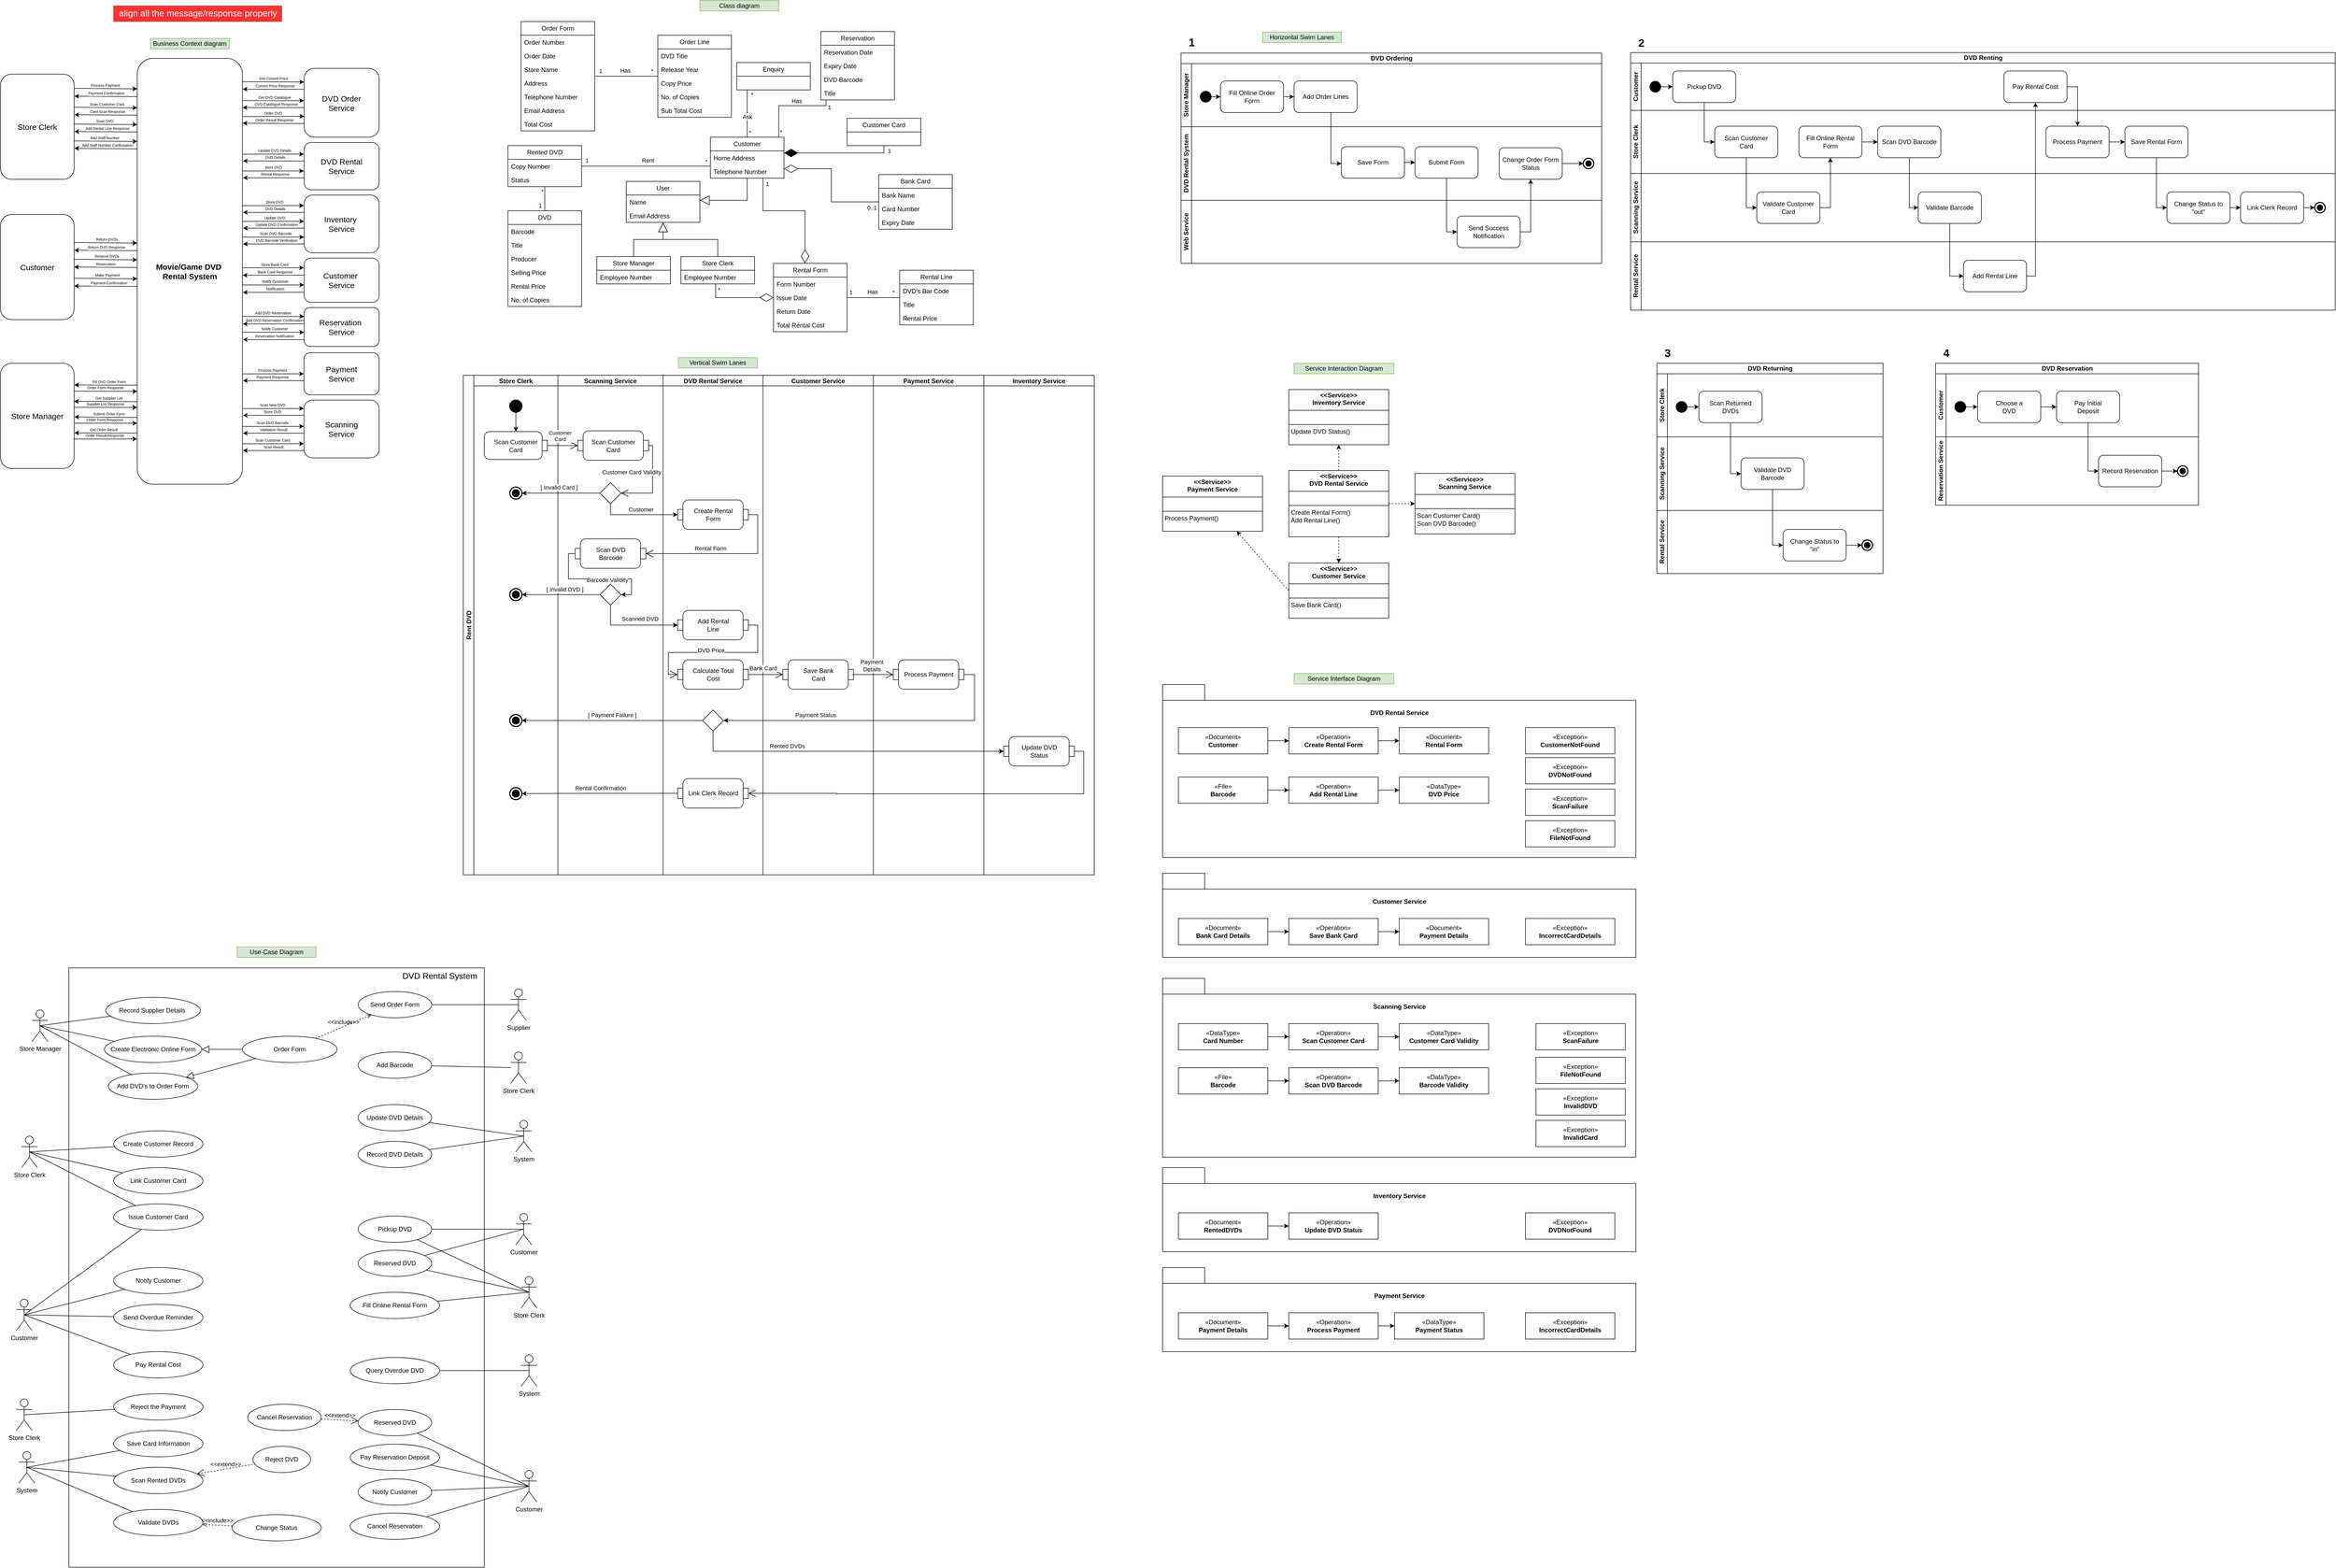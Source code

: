 <mxfile version="25.0.3">
  <diagram name="Page-1" id="wjQeGYI749mV24C6U2fJ">
    <mxGraphModel dx="1365" dy="767" grid="1" gridSize="10" guides="1" tooltips="1" connect="1" arrows="1" fold="1" page="1" pageScale="1" pageWidth="850" pageHeight="1100" math="0" shadow="0">
      <root>
        <mxCell id="0" />
        <mxCell id="1" parent="0" />
        <mxCell id="tb72shasFinZ9iTaUBC0-81" value="Business Context diagram" style="text;html=1;align=center;verticalAlign=middle;whiteSpace=wrap;rounded=0;fillColor=#d5e8d4;strokeColor=#82b366;" parent="1" vertex="1">
          <mxGeometry x="395" y="92" width="150" height="20" as="geometry" />
        </mxCell>
        <mxCell id="tb72shasFinZ9iTaUBC0-82" value="align all the message/response properly" style="text;html=1;align=center;verticalAlign=middle;resizable=0;points=[];autosize=1;strokeColor=#b85450;fillColor=#FF3333;fontColor=#FFFFFF;fontSize=17;" parent="1" vertex="1">
          <mxGeometry x="325" y="30" width="320" height="30" as="geometry" />
        </mxCell>
        <mxCell id="tb72shasFinZ9iTaUBC0-83" value="Class diagram" style="text;html=1;align=center;verticalAlign=middle;whiteSpace=wrap;rounded=0;fillColor=#d5e8d4;strokeColor=#82b366;" parent="1" vertex="1">
          <mxGeometry x="1440" y="20" width="150" height="20" as="geometry" />
        </mxCell>
        <mxCell id="tb72shasFinZ9iTaUBC0-84" value="Order Form" style="swimlane;fontStyle=0;childLayout=stackLayout;horizontal=1;startSize=26;fillColor=none;horizontalStack=0;resizeParent=1;resizeParentMax=0;resizeLast=0;collapsible=1;marginBottom=0;whiteSpace=wrap;html=1;" parent="1" vertex="1">
          <mxGeometry x="1100" y="60" width="140" height="208" as="geometry" />
        </mxCell>
        <mxCell id="tb72shasFinZ9iTaUBC0-85" value="Order Number" style="text;strokeColor=none;fillColor=none;align=left;verticalAlign=top;spacingLeft=4;spacingRight=4;overflow=hidden;rotatable=0;points=[[0,0.5],[1,0.5]];portConstraint=eastwest;whiteSpace=wrap;html=1;" parent="tb72shasFinZ9iTaUBC0-84" vertex="1">
          <mxGeometry y="26" width="140" height="26" as="geometry" />
        </mxCell>
        <mxCell id="tb72shasFinZ9iTaUBC0-86" value="Order Date" style="text;strokeColor=none;fillColor=none;align=left;verticalAlign=top;spacingLeft=4;spacingRight=4;overflow=hidden;rotatable=0;points=[[0,0.5],[1,0.5]];portConstraint=eastwest;whiteSpace=wrap;html=1;" parent="tb72shasFinZ9iTaUBC0-84" vertex="1">
          <mxGeometry y="52" width="140" height="26" as="geometry" />
        </mxCell>
        <mxCell id="tb72shasFinZ9iTaUBC0-87" value="Store Name" style="text;strokeColor=none;fillColor=none;align=left;verticalAlign=top;spacingLeft=4;spacingRight=4;overflow=hidden;rotatable=0;points=[[0,0.5],[1,0.5]];portConstraint=eastwest;whiteSpace=wrap;html=1;" parent="tb72shasFinZ9iTaUBC0-84" vertex="1">
          <mxGeometry y="78" width="140" height="26" as="geometry" />
        </mxCell>
        <mxCell id="tb72shasFinZ9iTaUBC0-88" value="Address" style="text;strokeColor=none;fillColor=none;align=left;verticalAlign=top;spacingLeft=4;spacingRight=4;overflow=hidden;rotatable=0;points=[[0,0.5],[1,0.5]];portConstraint=eastwest;whiteSpace=wrap;html=1;" parent="tb72shasFinZ9iTaUBC0-84" vertex="1">
          <mxGeometry y="104" width="140" height="26" as="geometry" />
        </mxCell>
        <mxCell id="tb72shasFinZ9iTaUBC0-89" value="Telephone Number" style="text;strokeColor=none;fillColor=none;align=left;verticalAlign=top;spacingLeft=4;spacingRight=4;overflow=hidden;rotatable=0;points=[[0,0.5],[1,0.5]];portConstraint=eastwest;whiteSpace=wrap;html=1;" parent="tb72shasFinZ9iTaUBC0-84" vertex="1">
          <mxGeometry y="130" width="140" height="26" as="geometry" />
        </mxCell>
        <mxCell id="tb72shasFinZ9iTaUBC0-90" value="Email Address" style="text;strokeColor=none;fillColor=none;align=left;verticalAlign=top;spacingLeft=4;spacingRight=4;overflow=hidden;rotatable=0;points=[[0,0.5],[1,0.5]];portConstraint=eastwest;whiteSpace=wrap;html=1;" parent="tb72shasFinZ9iTaUBC0-84" vertex="1">
          <mxGeometry y="156" width="140" height="26" as="geometry" />
        </mxCell>
        <mxCell id="tb72shasFinZ9iTaUBC0-107" value="Total Cost" style="text;strokeColor=none;fillColor=none;align=left;verticalAlign=top;spacingLeft=4;spacingRight=4;overflow=hidden;rotatable=0;points=[[0,0.5],[1,0.5]];portConstraint=eastwest;whiteSpace=wrap;html=1;" parent="tb72shasFinZ9iTaUBC0-84" vertex="1">
          <mxGeometry y="182" width="140" height="26" as="geometry" />
        </mxCell>
        <mxCell id="tb72shasFinZ9iTaUBC0-98" value="Order Line" style="swimlane;fontStyle=0;childLayout=stackLayout;horizontal=1;startSize=26;fillColor=none;horizontalStack=0;resizeParent=1;resizeParentMax=0;resizeLast=0;collapsible=1;marginBottom=0;whiteSpace=wrap;html=1;" parent="1" vertex="1">
          <mxGeometry x="1360" y="86" width="140" height="156" as="geometry" />
        </mxCell>
        <mxCell id="tb72shasFinZ9iTaUBC0-99" value="DVD Title" style="text;strokeColor=none;fillColor=none;align=left;verticalAlign=top;spacingLeft=4;spacingRight=4;overflow=hidden;rotatable=0;points=[[0,0.5],[1,0.5]];portConstraint=eastwest;whiteSpace=wrap;html=1;" parent="tb72shasFinZ9iTaUBC0-98" vertex="1">
          <mxGeometry y="26" width="140" height="26" as="geometry" />
        </mxCell>
        <mxCell id="tb72shasFinZ9iTaUBC0-100" value="Release Year" style="text;strokeColor=none;fillColor=none;align=left;verticalAlign=top;spacingLeft=4;spacingRight=4;overflow=hidden;rotatable=0;points=[[0,0.5],[1,0.5]];portConstraint=eastwest;whiteSpace=wrap;html=1;" parent="tb72shasFinZ9iTaUBC0-98" vertex="1">
          <mxGeometry y="52" width="140" height="26" as="geometry" />
        </mxCell>
        <mxCell id="tb72shasFinZ9iTaUBC0-101" value="Copy Price" style="text;strokeColor=none;fillColor=none;align=left;verticalAlign=top;spacingLeft=4;spacingRight=4;overflow=hidden;rotatable=0;points=[[0,0.5],[1,0.5]];portConstraint=eastwest;whiteSpace=wrap;html=1;" parent="tb72shasFinZ9iTaUBC0-98" vertex="1">
          <mxGeometry y="78" width="140" height="26" as="geometry" />
        </mxCell>
        <mxCell id="tb72shasFinZ9iTaUBC0-102" value="No. of Copies" style="text;strokeColor=none;fillColor=none;align=left;verticalAlign=top;spacingLeft=4;spacingRight=4;overflow=hidden;rotatable=0;points=[[0,0.5],[1,0.5]];portConstraint=eastwest;whiteSpace=wrap;html=1;" parent="tb72shasFinZ9iTaUBC0-98" vertex="1">
          <mxGeometry y="104" width="140" height="26" as="geometry" />
        </mxCell>
        <mxCell id="tb72shasFinZ9iTaUBC0-103" value="Sub Total Cost" style="text;strokeColor=none;fillColor=none;align=left;verticalAlign=top;spacingLeft=4;spacingRight=4;overflow=hidden;rotatable=0;points=[[0,0.5],[1,0.5]];portConstraint=eastwest;whiteSpace=wrap;html=1;" parent="tb72shasFinZ9iTaUBC0-98" vertex="1">
          <mxGeometry y="130" width="140" height="26" as="geometry" />
        </mxCell>
        <mxCell id="tb72shasFinZ9iTaUBC0-106" value="" style="endArrow=diamondThin;endFill=0;endSize=24;html=1;rounded=0;edgeStyle=orthogonalEdgeStyle;" parent="1" source="tb72shasFinZ9iTaUBC0-128" target="tb72shasFinZ9iTaUBC0-141" edge="1">
          <mxGeometry width="160" relative="1" as="geometry">
            <mxPoint x="1490" y="480" as="sourcePoint" />
            <mxPoint x="1650" y="480" as="targetPoint" />
            <Array as="points">
              <mxPoint x="1560" y="420" />
              <mxPoint x="1640" y="420" />
            </Array>
          </mxGeometry>
        </mxCell>
        <mxCell id="_JC7rsAmCCTActKFV6R8-29" value="1" style="edgeLabel;html=1;align=center;verticalAlign=middle;resizable=0;points=[];" parent="tb72shasFinZ9iTaUBC0-106" vertex="1" connectable="0">
          <mxGeometry x="-0.885" relative="1" as="geometry">
            <mxPoint x="8" y="-3" as="offset" />
          </mxGeometry>
        </mxCell>
        <mxCell id="tb72shasFinZ9iTaUBC0-108" value="DVD" style="swimlane;fontStyle=0;childLayout=stackLayout;horizontal=1;startSize=26;fillColor=none;horizontalStack=0;resizeParent=1;resizeParentMax=0;resizeLast=0;collapsible=1;marginBottom=0;whiteSpace=wrap;html=1;" parent="1" vertex="1">
          <mxGeometry x="1075" y="420" width="140" height="182" as="geometry" />
        </mxCell>
        <mxCell id="tb72shasFinZ9iTaUBC0-109" value="Barcode&lt;span style=&quot;white-space: pre;&quot;&gt;&#x9;&lt;/span&gt;" style="text;strokeColor=none;fillColor=none;align=left;verticalAlign=top;spacingLeft=4;spacingRight=4;overflow=hidden;rotatable=0;points=[[0,0.5],[1,0.5]];portConstraint=eastwest;whiteSpace=wrap;html=1;" parent="tb72shasFinZ9iTaUBC0-108" vertex="1">
          <mxGeometry y="26" width="140" height="26" as="geometry" />
        </mxCell>
        <mxCell id="tb72shasFinZ9iTaUBC0-110" value="Title" style="text;strokeColor=none;fillColor=none;align=left;verticalAlign=top;spacingLeft=4;spacingRight=4;overflow=hidden;rotatable=0;points=[[0,0.5],[1,0.5]];portConstraint=eastwest;whiteSpace=wrap;html=1;" parent="tb72shasFinZ9iTaUBC0-108" vertex="1">
          <mxGeometry y="52" width="140" height="26" as="geometry" />
        </mxCell>
        <mxCell id="tb72shasFinZ9iTaUBC0-111" value="Producer" style="text;strokeColor=none;fillColor=none;align=left;verticalAlign=top;spacingLeft=4;spacingRight=4;overflow=hidden;rotatable=0;points=[[0,0.5],[1,0.5]];portConstraint=eastwest;whiteSpace=wrap;html=1;" parent="tb72shasFinZ9iTaUBC0-108" vertex="1">
          <mxGeometry y="78" width="140" height="26" as="geometry" />
        </mxCell>
        <mxCell id="tb72shasFinZ9iTaUBC0-112" value="Selling Price" style="text;strokeColor=none;fillColor=none;align=left;verticalAlign=top;spacingLeft=4;spacingRight=4;overflow=hidden;rotatable=0;points=[[0,0.5],[1,0.5]];portConstraint=eastwest;whiteSpace=wrap;html=1;" parent="tb72shasFinZ9iTaUBC0-108" vertex="1">
          <mxGeometry y="104" width="140" height="26" as="geometry" />
        </mxCell>
        <mxCell id="tb72shasFinZ9iTaUBC0-113" value="Rental Price" style="text;strokeColor=none;fillColor=none;align=left;verticalAlign=top;spacingLeft=4;spacingRight=4;overflow=hidden;rotatable=0;points=[[0,0.5],[1,0.5]];portConstraint=eastwest;whiteSpace=wrap;html=1;" parent="tb72shasFinZ9iTaUBC0-108" vertex="1">
          <mxGeometry y="130" width="140" height="26" as="geometry" />
        </mxCell>
        <mxCell id="tb72shasFinZ9iTaUBC0-120" value="No. of Copies" style="text;strokeColor=none;fillColor=none;align=left;verticalAlign=top;spacingLeft=4;spacingRight=4;overflow=hidden;rotatable=0;points=[[0,0.5],[1,0.5]];portConstraint=eastwest;whiteSpace=wrap;html=1;" parent="tb72shasFinZ9iTaUBC0-108" vertex="1">
          <mxGeometry y="156" width="140" height="26" as="geometry" />
        </mxCell>
        <mxCell id="tb72shasFinZ9iTaUBC0-121" value="Rented DVD" style="swimlane;fontStyle=0;childLayout=stackLayout;horizontal=1;startSize=26;fillColor=none;horizontalStack=0;resizeParent=1;resizeParentMax=0;resizeLast=0;collapsible=1;marginBottom=0;whiteSpace=wrap;html=1;" parent="1" vertex="1">
          <mxGeometry x="1075" y="296" width="140" height="78" as="geometry" />
        </mxCell>
        <mxCell id="tb72shasFinZ9iTaUBC0-126" value="Copy Number" style="text;strokeColor=none;fillColor=none;align=left;verticalAlign=top;spacingLeft=4;spacingRight=4;overflow=hidden;rotatable=0;points=[[0,0.5],[1,0.5]];portConstraint=eastwest;whiteSpace=wrap;html=1;" parent="tb72shasFinZ9iTaUBC0-121" vertex="1">
          <mxGeometry y="26" width="140" height="26" as="geometry" />
        </mxCell>
        <mxCell id="tb72shasFinZ9iTaUBC0-127" value="Status" style="text;strokeColor=none;fillColor=none;align=left;verticalAlign=top;spacingLeft=4;spacingRight=4;overflow=hidden;rotatable=0;points=[[0,0.5],[1,0.5]];portConstraint=eastwest;whiteSpace=wrap;html=1;" parent="tb72shasFinZ9iTaUBC0-121" vertex="1">
          <mxGeometry y="52" width="140" height="26" as="geometry" />
        </mxCell>
        <mxCell id="tb72shasFinZ9iTaUBC0-128" value="Customer" style="swimlane;fontStyle=0;childLayout=stackLayout;horizontal=1;startSize=26;fillColor=none;horizontalStack=0;resizeParent=1;resizeParentMax=0;resizeLast=0;collapsible=1;marginBottom=0;whiteSpace=wrap;html=1;" parent="1" vertex="1">
          <mxGeometry x="1460" y="280" width="140" height="78" as="geometry" />
        </mxCell>
        <mxCell id="tb72shasFinZ9iTaUBC0-130" value="Home Address" style="text;strokeColor=none;fillColor=none;align=left;verticalAlign=top;spacingLeft=4;spacingRight=4;overflow=hidden;rotatable=0;points=[[0,0.5],[1,0.5]];portConstraint=eastwest;whiteSpace=wrap;html=1;" parent="tb72shasFinZ9iTaUBC0-128" vertex="1">
          <mxGeometry y="26" width="140" height="26" as="geometry" />
        </mxCell>
        <mxCell id="tb72shasFinZ9iTaUBC0-131" value="Telephone Number" style="text;strokeColor=none;fillColor=none;align=left;verticalAlign=top;spacingLeft=4;spacingRight=4;overflow=hidden;rotatable=0;points=[[0,0.5],[1,0.5]];portConstraint=eastwest;whiteSpace=wrap;html=1;" parent="tb72shasFinZ9iTaUBC0-128" vertex="1">
          <mxGeometry y="52" width="140" height="26" as="geometry" />
        </mxCell>
        <mxCell id="tb72shasFinZ9iTaUBC0-135" value="Customer Card" style="swimlane;fontStyle=0;childLayout=stackLayout;horizontal=1;startSize=26;fillColor=none;horizontalStack=0;resizeParent=1;resizeParentMax=0;resizeLast=0;collapsible=1;marginBottom=0;whiteSpace=wrap;html=1;" parent="1" vertex="1">
          <mxGeometry x="1720" y="244" width="140" height="52" as="geometry" />
        </mxCell>
        <mxCell id="tb72shasFinZ9iTaUBC0-140" value="" style="endArrow=diamondThin;endFill=1;endSize=24;html=1;rounded=0;edgeStyle=orthogonalEdgeStyle;" parent="1" source="tb72shasFinZ9iTaUBC0-135" target="tb72shasFinZ9iTaUBC0-128" edge="1">
          <mxGeometry width="160" relative="1" as="geometry">
            <mxPoint x="1370" y="174" as="sourcePoint" />
            <mxPoint x="1250" y="174" as="targetPoint" />
            <Array as="points">
              <mxPoint x="1790" y="310" />
            </Array>
          </mxGeometry>
        </mxCell>
        <mxCell id="uPvBYRCNkEZ9kA60dBWF-1" value="1" style="edgeLabel;html=1;align=center;verticalAlign=middle;resizable=0;points=[];" vertex="1" connectable="0" parent="tb72shasFinZ9iTaUBC0-140">
          <mxGeometry x="-0.9" y="1" relative="1" as="geometry">
            <mxPoint x="9" as="offset" />
          </mxGeometry>
        </mxCell>
        <mxCell id="tb72shasFinZ9iTaUBC0-141" value="Rental Form" style="swimlane;fontStyle=0;childLayout=stackLayout;horizontal=1;startSize=26;fillColor=none;horizontalStack=0;resizeParent=1;resizeParentMax=0;resizeLast=0;collapsible=1;marginBottom=0;whiteSpace=wrap;html=1;" parent="1" vertex="1">
          <mxGeometry x="1580" y="520" width="140" height="130" as="geometry" />
        </mxCell>
        <mxCell id="tb72shasFinZ9iTaUBC0-142" value="Form Number" style="text;strokeColor=none;fillColor=none;align=left;verticalAlign=top;spacingLeft=4;spacingRight=4;overflow=hidden;rotatable=0;points=[[0,0.5],[1,0.5]];portConstraint=eastwest;whiteSpace=wrap;html=1;" parent="tb72shasFinZ9iTaUBC0-141" vertex="1">
          <mxGeometry y="26" width="140" height="26" as="geometry" />
        </mxCell>
        <mxCell id="tb72shasFinZ9iTaUBC0-143" value="Issue Date" style="text;strokeColor=none;fillColor=none;align=left;verticalAlign=top;spacingLeft=4;spacingRight=4;overflow=hidden;rotatable=0;points=[[0,0.5],[1,0.5]];portConstraint=eastwest;whiteSpace=wrap;html=1;" parent="tb72shasFinZ9iTaUBC0-141" vertex="1">
          <mxGeometry y="52" width="140" height="26" as="geometry" />
        </mxCell>
        <mxCell id="tb72shasFinZ9iTaUBC0-144" value="Return Date" style="text;strokeColor=none;fillColor=none;align=left;verticalAlign=top;spacingLeft=4;spacingRight=4;overflow=hidden;rotatable=0;points=[[0,0.5],[1,0.5]];portConstraint=eastwest;whiteSpace=wrap;html=1;" parent="tb72shasFinZ9iTaUBC0-141" vertex="1">
          <mxGeometry y="78" width="140" height="26" as="geometry" />
        </mxCell>
        <mxCell id="tb72shasFinZ9iTaUBC0-154" value="Total Rental Cost" style="text;strokeColor=none;fillColor=none;align=left;verticalAlign=top;spacingLeft=4;spacingRight=4;overflow=hidden;rotatable=0;points=[[0,0.5],[1,0.5]];portConstraint=eastwest;whiteSpace=wrap;html=1;" parent="tb72shasFinZ9iTaUBC0-141" vertex="1">
          <mxGeometry y="104" width="140" height="26" as="geometry" />
        </mxCell>
        <mxCell id="tb72shasFinZ9iTaUBC0-149" value="Rental Line" style="swimlane;fontStyle=0;childLayout=stackLayout;horizontal=1;startSize=26;fillColor=none;horizontalStack=0;resizeParent=1;resizeParentMax=0;resizeLast=0;collapsible=1;marginBottom=0;whiteSpace=wrap;html=1;" parent="1" vertex="1">
          <mxGeometry x="1820" y="533" width="140" height="104" as="geometry" />
        </mxCell>
        <mxCell id="tb72shasFinZ9iTaUBC0-150" value="DVD&#39;s Bar Code" style="text;strokeColor=none;fillColor=none;align=left;verticalAlign=top;spacingLeft=4;spacingRight=4;overflow=hidden;rotatable=0;points=[[0,0.5],[1,0.5]];portConstraint=eastwest;whiteSpace=wrap;html=1;" parent="tb72shasFinZ9iTaUBC0-149" vertex="1">
          <mxGeometry y="26" width="140" height="26" as="geometry" />
        </mxCell>
        <mxCell id="tb72shasFinZ9iTaUBC0-151" value="Title" style="text;strokeColor=none;fillColor=none;align=left;verticalAlign=top;spacingLeft=4;spacingRight=4;overflow=hidden;rotatable=0;points=[[0,0.5],[1,0.5]];portConstraint=eastwest;whiteSpace=wrap;html=1;" parent="tb72shasFinZ9iTaUBC0-149" vertex="1">
          <mxGeometry y="52" width="140" height="26" as="geometry" />
        </mxCell>
        <mxCell id="tb72shasFinZ9iTaUBC0-152" value="Rental Price" style="text;strokeColor=none;fillColor=none;align=left;verticalAlign=top;spacingLeft=4;spacingRight=4;overflow=hidden;rotatable=0;points=[[0,0.5],[1,0.5]];portConstraint=eastwest;whiteSpace=wrap;html=1;" parent="tb72shasFinZ9iTaUBC0-149" vertex="1">
          <mxGeometry y="78" width="140" height="26" as="geometry" />
        </mxCell>
        <mxCell id="tb72shasFinZ9iTaUBC0-157" value="Bank Card" style="swimlane;fontStyle=0;childLayout=stackLayout;horizontal=1;startSize=26;fillColor=none;horizontalStack=0;resizeParent=1;resizeParentMax=0;resizeLast=0;collapsible=1;marginBottom=0;whiteSpace=wrap;html=1;" parent="1" vertex="1">
          <mxGeometry x="1780" y="351" width="140" height="104" as="geometry" />
        </mxCell>
        <mxCell id="tb72shasFinZ9iTaUBC0-160" value="Bank Name" style="text;strokeColor=none;fillColor=none;align=left;verticalAlign=top;spacingLeft=4;spacingRight=4;overflow=hidden;rotatable=0;points=[[0,0.5],[1,0.5]];portConstraint=eastwest;whiteSpace=wrap;html=1;" parent="tb72shasFinZ9iTaUBC0-157" vertex="1">
          <mxGeometry y="26" width="140" height="26" as="geometry" />
        </mxCell>
        <mxCell id="tb72shasFinZ9iTaUBC0-161" value="Card Number" style="text;strokeColor=none;fillColor=none;align=left;verticalAlign=top;spacingLeft=4;spacingRight=4;overflow=hidden;rotatable=0;points=[[0,0.5],[1,0.5]];portConstraint=eastwest;whiteSpace=wrap;html=1;" parent="tb72shasFinZ9iTaUBC0-157" vertex="1">
          <mxGeometry y="52" width="140" height="26" as="geometry" />
        </mxCell>
        <mxCell id="tb72shasFinZ9iTaUBC0-162" value="Expiry Date" style="text;strokeColor=none;fillColor=none;align=left;verticalAlign=top;spacingLeft=4;spacingRight=4;overflow=hidden;rotatable=0;points=[[0,0.5],[1,0.5]];portConstraint=eastwest;whiteSpace=wrap;html=1;" parent="tb72shasFinZ9iTaUBC0-157" vertex="1">
          <mxGeometry y="78" width="140" height="26" as="geometry" />
        </mxCell>
        <mxCell id="tb72shasFinZ9iTaUBC0-159" value="" style="endArrow=diamondThin;endFill=0;endSize=24;html=1;rounded=0;edgeStyle=orthogonalEdgeStyle;" parent="1" source="tb72shasFinZ9iTaUBC0-157" target="tb72shasFinZ9iTaUBC0-128" edge="1">
          <mxGeometry width="160" relative="1" as="geometry">
            <mxPoint x="1550" y="440" as="sourcePoint" />
            <mxPoint x="1710" y="440" as="targetPoint" />
            <Array as="points">
              <mxPoint x="1690" y="403" />
              <mxPoint x="1690" y="340" />
            </Array>
          </mxGeometry>
        </mxCell>
        <mxCell id="uPvBYRCNkEZ9kA60dBWF-2" value="0..1" style="edgeLabel;html=1;align=center;verticalAlign=middle;resizable=0;points=[];" vertex="1" connectable="0" parent="tb72shasFinZ9iTaUBC0-159">
          <mxGeometry x="-0.894" y="-2" relative="1" as="geometry">
            <mxPoint y="13" as="offset" />
          </mxGeometry>
        </mxCell>
        <mxCell id="tb72shasFinZ9iTaUBC0-165" value="" style="endArrow=none;html=1;rounded=0;edgeStyle=orthogonalEdgeStyle;" parent="1" source="tb72shasFinZ9iTaUBC0-149" target="tb72shasFinZ9iTaUBC0-141" edge="1">
          <mxGeometry width="50" height="50" relative="1" as="geometry">
            <mxPoint x="1410" y="580" as="sourcePoint" />
            <mxPoint x="1460" y="530" as="targetPoint" />
          </mxGeometry>
        </mxCell>
        <mxCell id="tb72shasFinZ9iTaUBC0-166" value="*" style="edgeLabel;html=1;align=center;verticalAlign=middle;resizable=0;points=[];" parent="tb72shasFinZ9iTaUBC0-165" vertex="1" connectable="0">
          <mxGeometry x="-0.21" y="1" relative="1" as="geometry">
            <mxPoint x="27" y="-11" as="offset" />
          </mxGeometry>
        </mxCell>
        <mxCell id="tb72shasFinZ9iTaUBC0-167" value="1" style="edgeLabel;html=1;align=center;verticalAlign=middle;resizable=0;points=[];" parent="tb72shasFinZ9iTaUBC0-165" vertex="1" connectable="0">
          <mxGeometry x="-0.21" y="1" relative="1" as="geometry">
            <mxPoint x="-54" y="-11" as="offset" />
          </mxGeometry>
        </mxCell>
        <mxCell id="YXpk_-auNJu2bPomF_Tg-1" value="Has" style="edgeLabel;html=1;align=center;verticalAlign=middle;resizable=0;points=[];" parent="tb72shasFinZ9iTaUBC0-165" vertex="1" connectable="0">
          <mxGeometry x="-0.006" y="-1" relative="1" as="geometry">
            <mxPoint x="-3" y="-10" as="offset" />
          </mxGeometry>
        </mxCell>
        <mxCell id="tb72shasFinZ9iTaUBC0-168" value="" style="endArrow=none;html=1;rounded=0;edgeStyle=orthogonalEdgeStyle;" parent="1" source="tb72shasFinZ9iTaUBC0-121" target="tb72shasFinZ9iTaUBC0-108" edge="1">
          <mxGeometry width="50" height="50" relative="1" as="geometry">
            <mxPoint x="1540" y="565" as="sourcePoint" />
            <mxPoint x="1440" y="565" as="targetPoint" />
          </mxGeometry>
        </mxCell>
        <mxCell id="tb72shasFinZ9iTaUBC0-169" value="1" style="edgeLabel;html=1;align=center;verticalAlign=middle;resizable=0;points=[];" parent="tb72shasFinZ9iTaUBC0-168" vertex="1" connectable="0">
          <mxGeometry x="-0.21" y="1" relative="1" as="geometry">
            <mxPoint x="-10" y="18" as="offset" />
          </mxGeometry>
        </mxCell>
        <mxCell id="tb72shasFinZ9iTaUBC0-170" value="*" style="edgeLabel;html=1;align=center;verticalAlign=middle;resizable=0;points=[];" parent="tb72shasFinZ9iTaUBC0-168" vertex="1" connectable="0">
          <mxGeometry x="-0.21" y="1" relative="1" as="geometry">
            <mxPoint x="-6" y="-9" as="offset" />
          </mxGeometry>
        </mxCell>
        <mxCell id="tb72shasFinZ9iTaUBC0-177" value="Reservation" style="swimlane;fontStyle=0;childLayout=stackLayout;horizontal=1;startSize=26;fillColor=none;horizontalStack=0;resizeParent=1;resizeParentMax=0;resizeLast=0;collapsible=1;marginBottom=0;whiteSpace=wrap;html=1;" parent="1" vertex="1">
          <mxGeometry x="1670" y="79" width="140" height="130" as="geometry" />
        </mxCell>
        <mxCell id="tb72shasFinZ9iTaUBC0-178" value="Reservation Date" style="text;strokeColor=none;fillColor=none;align=left;verticalAlign=top;spacingLeft=4;spacingRight=4;overflow=hidden;rotatable=0;points=[[0,0.5],[1,0.5]];portConstraint=eastwest;whiteSpace=wrap;html=1;" parent="tb72shasFinZ9iTaUBC0-177" vertex="1">
          <mxGeometry y="26" width="140" height="26" as="geometry" />
        </mxCell>
        <mxCell id="tb72shasFinZ9iTaUBC0-180" value="Expiry Date" style="text;strokeColor=none;fillColor=none;align=left;verticalAlign=top;spacingLeft=4;spacingRight=4;overflow=hidden;rotatable=0;points=[[0,0.5],[1,0.5]];portConstraint=eastwest;whiteSpace=wrap;html=1;" parent="tb72shasFinZ9iTaUBC0-177" vertex="1">
          <mxGeometry y="52" width="140" height="26" as="geometry" />
        </mxCell>
        <mxCell id="tb72shasFinZ9iTaUBC0-182" value="DVD Barcode" style="text;strokeColor=none;fillColor=none;align=left;verticalAlign=top;spacingLeft=4;spacingRight=4;overflow=hidden;rotatable=0;points=[[0,0.5],[1,0.5]];portConstraint=eastwest;whiteSpace=wrap;html=1;" parent="tb72shasFinZ9iTaUBC0-177" vertex="1">
          <mxGeometry y="78" width="140" height="26" as="geometry" />
        </mxCell>
        <mxCell id="tb72shasFinZ9iTaUBC0-183" value="Title" style="text;strokeColor=none;fillColor=none;align=left;verticalAlign=top;spacingLeft=4;spacingRight=4;overflow=hidden;rotatable=0;points=[[0,0.5],[1,0.5]];portConstraint=eastwest;whiteSpace=wrap;html=1;" parent="tb72shasFinZ9iTaUBC0-177" vertex="1">
          <mxGeometry y="104" width="140" height="26" as="geometry" />
        </mxCell>
        <mxCell id="tb72shasFinZ9iTaUBC0-181" value="" style="endArrow=none;endFill=0;endSize=24;html=1;rounded=0;edgeStyle=orthogonalEdgeStyle;" parent="1" source="tb72shasFinZ9iTaUBC0-128" target="tb72shasFinZ9iTaUBC0-177" edge="1">
          <mxGeometry width="160" relative="1" as="geometry">
            <mxPoint x="1630" y="250" as="sourcePoint" />
            <mxPoint x="1520" y="290" as="targetPoint" />
            <Array as="points">
              <mxPoint x="1590" y="220" />
              <mxPoint x="1680" y="220" />
            </Array>
          </mxGeometry>
        </mxCell>
        <mxCell id="_JC7rsAmCCTActKFV6R8-31" value="*" style="edgeLabel;html=1;align=center;verticalAlign=middle;resizable=0;points=[];" parent="tb72shasFinZ9iTaUBC0-181" vertex="1" connectable="0">
          <mxGeometry x="-0.846" y="1" relative="1" as="geometry">
            <mxPoint x="5" y="2" as="offset" />
          </mxGeometry>
        </mxCell>
        <mxCell id="_JC7rsAmCCTActKFV6R8-32" value="1" style="edgeLabel;html=1;align=center;verticalAlign=middle;resizable=0;points=[];" parent="tb72shasFinZ9iTaUBC0-181" vertex="1" connectable="0">
          <mxGeometry x="0.814" y="1" relative="1" as="geometry">
            <mxPoint x="10" y="4" as="offset" />
          </mxGeometry>
        </mxCell>
        <mxCell id="_JC7rsAmCCTActKFV6R8-33" value="Has" style="edgeLabel;html=1;align=center;verticalAlign=middle;resizable=0;points=[];" parent="tb72shasFinZ9iTaUBC0-181" vertex="1" connectable="0">
          <mxGeometry x="0.036" relative="1" as="geometry">
            <mxPoint x="10" y="-9" as="offset" />
          </mxGeometry>
        </mxCell>
        <mxCell id="uCanH5rlfd1NPs6zXA0Y-1" value="User" style="swimlane;fontStyle=0;childLayout=stackLayout;horizontal=1;startSize=26;fillColor=none;horizontalStack=0;resizeParent=1;resizeParentMax=0;resizeLast=0;collapsible=1;marginBottom=0;whiteSpace=wrap;html=1;" parent="1" vertex="1">
          <mxGeometry x="1300" y="364" width="140" height="78" as="geometry" />
        </mxCell>
        <mxCell id="uCanH5rlfd1NPs6zXA0Y-2" value="Name" style="text;strokeColor=none;fillColor=none;align=left;verticalAlign=top;spacingLeft=4;spacingRight=4;overflow=hidden;rotatable=0;points=[[0,0.5],[1,0.5]];portConstraint=eastwest;whiteSpace=wrap;html=1;" parent="uCanH5rlfd1NPs6zXA0Y-1" vertex="1">
          <mxGeometry y="26" width="140" height="26" as="geometry" />
        </mxCell>
        <mxCell id="uCanH5rlfd1NPs6zXA0Y-5" value="Email Address" style="text;strokeColor=none;fillColor=none;align=left;verticalAlign=top;spacingLeft=4;spacingRight=4;overflow=hidden;rotatable=0;points=[[0,0.5],[1,0.5]];portConstraint=eastwest;whiteSpace=wrap;html=1;" parent="uCanH5rlfd1NPs6zXA0Y-1" vertex="1">
          <mxGeometry y="52" width="140" height="26" as="geometry" />
        </mxCell>
        <mxCell id="uCanH5rlfd1NPs6zXA0Y-6" value="" style="endArrow=block;endSize=16;endFill=0;html=1;rounded=0;edgeStyle=orthogonalEdgeStyle;" parent="1" source="tb72shasFinZ9iTaUBC0-128" target="uCanH5rlfd1NPs6zXA0Y-1" edge="1">
          <mxGeometry width="160" relative="1" as="geometry">
            <mxPoint x="1400" y="490" as="sourcePoint" />
            <mxPoint x="1560" y="490" as="targetPoint" />
            <Array as="points">
              <mxPoint x="1530" y="400" />
            </Array>
          </mxGeometry>
        </mxCell>
        <mxCell id="uCanH5rlfd1NPs6zXA0Y-7" value="Store Clerk" style="swimlane;fontStyle=0;childLayout=stackLayout;horizontal=1;startSize=26;fillColor=none;horizontalStack=0;resizeParent=1;resizeParentMax=0;resizeLast=0;collapsible=1;marginBottom=0;whiteSpace=wrap;html=1;" parent="1" vertex="1">
          <mxGeometry x="1404" y="507" width="140" height="52" as="geometry" />
        </mxCell>
        <mxCell id="uCanH5rlfd1NPs6zXA0Y-8" value="Employee Number" style="text;strokeColor=none;fillColor=none;align=left;verticalAlign=top;spacingLeft=4;spacingRight=4;overflow=hidden;rotatable=0;points=[[0,0.5],[1,0.5]];portConstraint=eastwest;whiteSpace=wrap;html=1;" parent="uCanH5rlfd1NPs6zXA0Y-7" vertex="1">
          <mxGeometry y="26" width="140" height="26" as="geometry" />
        </mxCell>
        <mxCell id="uCanH5rlfd1NPs6zXA0Y-10" value="Store Manager" style="swimlane;fontStyle=0;childLayout=stackLayout;horizontal=1;startSize=26;fillColor=none;horizontalStack=0;resizeParent=1;resizeParentMax=0;resizeLast=0;collapsible=1;marginBottom=0;whiteSpace=wrap;html=1;" parent="1" vertex="1">
          <mxGeometry x="1244" y="507" width="140" height="52" as="geometry" />
        </mxCell>
        <mxCell id="uCanH5rlfd1NPs6zXA0Y-12" value="Employee Number" style="text;strokeColor=none;fillColor=none;align=left;verticalAlign=top;spacingLeft=4;spacingRight=4;overflow=hidden;rotatable=0;points=[[0,0.5],[1,0.5]];portConstraint=eastwest;whiteSpace=wrap;html=1;" parent="uCanH5rlfd1NPs6zXA0Y-10" vertex="1">
          <mxGeometry y="26" width="140" height="26" as="geometry" />
        </mxCell>
        <mxCell id="uCanH5rlfd1NPs6zXA0Y-13" value="" style="endArrow=block;endSize=16;endFill=0;html=1;rounded=0;edgeStyle=orthogonalEdgeStyle;" parent="1" source="uCanH5rlfd1NPs6zXA0Y-7" target="uCanH5rlfd1NPs6zXA0Y-1" edge="1">
          <mxGeometry width="160" relative="1" as="geometry">
            <mxPoint x="1570" y="431" as="sourcePoint" />
            <mxPoint x="1460" y="480" as="targetPoint" />
          </mxGeometry>
        </mxCell>
        <mxCell id="uCanH5rlfd1NPs6zXA0Y-14" value="" style="endArrow=block;endSize=16;endFill=0;html=1;rounded=0;edgeStyle=orthogonalEdgeStyle;" parent="1" source="uCanH5rlfd1NPs6zXA0Y-10" target="uCanH5rlfd1NPs6zXA0Y-1" edge="1">
          <mxGeometry width="160" relative="1" as="geometry">
            <mxPoint x="1330" y="506" as="sourcePoint" />
            <mxPoint x="1380" y="452" as="targetPoint" />
          </mxGeometry>
        </mxCell>
        <mxCell id="uCanH5rlfd1NPs6zXA0Y-15" value="" style="endArrow=diamondThin;endFill=0;endSize=24;html=1;rounded=0;edgeStyle=orthogonalEdgeStyle;" parent="1" source="uCanH5rlfd1NPs6zXA0Y-7" target="tb72shasFinZ9iTaUBC0-141" edge="1">
          <mxGeometry width="160" relative="1" as="geometry">
            <mxPoint x="1400" y="620" as="sourcePoint" />
            <mxPoint x="1560" y="620" as="targetPoint" />
            <Array as="points">
              <mxPoint x="1470" y="585" />
            </Array>
          </mxGeometry>
        </mxCell>
        <mxCell id="_JC7rsAmCCTActKFV6R8-30" value="*" style="edgeLabel;html=1;align=center;verticalAlign=middle;resizable=0;points=[];" parent="uCanH5rlfd1NPs6zXA0Y-15" vertex="1" connectable="0">
          <mxGeometry x="-0.828" y="-1" relative="1" as="geometry">
            <mxPoint x="7" y="-1" as="offset" />
          </mxGeometry>
        </mxCell>
        <mxCell id="uCanH5rlfd1NPs6zXA0Y-16" value="Vertical Swim Lanes" style="text;html=1;align=center;verticalAlign=middle;whiteSpace=wrap;rounded=0;fillColor=#d5e8d4;strokeColor=#82b366;" parent="1" vertex="1">
          <mxGeometry x="1399" y="699" width="150" height="20" as="geometry" />
        </mxCell>
        <mxCell id="uCanH5rlfd1NPs6zXA0Y-21" value="Rent DVD" style="swimlane;childLayout=stackLayout;resizeParent=1;resizeParentMax=0;startSize=20;horizontal=0;horizontalStack=1;" parent="1" vertex="1">
          <mxGeometry x="990" y="733" width="1200" height="950" as="geometry" />
        </mxCell>
        <mxCell id="uCanH5rlfd1NPs6zXA0Y-22" value="Store Clerk" style="swimlane;startSize=20;" parent="uCanH5rlfd1NPs6zXA0Y-21" vertex="1">
          <mxGeometry x="20" width="160" height="950" as="geometry" />
        </mxCell>
        <mxCell id="YXpk_-auNJu2bPomF_Tg-29" value="" style="edgeStyle=orthogonalEdgeStyle;rounded=0;orthogonalLoop=1;jettySize=auto;html=1;" parent="uCanH5rlfd1NPs6zXA0Y-22" source="YXpk_-auNJu2bPomF_Tg-15" target="YXpk_-auNJu2bPomF_Tg-17" edge="1">
          <mxGeometry relative="1" as="geometry" />
        </mxCell>
        <mxCell id="YXpk_-auNJu2bPomF_Tg-15" value="" style="shape=ellipse;html=1;fillColor=strokeColor;strokeWidth=2;verticalLabelPosition=bottom;verticalAlignment=top;perimeter=ellipsePerimeter;" parent="uCanH5rlfd1NPs6zXA0Y-22" vertex="1">
          <mxGeometry x="68.5" y="47" width="23" height="23" as="geometry" />
        </mxCell>
        <mxCell id="YXpk_-auNJu2bPomF_Tg-16" value="" style="html=1;shape=mxgraph.sysml.actFinal;strokeWidth=2;verticalLabelPosition=bottom;verticalAlignment=top;" parent="uCanH5rlfd1NPs6zXA0Y-22" vertex="1">
          <mxGeometry x="68.5" y="212.5" width="23" height="23" as="geometry" />
        </mxCell>
        <mxCell id="YXpk_-auNJu2bPomF_Tg-17" value="Scan Customer&lt;div&gt;Card&lt;/div&gt;" style="html=1;shape=mxgraph.sysml.objFlowR;whiteSpace=wrap;align=center;" parent="uCanH5rlfd1NPs6zXA0Y-22" vertex="1">
          <mxGeometry x="20" y="107" width="120" height="53" as="geometry" />
        </mxCell>
        <mxCell id="YXpk_-auNJu2bPomF_Tg-61" value="" style="html=1;shape=mxgraph.sysml.actFinal;strokeWidth=2;verticalLabelPosition=bottom;verticalAlignment=top;" parent="uCanH5rlfd1NPs6zXA0Y-22" vertex="1">
          <mxGeometry x="68.5" y="405.5" width="23" height="23" as="geometry" />
        </mxCell>
        <mxCell id="YXpk_-auNJu2bPomF_Tg-106" value="" style="html=1;shape=mxgraph.sysml.actFinal;strokeWidth=2;verticalLabelPosition=bottom;verticalAlignment=top;" parent="uCanH5rlfd1NPs6zXA0Y-22" vertex="1">
          <mxGeometry x="68.5" y="645" width="23" height="23" as="geometry" />
        </mxCell>
        <mxCell id="YXpk_-auNJu2bPomF_Tg-119" value="" style="html=1;shape=mxgraph.sysml.actFinal;strokeWidth=2;verticalLabelPosition=bottom;verticalAlignment=top;" parent="uCanH5rlfd1NPs6zXA0Y-22" vertex="1">
          <mxGeometry x="68.5" y="784" width="23" height="23" as="geometry" />
        </mxCell>
        <mxCell id="uCanH5rlfd1NPs6zXA0Y-23" value="Scanning Service" style="swimlane;startSize=20;" parent="uCanH5rlfd1NPs6zXA0Y-21" vertex="1">
          <mxGeometry x="180" width="200" height="950" as="geometry" />
        </mxCell>
        <mxCell id="YXpk_-auNJu2bPomF_Tg-21" value="Scan Customer&lt;div&gt;Card&lt;/div&gt;" style="html=1;shape=mxgraph.sysml.isControl;whiteSpace=wrap;align=center;" parent="uCanH5rlfd1NPs6zXA0Y-23" vertex="1">
          <mxGeometry x="38" y="105.5" width="134.5" height="56" as="geometry" />
        </mxCell>
        <mxCell id="YXpk_-auNJu2bPomF_Tg-40" value="" style="shape=rhombus;html=1;verticalLabelPosition=bottom;verticalAlignment=top;" parent="uCanH5rlfd1NPs6zXA0Y-23" vertex="1">
          <mxGeometry x="80" y="204" width="40" height="40" as="geometry" />
        </mxCell>
        <mxCell id="YXpk_-auNJu2bPomF_Tg-41" value="" style="edgeStyle=elbowEdgeStyle;html=1;elbow=horizontal;align=right;verticalAlign=bottom;endArrow=none;rounded=0;labelBackgroundColor=none;startArrow=open;startSize=12;entryX=1;entryY=0.5;entryDx=0;entryDy=0;entryPerimeter=0;" parent="uCanH5rlfd1NPs6zXA0Y-23" source="YXpk_-auNJu2bPomF_Tg-40" target="YXpk_-auNJu2bPomF_Tg-21" edge="1">
          <mxGeometry relative="1" as="geometry">
            <mxPoint x="100" y="164" as="targetPoint" />
            <Array as="points">
              <mxPoint x="180" y="177" />
            </Array>
          </mxGeometry>
        </mxCell>
        <mxCell id="YXpk_-auNJu2bPomF_Tg-45" value="Customer Card Validity" style="edgeLabel;html=1;align=center;verticalAlign=middle;resizable=0;points=[];" parent="YXpk_-auNJu2bPomF_Tg-41" vertex="1" connectable="0">
          <mxGeometry x="0.23" y="3" relative="1" as="geometry">
            <mxPoint x="-37" y="-3" as="offset" />
          </mxGeometry>
        </mxCell>
        <mxCell id="YXpk_-auNJu2bPomF_Tg-60" style="edgeStyle=orthogonalEdgeStyle;rounded=0;orthogonalLoop=1;jettySize=auto;html=1;entryX=1;entryY=0.5;entryDx=0;entryDy=0;" parent="uCanH5rlfd1NPs6zXA0Y-23" source="YXpk_-auNJu2bPomF_Tg-52" target="YXpk_-auNJu2bPomF_Tg-55" edge="1">
          <mxGeometry relative="1" as="geometry">
            <Array as="points">
              <mxPoint x="20" y="339" />
              <mxPoint x="20" y="387" />
              <mxPoint x="140" y="387" />
              <mxPoint x="140" y="417" />
            </Array>
          </mxGeometry>
        </mxCell>
        <mxCell id="YXpk_-auNJu2bPomF_Tg-104" value="Barcode Validity" style="edgeLabel;html=1;align=center;verticalAlign=middle;resizable=0;points=[];" parent="YXpk_-auNJu2bPomF_Tg-60" vertex="1" connectable="0">
          <mxGeometry x="0.163" y="-2" relative="1" as="geometry">
            <mxPoint as="offset" />
          </mxGeometry>
        </mxCell>
        <mxCell id="YXpk_-auNJu2bPomF_Tg-52" value="Scan&amp;nbsp;&lt;span style=&quot;background-color: initial;&quot;&gt;DVD&lt;/span&gt;&lt;div&gt;&lt;span style=&quot;background-color: initial;&quot;&gt;Barcode&lt;/span&gt;&lt;/div&gt;" style="html=1;shape=mxgraph.sysml.isControl;whiteSpace=wrap;align=center;" parent="uCanH5rlfd1NPs6zXA0Y-23" vertex="1">
          <mxGeometry x="32.75" y="311" width="134.5" height="56" as="geometry" />
        </mxCell>
        <mxCell id="YXpk_-auNJu2bPomF_Tg-55" value="" style="shape=rhombus;html=1;verticalLabelPosition=bottom;verticalAlignment=top;" parent="uCanH5rlfd1NPs6zXA0Y-23" vertex="1">
          <mxGeometry x="80" y="397" width="40" height="40" as="geometry" />
        </mxCell>
        <mxCell id="uCanH5rlfd1NPs6zXA0Y-24" value="DVD Rental Service" style="swimlane;startSize=20;" parent="uCanH5rlfd1NPs6zXA0Y-21" vertex="1">
          <mxGeometry x="380" width="190" height="950" as="geometry" />
        </mxCell>
        <mxCell id="YXpk_-auNJu2bPomF_Tg-49" value="Create Rental&lt;div&gt;Form&lt;/div&gt;" style="html=1;shape=mxgraph.sysml.isControl;whiteSpace=wrap;align=center;" parent="uCanH5rlfd1NPs6zXA0Y-24" vertex="1">
          <mxGeometry x="27.75" y="237" width="134.5" height="56" as="geometry" />
        </mxCell>
        <mxCell id="YXpk_-auNJu2bPomF_Tg-64" value="Add Rental&lt;div&gt;Line&lt;/div&gt;" style="html=1;shape=mxgraph.sysml.isControl;whiteSpace=wrap;align=center;" parent="uCanH5rlfd1NPs6zXA0Y-24" vertex="1">
          <mxGeometry x="27.75" y="447" width="134.5" height="56" as="geometry" />
        </mxCell>
        <mxCell id="YXpk_-auNJu2bPomF_Tg-72" value="Calculate Total&lt;div&gt;Cost&lt;/div&gt;" style="html=1;shape=mxgraph.sysml.isControl;whiteSpace=wrap;align=center;" parent="uCanH5rlfd1NPs6zXA0Y-24" vertex="1">
          <mxGeometry x="27.75" y="541" width="134.5" height="56" as="geometry" />
        </mxCell>
        <mxCell id="YXpk_-auNJu2bPomF_Tg-73" style="edgeStyle=orthogonalEdgeStyle;rounded=0;orthogonalLoop=1;jettySize=auto;html=1;entryX=0;entryY=0.5;entryDx=0;entryDy=0;entryPerimeter=0;endArrow=open;endFill=0;endSize=12;exitX=1;exitY=0.5;exitDx=0;exitDy=0;exitPerimeter=0;" parent="uCanH5rlfd1NPs6zXA0Y-24" source="YXpk_-auNJu2bPomF_Tg-64" target="YXpk_-auNJu2bPomF_Tg-72" edge="1">
          <mxGeometry relative="1" as="geometry">
            <mxPoint x="218.0" y="522.98" as="sourcePoint" />
            <mxPoint x="33.0" y="596.98" as="targetPoint" />
            <Array as="points">
              <mxPoint x="180" y="475" />
              <mxPoint x="180" y="527" />
              <mxPoint x="10" y="527" />
              <mxPoint x="10" y="569" />
            </Array>
          </mxGeometry>
        </mxCell>
        <mxCell id="YXpk_-auNJu2bPomF_Tg-74" value="DVD Price" style="edgeLabel;html=1;align=center;verticalAlign=middle;resizable=0;points=[];" parent="YXpk_-auNJu2bPomF_Tg-73" vertex="1" connectable="0">
          <mxGeometry x="0.178" y="1" relative="1" as="geometry">
            <mxPoint x="17" y="-5" as="offset" />
          </mxGeometry>
        </mxCell>
        <mxCell id="YXpk_-auNJu2bPomF_Tg-116" value="Link Clerk Record" style="html=1;shape=mxgraph.sysml.isControl;whiteSpace=wrap;align=center;" parent="uCanH5rlfd1NPs6zXA0Y-24" vertex="1">
          <mxGeometry x="27.75" y="767" width="134.5" height="56" as="geometry" />
        </mxCell>
        <mxCell id="YXpk_-auNJu2bPomF_Tg-101" value="" style="shape=rhombus;html=1;verticalLabelPosition=bottom;verticalAlignment=top;" parent="uCanH5rlfd1NPs6zXA0Y-24" vertex="1">
          <mxGeometry x="75" y="636.5" width="40" height="40" as="geometry" />
        </mxCell>
        <mxCell id="YXpk_-auNJu2bPomF_Tg-13" value="Customer Service" style="swimlane;startSize=20;" parent="uCanH5rlfd1NPs6zXA0Y-21" vertex="1">
          <mxGeometry x="570" width="210" height="950" as="geometry" />
        </mxCell>
        <mxCell id="YXpk_-auNJu2bPomF_Tg-93" value="Save Bank&lt;div&gt;Card&lt;/div&gt;" style="html=1;shape=mxgraph.sysml.isControl;whiteSpace=wrap;align=center;" parent="YXpk_-auNJu2bPomF_Tg-13" vertex="1">
          <mxGeometry x="37.75" y="541" width="134.5" height="56" as="geometry" />
        </mxCell>
        <mxCell id="YXpk_-auNJu2bPomF_Tg-34" value="" style="edgeStyle=elbowEdgeStyle;html=1;elbow=horizontal;startArrow=open;rounded=0;endArrow=none;verticalAlign=top;labelBackgroundColor=none;startSize=12;" parent="uCanH5rlfd1NPs6zXA0Y-21" source="YXpk_-auNJu2bPomF_Tg-21" target="YXpk_-auNJu2bPomF_Tg-17" edge="1">
          <mxGeometry relative="1" as="geometry">
            <mxPoint x="-170" y="177" as="targetPoint" />
            <mxPoint x="-80" y="177" as="sourcePoint" />
          </mxGeometry>
        </mxCell>
        <mxCell id="YXpk_-auNJu2bPomF_Tg-39" value="Customer&lt;div&gt;Card&lt;/div&gt;" style="edgeLabel;html=1;align=center;verticalAlign=middle;resizable=0;points=[];fontSize=10;" parent="YXpk_-auNJu2bPomF_Tg-34" vertex="1" connectable="0">
          <mxGeometry x="0.247" y="1" relative="1" as="geometry">
            <mxPoint x="2" y="-20" as="offset" />
          </mxGeometry>
        </mxCell>
        <mxCell id="YXpk_-auNJu2bPomF_Tg-47" style="edgeStyle=orthogonalEdgeStyle;rounded=0;orthogonalLoop=1;jettySize=auto;html=1;entryX=1;entryY=0.5;entryDx=0;entryDy=0;entryPerimeter=0;" parent="uCanH5rlfd1NPs6zXA0Y-21" source="YXpk_-auNJu2bPomF_Tg-40" target="YXpk_-auNJu2bPomF_Tg-16" edge="1">
          <mxGeometry relative="1" as="geometry" />
        </mxCell>
        <mxCell id="YXpk_-auNJu2bPomF_Tg-48" value="[ Invalid Card ]" style="edgeLabel;html=1;align=center;verticalAlign=middle;resizable=0;points=[];" parent="YXpk_-auNJu2bPomF_Tg-47" vertex="1" connectable="0">
          <mxGeometry x="-0.201" y="-1" relative="1" as="geometry">
            <mxPoint x="-19" y="-10" as="offset" />
          </mxGeometry>
        </mxCell>
        <mxCell id="YXpk_-auNJu2bPomF_Tg-56" style="edgeStyle=orthogonalEdgeStyle;rounded=0;orthogonalLoop=1;jettySize=auto;html=1;entryX=0;entryY=0.5;entryDx=0;entryDy=0;entryPerimeter=0;" parent="uCanH5rlfd1NPs6zXA0Y-21" source="YXpk_-auNJu2bPomF_Tg-40" target="YXpk_-auNJu2bPomF_Tg-49" edge="1">
          <mxGeometry relative="1" as="geometry">
            <Array as="points">
              <mxPoint x="280" y="265" />
            </Array>
          </mxGeometry>
        </mxCell>
        <mxCell id="YXpk_-auNJu2bPomF_Tg-57" value="Customer" style="edgeLabel;html=1;align=center;verticalAlign=middle;resizable=0;points=[];" parent="YXpk_-auNJu2bPomF_Tg-56" vertex="1" connectable="0">
          <mxGeometry x="-0.109" y="1" relative="1" as="geometry">
            <mxPoint x="12" y="-9" as="offset" />
          </mxGeometry>
        </mxCell>
        <mxCell id="YXpk_-auNJu2bPomF_Tg-58" style="edgeStyle=orthogonalEdgeStyle;rounded=0;orthogonalLoop=1;jettySize=auto;html=1;entryX=1;entryY=0.5;entryDx=0;entryDy=0;entryPerimeter=0;endArrow=open;endFill=0;endSize=12;" parent="uCanH5rlfd1NPs6zXA0Y-21" source="YXpk_-auNJu2bPomF_Tg-49" target="YXpk_-auNJu2bPomF_Tg-52" edge="1">
          <mxGeometry relative="1" as="geometry">
            <Array as="points">
              <mxPoint x="560" y="265" />
              <mxPoint x="560" y="339" />
            </Array>
          </mxGeometry>
        </mxCell>
        <mxCell id="YXpk_-auNJu2bPomF_Tg-59" value="Rental Form" style="edgeLabel;html=1;align=center;verticalAlign=middle;resizable=0;points=[];" parent="YXpk_-auNJu2bPomF_Tg-58" vertex="1" connectable="0">
          <mxGeometry x="0.178" y="1" relative="1" as="geometry">
            <mxPoint x="-3" y="-11" as="offset" />
          </mxGeometry>
        </mxCell>
        <mxCell id="YXpk_-auNJu2bPomF_Tg-62" style="edgeStyle=orthogonalEdgeStyle;rounded=0;orthogonalLoop=1;jettySize=auto;html=1;" parent="uCanH5rlfd1NPs6zXA0Y-21" source="YXpk_-auNJu2bPomF_Tg-55" target="YXpk_-auNJu2bPomF_Tg-61" edge="1">
          <mxGeometry relative="1" as="geometry" />
        </mxCell>
        <mxCell id="YXpk_-auNJu2bPomF_Tg-63" value="[ Invalid DVD ]" style="edgeLabel;html=1;align=center;verticalAlign=middle;resizable=0;points=[];" parent="YXpk_-auNJu2bPomF_Tg-62" vertex="1" connectable="0">
          <mxGeometry x="-0.279" y="1" relative="1" as="geometry">
            <mxPoint x="-14" y="-11" as="offset" />
          </mxGeometry>
        </mxCell>
        <mxCell id="YXpk_-auNJu2bPomF_Tg-65" style="edgeStyle=orthogonalEdgeStyle;rounded=0;orthogonalLoop=1;jettySize=auto;html=1;entryX=0;entryY=0.5;entryDx=0;entryDy=0;entryPerimeter=0;" parent="uCanH5rlfd1NPs6zXA0Y-21" source="YXpk_-auNJu2bPomF_Tg-55" target="YXpk_-auNJu2bPomF_Tg-64" edge="1">
          <mxGeometry relative="1" as="geometry">
            <Array as="points">
              <mxPoint x="280" y="475" />
            </Array>
          </mxGeometry>
        </mxCell>
        <mxCell id="YXpk_-auNJu2bPomF_Tg-71" value="Scanned DVD" style="edgeLabel;html=1;align=center;verticalAlign=middle;resizable=0;points=[];" parent="YXpk_-auNJu2bPomF_Tg-65" vertex="1" connectable="0">
          <mxGeometry x="0.051" y="3" relative="1" as="geometry">
            <mxPoint x="7" y="-9" as="offset" />
          </mxGeometry>
        </mxCell>
        <mxCell id="YXpk_-auNJu2bPomF_Tg-87" value="Payment Service" style="swimlane;startSize=20;" parent="uCanH5rlfd1NPs6zXA0Y-21" vertex="1">
          <mxGeometry x="780" width="210" height="950" as="geometry" />
        </mxCell>
        <mxCell id="YXpk_-auNJu2bPomF_Tg-88" value="Process Payment" style="html=1;shape=mxgraph.sysml.isControl;whiteSpace=wrap;align=center;" parent="YXpk_-auNJu2bPomF_Tg-87" vertex="1">
          <mxGeometry x="37.75" y="541" width="134.5" height="56" as="geometry" />
        </mxCell>
        <mxCell id="YXpk_-auNJu2bPomF_Tg-96" style="edgeStyle=orthogonalEdgeStyle;rounded=0;orthogonalLoop=1;jettySize=auto;html=1;entryX=0;entryY=0.5;entryDx=0;entryDy=0;entryPerimeter=0;endArrow=open;endFill=0;endSize=12;exitX=1;exitY=0.5;exitDx=0;exitDy=0;exitPerimeter=0;" parent="uCanH5rlfd1NPs6zXA0Y-21" source="YXpk_-auNJu2bPomF_Tg-93" target="YXpk_-auNJu2bPomF_Tg-88" edge="1">
          <mxGeometry relative="1" as="geometry">
            <mxPoint x="752" y="737" as="sourcePoint" />
            <mxPoint x="618" y="831" as="targetPoint" />
            <Array as="points">
              <mxPoint x="740" y="569" />
              <mxPoint x="740" y="569" />
            </Array>
          </mxGeometry>
        </mxCell>
        <mxCell id="_JC7rsAmCCTActKFV6R8-107" value="Payment&lt;div&gt;Details&lt;/div&gt;" style="edgeLabel;html=1;align=center;verticalAlign=middle;resizable=0;points=[];" parent="YXpk_-auNJu2bPomF_Tg-96" vertex="1" connectable="0">
          <mxGeometry x="0.158" y="-2" relative="1" as="geometry">
            <mxPoint x="-8" y="-19" as="offset" />
          </mxGeometry>
        </mxCell>
        <mxCell id="YXpk_-auNJu2bPomF_Tg-99" style="edgeStyle=orthogonalEdgeStyle;rounded=0;orthogonalLoop=1;jettySize=auto;html=1;entryX=0;entryY=0.5;entryDx=0;entryDy=0;entryPerimeter=0;endArrow=open;endFill=0;endSize=12;exitX=1;exitY=0.5;exitDx=0;exitDy=0;exitPerimeter=0;" parent="uCanH5rlfd1NPs6zXA0Y-21" source="YXpk_-auNJu2bPomF_Tg-72" target="YXpk_-auNJu2bPomF_Tg-93" edge="1">
          <mxGeometry relative="1" as="geometry">
            <mxPoint x="550" y="568.58" as="sourcePoint" />
            <mxPoint x="641" y="568.58" as="targetPoint" />
            <Array as="points" />
          </mxGeometry>
        </mxCell>
        <mxCell id="YXpk_-auNJu2bPomF_Tg-100" value="Bank Card" style="edgeLabel;html=1;align=center;verticalAlign=middle;resizable=0;points=[];" parent="YXpk_-auNJu2bPomF_Tg-99" vertex="1" connectable="0">
          <mxGeometry x="0.178" y="1" relative="1" as="geometry">
            <mxPoint x="-11" y="-11" as="offset" />
          </mxGeometry>
        </mxCell>
        <mxCell id="YXpk_-auNJu2bPomF_Tg-109" style="edgeStyle=orthogonalEdgeStyle;rounded=0;orthogonalLoop=1;jettySize=auto;html=1;entryX=1;entryY=0.5;entryDx=0;entryDy=0;entryPerimeter=0;" parent="uCanH5rlfd1NPs6zXA0Y-21" source="YXpk_-auNJu2bPomF_Tg-101" target="YXpk_-auNJu2bPomF_Tg-106" edge="1">
          <mxGeometry relative="1" as="geometry" />
        </mxCell>
        <mxCell id="YXpk_-auNJu2bPomF_Tg-110" value="[ Payment Failure ]" style="edgeLabel;html=1;align=center;verticalAlign=middle;resizable=0;points=[];" parent="YXpk_-auNJu2bPomF_Tg-109" vertex="1" connectable="0">
          <mxGeometry x="0.092" y="2" relative="1" as="geometry">
            <mxPoint x="15" y="-13" as="offset" />
          </mxGeometry>
        </mxCell>
        <mxCell id="YXpk_-auNJu2bPomF_Tg-114" value="Inventory Service" style="swimlane;startSize=20;" parent="uCanH5rlfd1NPs6zXA0Y-21" vertex="1">
          <mxGeometry x="990" width="210" height="950" as="geometry" />
        </mxCell>
        <mxCell id="YXpk_-auNJu2bPomF_Tg-111" value="Update DVD&lt;div&gt;&lt;span style=&quot;background-color: initial;&quot;&gt;Status&lt;/span&gt;&lt;/div&gt;" style="html=1;shape=mxgraph.sysml.isControl;whiteSpace=wrap;align=center;" parent="YXpk_-auNJu2bPomF_Tg-114" vertex="1">
          <mxGeometry x="37.75" y="687" width="134.5" height="56" as="geometry" />
        </mxCell>
        <mxCell id="YXpk_-auNJu2bPomF_Tg-112" style="edgeStyle=orthogonalEdgeStyle;rounded=0;orthogonalLoop=1;jettySize=auto;html=1;exitX=0.5;exitY=1;exitDx=0;exitDy=0;entryX=0;entryY=0.5;entryDx=0;entryDy=0;entryPerimeter=0;" parent="uCanH5rlfd1NPs6zXA0Y-21" source="YXpk_-auNJu2bPomF_Tg-101" target="YXpk_-auNJu2bPomF_Tg-111" edge="1">
          <mxGeometry relative="1" as="geometry" />
        </mxCell>
        <mxCell id="YXpk_-auNJu2bPomF_Tg-113" value="Rented DVDs" style="edgeLabel;html=1;align=center;verticalAlign=middle;resizable=0;points=[];" parent="YXpk_-auNJu2bPomF_Tg-112" vertex="1" connectable="0">
          <mxGeometry x="-0.709" y="-2" relative="1" as="geometry">
            <mxPoint x="93" y="-12" as="offset" />
          </mxGeometry>
        </mxCell>
        <mxCell id="YXpk_-auNJu2bPomF_Tg-117" style="edgeStyle=orthogonalEdgeStyle;rounded=0;orthogonalLoop=1;jettySize=auto;html=1;endArrow=open;endFill=0;endSize=12;exitX=1;exitY=0.5;exitDx=0;exitDy=0;exitPerimeter=0;entryX=1;entryY=0.5;entryDx=0;entryDy=0;entryPerimeter=0;" parent="uCanH5rlfd1NPs6zXA0Y-21" source="YXpk_-auNJu2bPomF_Tg-111" target="YXpk_-auNJu2bPomF_Tg-116" edge="1">
          <mxGeometry relative="1" as="geometry">
            <mxPoint x="704" y="807" as="sourcePoint" />
            <mxPoint x="480" y="757" as="targetPoint" />
            <Array as="points">
              <mxPoint x="1180" y="715" />
              <mxPoint x="1180" y="796" />
              <mxPoint x="710" y="796" />
              <mxPoint x="542" y="795" />
            </Array>
          </mxGeometry>
        </mxCell>
        <mxCell id="YXpk_-auNJu2bPomF_Tg-121" style="edgeStyle=orthogonalEdgeStyle;rounded=0;orthogonalLoop=1;jettySize=auto;html=1;exitX=0;exitY=0.5;exitDx=0;exitDy=0;exitPerimeter=0;entryX=1;entryY=0.5;entryDx=0;entryDy=0;entryPerimeter=0;" parent="uCanH5rlfd1NPs6zXA0Y-21" source="YXpk_-auNJu2bPomF_Tg-116" target="YXpk_-auNJu2bPomF_Tg-119" edge="1">
          <mxGeometry relative="1" as="geometry" />
        </mxCell>
        <mxCell id="YXpk_-auNJu2bPomF_Tg-123" value="Rental Confirmation" style="edgeLabel;html=1;align=center;verticalAlign=middle;resizable=0;points=[];" parent="YXpk_-auNJu2bPomF_Tg-121" vertex="1" connectable="0">
          <mxGeometry x="0.102" y="1" relative="1" as="geometry">
            <mxPoint x="16" y="-12" as="offset" />
          </mxGeometry>
        </mxCell>
        <mxCell id="YXpk_-auNJu2bPomF_Tg-102" style="edgeStyle=orthogonalEdgeStyle;rounded=0;orthogonalLoop=1;jettySize=auto;html=1;exitX=1;exitY=0.5;exitDx=0;exitDy=0;exitPerimeter=0;entryX=1;entryY=0.5;entryDx=0;entryDy=0;" parent="uCanH5rlfd1NPs6zXA0Y-21" source="YXpk_-auNJu2bPomF_Tg-88" target="YXpk_-auNJu2bPomF_Tg-101" edge="1">
          <mxGeometry relative="1" as="geometry" />
        </mxCell>
        <mxCell id="YXpk_-auNJu2bPomF_Tg-105" value="Payment Status" style="edgeLabel;html=1;align=center;verticalAlign=middle;resizable=0;points=[];" parent="YXpk_-auNJu2bPomF_Tg-102" vertex="1" connectable="0">
          <mxGeometry x="0.443" y="-1" relative="1" as="geometry">
            <mxPoint x="12" y="-10" as="offset" />
          </mxGeometry>
        </mxCell>
        <mxCell id="uCanH5rlfd1NPs6zXA0Y-104" value="Movie/Game&amp;nbsp;&lt;span style=&quot;background-color: initial;&quot;&gt;DVD&amp;nbsp;&lt;/span&gt;&lt;div&gt;Rental System&lt;/div&gt;" style="rounded=1;whiteSpace=wrap;html=1;fontStyle=1;fontSize=15;" parent="1" vertex="1">
          <mxGeometry x="370" y="130" width="200" height="810" as="geometry" />
        </mxCell>
        <mxCell id="uCanH5rlfd1NPs6zXA0Y-105" value="DVD Order&lt;div&gt;Service&lt;/div&gt;" style="rounded=1;whiteSpace=wrap;html=1;fontStyle=0;fontSize=15;" parent="1" vertex="1">
          <mxGeometry x="687.4" y="149" width="142.6" height="131" as="geometry" />
        </mxCell>
        <mxCell id="uCanH5rlfd1NPs6zXA0Y-106" style="rounded=0;orthogonalLoop=1;jettySize=auto;html=1;exitX=0.998;exitY=0.07;exitDx=0;exitDy=0;exitPerimeter=0;entryX=0;entryY=0.25;entryDx=0;entryDy=0;" parent="1" edge="1">
          <mxGeometry relative="1" as="geometry">
            <mxPoint x="570" y="174.4" as="sourcePoint" />
            <mxPoint x="687.4" y="175" as="targetPoint" />
          </mxGeometry>
        </mxCell>
        <mxCell id="uCanH5rlfd1NPs6zXA0Y-107" value="Get Current Price" style="edgeLabel;html=1;align=center;verticalAlign=middle;resizable=0;points=[];fontSize=7;" parent="uCanH5rlfd1NPs6zXA0Y-106" vertex="1" connectable="0">
          <mxGeometry x="-0.284" relative="1" as="geometry">
            <mxPoint x="17" y="-6" as="offset" />
          </mxGeometry>
        </mxCell>
        <mxCell id="uCanH5rlfd1NPs6zXA0Y-108" style="rounded=0;orthogonalLoop=1;jettySize=auto;html=1;exitX=0.003;exitY=0.366;exitDx=0;exitDy=0;exitPerimeter=0;entryX=1;entryY=0.099;entryDx=0;entryDy=0;entryPerimeter=0;" parent="1" edge="1">
          <mxGeometry relative="1" as="geometry">
            <mxPoint x="687.82" y="188.92" as="sourcePoint" />
            <mxPoint x="570.4" y="188.58" as="targetPoint" />
          </mxGeometry>
        </mxCell>
        <mxCell id="uCanH5rlfd1NPs6zXA0Y-109" value="Current Price Response" style="edgeLabel;html=1;align=center;verticalAlign=middle;resizable=0;points=[];fontSize=7;" parent="uCanH5rlfd1NPs6zXA0Y-108" vertex="1" connectable="0">
          <mxGeometry x="-0.284" relative="1" as="geometry">
            <mxPoint x="-14" y="-6" as="offset" />
          </mxGeometry>
        </mxCell>
        <mxCell id="uCanH5rlfd1NPs6zXA0Y-110" style="rounded=0;orthogonalLoop=1;jettySize=auto;html=1;exitX=1.001;exitY=0.16;exitDx=0;exitDy=0;exitPerimeter=0;entryX=-0.002;entryY=0.563;entryDx=0;entryDy=0;entryPerimeter=0;" parent="1" edge="1">
          <mxGeometry relative="1" as="geometry">
            <mxPoint x="570.6" y="210.2" as="sourcePoint" />
            <mxPoint x="687.12" y="210.56" as="targetPoint" />
          </mxGeometry>
        </mxCell>
        <mxCell id="uCanH5rlfd1NPs6zXA0Y-111" value="Get DVD Catalogue" style="edgeLabel;html=1;align=center;verticalAlign=middle;resizable=0;points=[];fontSize=7;" parent="uCanH5rlfd1NPs6zXA0Y-110" vertex="1" connectable="0">
          <mxGeometry x="-0.284" relative="1" as="geometry">
            <mxPoint x="19" y="-6" as="offset" />
          </mxGeometry>
        </mxCell>
        <mxCell id="uCanH5rlfd1NPs6zXA0Y-112" style="rounded=0;orthogonalLoop=1;jettySize=auto;html=1;exitX=-0.005;exitY=0.672;exitDx=0;exitDy=0;exitPerimeter=0;entryX=0.999;entryY=0.192;entryDx=0;entryDy=0;entryPerimeter=0;" parent="1" edge="1">
          <mxGeometry relative="1" as="geometry">
            <mxPoint x="686.7" y="223.64" as="sourcePoint" />
            <mxPoint x="570.2" y="223.64" as="targetPoint" />
          </mxGeometry>
        </mxCell>
        <mxCell id="uCanH5rlfd1NPs6zXA0Y-113" value="DVD Catalogue Response" style="edgeLabel;html=1;align=center;verticalAlign=middle;resizable=0;points=[];fontSize=7;" parent="uCanH5rlfd1NPs6zXA0Y-112" vertex="1" connectable="0">
          <mxGeometry x="-0.284" relative="1" as="geometry">
            <mxPoint x="-11" y="-6" as="offset" />
          </mxGeometry>
        </mxCell>
        <mxCell id="uCanH5rlfd1NPs6zXA0Y-114" style="rounded=0;orthogonalLoop=1;jettySize=auto;html=1;exitX=1;exitY=0.228;exitDx=0;exitDy=0;exitPerimeter=0;entryX=0.002;entryY=0.793;entryDx=0;entryDy=0;entryPerimeter=0;" parent="1" edge="1">
          <mxGeometry relative="1" as="geometry">
            <mxPoint x="570.4" y="240.76" as="sourcePoint" />
            <mxPoint x="687.68" y="240.16" as="targetPoint" />
          </mxGeometry>
        </mxCell>
        <mxCell id="uCanH5rlfd1NPs6zXA0Y-115" value="Order DVD" style="edgeLabel;html=1;align=center;verticalAlign=middle;resizable=0;points=[];fontSize=7;" parent="uCanH5rlfd1NPs6zXA0Y-114" vertex="1" connectable="0">
          <mxGeometry x="-0.284" relative="1" as="geometry">
            <mxPoint x="15" y="-6" as="offset" />
          </mxGeometry>
        </mxCell>
        <mxCell id="uCanH5rlfd1NPs6zXA0Y-116" style="rounded=0;orthogonalLoop=1;jettySize=auto;html=1;entryX=1;entryY=0.258;entryDx=0;entryDy=0;entryPerimeter=0;" parent="1" edge="1">
          <mxGeometry relative="1" as="geometry">
            <mxPoint x="688" y="254" as="sourcePoint" />
            <mxPoint x="570.4" y="253.36" as="targetPoint" />
          </mxGeometry>
        </mxCell>
        <mxCell id="uCanH5rlfd1NPs6zXA0Y-117" value="Order Result Response" style="edgeLabel;html=1;align=center;verticalAlign=middle;resizable=0;points=[];fontSize=7;" parent="uCanH5rlfd1NPs6zXA0Y-116" vertex="1" connectable="0">
          <mxGeometry x="-0.284" relative="1" as="geometry">
            <mxPoint x="-15" y="-6" as="offset" />
          </mxGeometry>
        </mxCell>
        <mxCell id="uCanH5rlfd1NPs6zXA0Y-126" value="DVD Rental&lt;div&gt;Service&lt;/div&gt;" style="rounded=1;whiteSpace=wrap;html=1;fontStyle=0;fontSize=15;" parent="1" vertex="1">
          <mxGeometry x="687.4" y="290" width="142.6" height="90" as="geometry" />
        </mxCell>
        <mxCell id="uCanH5rlfd1NPs6zXA0Y-127" value="Customer&amp;nbsp;&lt;div&gt;Service&lt;/div&gt;" style="rounded=1;whiteSpace=wrap;html=1;fontStyle=0;fontSize=15;" parent="1" vertex="1">
          <mxGeometry x="687.4" y="510" width="142.6" height="84" as="geometry" />
        </mxCell>
        <mxCell id="uCanH5rlfd1NPs6zXA0Y-128" value="Store Clerk" style="rounded=1;whiteSpace=wrap;html=1;fontStyle=0;fontSize=15;" parent="1" vertex="1">
          <mxGeometry x="110" y="160" width="140" height="200" as="geometry" />
        </mxCell>
        <mxCell id="uCanH5rlfd1NPs6zXA0Y-129" value="Customer" style="rounded=1;whiteSpace=wrap;html=1;fontStyle=0;fontSize=15;" parent="1" vertex="1">
          <mxGeometry x="110" y="427" width="140" height="200" as="geometry" />
        </mxCell>
        <mxCell id="uCanH5rlfd1NPs6zXA0Y-134" style="rounded=0;orthogonalLoop=1;jettySize=auto;html=1;exitX=0.998;exitY=0.07;exitDx=0;exitDy=0;exitPerimeter=0;entryX=-0.001;entryY=0.097;entryDx=0;entryDy=0;entryPerimeter=0;" parent="1" edge="1">
          <mxGeometry relative="1" as="geometry">
            <mxPoint x="250" y="187" as="sourcePoint" />
            <mxPoint x="370" y="188" as="targetPoint" />
          </mxGeometry>
        </mxCell>
        <mxCell id="uCanH5rlfd1NPs6zXA0Y-135" value="Process Payment" style="edgeLabel;html=1;align=center;verticalAlign=middle;resizable=0;points=[];fontSize=7;" parent="uCanH5rlfd1NPs6zXA0Y-134" vertex="1" connectable="0">
          <mxGeometry x="-0.284" relative="1" as="geometry">
            <mxPoint x="16" y="-6" as="offset" />
          </mxGeometry>
        </mxCell>
        <mxCell id="uCanH5rlfd1NPs6zXA0Y-136" style="rounded=0;orthogonalLoop=1;jettySize=auto;html=1;exitX=-0.001;exitY=0.13;exitDx=0;exitDy=0;exitPerimeter=0;entryX=1;entryY=0.099;entryDx=0;entryDy=0;entryPerimeter=0;" parent="1" edge="1">
          <mxGeometry relative="1" as="geometry">
            <mxPoint x="370" y="202.82" as="sourcePoint" />
            <mxPoint x="250.4" y="202" as="targetPoint" />
          </mxGeometry>
        </mxCell>
        <mxCell id="uCanH5rlfd1NPs6zXA0Y-137" value="Payment Confirmation" style="edgeLabel;html=1;align=center;verticalAlign=middle;resizable=0;points=[];fontSize=7;" parent="uCanH5rlfd1NPs6zXA0Y-136" vertex="1" connectable="0">
          <mxGeometry x="-0.284" relative="1" as="geometry">
            <mxPoint x="-16" y="-6" as="offset" />
          </mxGeometry>
        </mxCell>
        <mxCell id="uCanH5rlfd1NPs6zXA0Y-138" style="rounded=0;orthogonalLoop=1;jettySize=auto;html=1;exitX=-0.001;exitY=0.13;exitDx=0;exitDy=0;exitPerimeter=0;entryX=1;entryY=0.099;entryDx=0;entryDy=0;entryPerimeter=0;" parent="1" edge="1">
          <mxGeometry relative="1" as="geometry">
            <mxPoint x="369.6" y="563.75" as="sourcePoint" />
            <mxPoint x="250.0" y="562.93" as="targetPoint" />
          </mxGeometry>
        </mxCell>
        <mxCell id="uCanH5rlfd1NPs6zXA0Y-139" value="Payment Confirmation" style="edgeLabel;html=1;align=center;verticalAlign=middle;resizable=0;points=[];fontSize=7;" parent="uCanH5rlfd1NPs6zXA0Y-138" vertex="1" connectable="0">
          <mxGeometry x="-0.284" relative="1" as="geometry">
            <mxPoint x="-11" y="-6" as="offset" />
          </mxGeometry>
        </mxCell>
        <mxCell id="uCanH5rlfd1NPs6zXA0Y-140" style="rounded=0;orthogonalLoop=1;jettySize=auto;html=1;exitX=0.998;exitY=0.07;exitDx=0;exitDy=0;exitPerimeter=0;entryX=-0.001;entryY=0.097;entryDx=0;entryDy=0;entryPerimeter=0;" parent="1" edge="1">
          <mxGeometry relative="1" as="geometry">
            <mxPoint x="250" y="548.25" as="sourcePoint" />
            <mxPoint x="370" y="549.25" as="targetPoint" />
          </mxGeometry>
        </mxCell>
        <mxCell id="uCanH5rlfd1NPs6zXA0Y-141" value="Make Payment" style="edgeLabel;html=1;align=center;verticalAlign=middle;resizable=0;points=[];fontSize=7;" parent="uCanH5rlfd1NPs6zXA0Y-140" vertex="1" connectable="0">
          <mxGeometry x="-0.284" relative="1" as="geometry">
            <mxPoint x="20" y="-6" as="offset" />
          </mxGeometry>
        </mxCell>
        <mxCell id="uCanH5rlfd1NPs6zXA0Y-142" style="rounded=0;orthogonalLoop=1;jettySize=auto;html=1;exitX=-0.001;exitY=0.13;exitDx=0;exitDy=0;exitPerimeter=0;entryX=1;entryY=0.099;entryDx=0;entryDy=0;entryPerimeter=0;" parent="1" edge="1">
          <mxGeometry relative="1" as="geometry">
            <mxPoint x="370" y="238" as="sourcePoint" />
            <mxPoint x="250.4" y="237.18" as="targetPoint" />
          </mxGeometry>
        </mxCell>
        <mxCell id="uCanH5rlfd1NPs6zXA0Y-143" value="Card Scan Response" style="edgeLabel;html=1;align=center;verticalAlign=middle;resizable=0;points=[];fontSize=7;" parent="uCanH5rlfd1NPs6zXA0Y-142" vertex="1" connectable="0">
          <mxGeometry x="-0.284" relative="1" as="geometry">
            <mxPoint x="-14" y="-6" as="offset" />
          </mxGeometry>
        </mxCell>
        <mxCell id="uCanH5rlfd1NPs6zXA0Y-144" style="rounded=0;orthogonalLoop=1;jettySize=auto;html=1;exitX=0.998;exitY=0.07;exitDx=0;exitDy=0;exitPerimeter=0;entryX=-0.001;entryY=0.097;entryDx=0;entryDy=0;entryPerimeter=0;" parent="1" edge="1">
          <mxGeometry relative="1" as="geometry">
            <mxPoint x="250" y="223" as="sourcePoint" />
            <mxPoint x="370" y="224" as="targetPoint" />
          </mxGeometry>
        </mxCell>
        <mxCell id="uCanH5rlfd1NPs6zXA0Y-145" value="Scan Customer Card" style="edgeLabel;html=1;align=center;verticalAlign=middle;resizable=0;points=[];fontSize=7;" parent="uCanH5rlfd1NPs6zXA0Y-144" vertex="1" connectable="0">
          <mxGeometry x="-0.284" relative="1" as="geometry">
            <mxPoint x="19" y="-6" as="offset" />
          </mxGeometry>
        </mxCell>
        <mxCell id="uCanH5rlfd1NPs6zXA0Y-146" style="rounded=0;orthogonalLoop=1;jettySize=auto;html=1;exitX=-0.001;exitY=0.13;exitDx=0;exitDy=0;exitPerimeter=0;entryX=1;entryY=0.099;entryDx=0;entryDy=0;entryPerimeter=0;" parent="1" edge="1">
          <mxGeometry relative="1" as="geometry">
            <mxPoint x="370" y="270" as="sourcePoint" />
            <mxPoint x="250.4" y="269.18" as="targetPoint" />
          </mxGeometry>
        </mxCell>
        <mxCell id="uCanH5rlfd1NPs6zXA0Y-147" value="Add Rental Line Response" style="edgeLabel;html=1;align=center;verticalAlign=middle;resizable=0;points=[];fontSize=7;" parent="uCanH5rlfd1NPs6zXA0Y-146" vertex="1" connectable="0">
          <mxGeometry x="-0.284" relative="1" as="geometry">
            <mxPoint x="-14" y="-6" as="offset" />
          </mxGeometry>
        </mxCell>
        <mxCell id="uCanH5rlfd1NPs6zXA0Y-148" style="rounded=0;orthogonalLoop=1;jettySize=auto;html=1;exitX=0.998;exitY=0.07;exitDx=0;exitDy=0;exitPerimeter=0;entryX=-0.001;entryY=0.097;entryDx=0;entryDy=0;entryPerimeter=0;" parent="1" edge="1">
          <mxGeometry relative="1" as="geometry">
            <mxPoint x="250" y="255" as="sourcePoint" />
            <mxPoint x="370" y="256" as="targetPoint" />
          </mxGeometry>
        </mxCell>
        <mxCell id="uCanH5rlfd1NPs6zXA0Y-149" value="Scan DVD" style="edgeLabel;html=1;align=center;verticalAlign=middle;resizable=0;points=[];fontSize=7;" parent="uCanH5rlfd1NPs6zXA0Y-148" vertex="1" connectable="0">
          <mxGeometry x="-0.284" relative="1" as="geometry">
            <mxPoint x="15" y="-6" as="offset" />
          </mxGeometry>
        </mxCell>
        <mxCell id="uCanH5rlfd1NPs6zXA0Y-150" style="rounded=0;orthogonalLoop=1;jettySize=auto;html=1;exitX=0.998;exitY=0.07;exitDx=0;exitDy=0;exitPerimeter=0;" parent="1" edge="1">
          <mxGeometry relative="1" as="geometry">
            <mxPoint x="570" y="528.33" as="sourcePoint" />
            <mxPoint x="687" y="528.33" as="targetPoint" />
          </mxGeometry>
        </mxCell>
        <mxCell id="uCanH5rlfd1NPs6zXA0Y-151" value="Store Bank Card" style="edgeLabel;html=1;align=center;verticalAlign=middle;resizable=0;points=[];fontSize=7;" parent="uCanH5rlfd1NPs6zXA0Y-150" vertex="1" connectable="0">
          <mxGeometry x="-0.284" relative="1" as="geometry">
            <mxPoint x="19" y="-6" as="offset" />
          </mxGeometry>
        </mxCell>
        <mxCell id="uCanH5rlfd1NPs6zXA0Y-152" style="rounded=0;orthogonalLoop=1;jettySize=auto;html=1;entryX=1;entryY=0.099;entryDx=0;entryDy=0;entryPerimeter=0;" parent="1" edge="1">
          <mxGeometry relative="1" as="geometry">
            <mxPoint x="687" y="542.33" as="sourcePoint" />
            <mxPoint x="570.4" y="542.51" as="targetPoint" />
          </mxGeometry>
        </mxCell>
        <mxCell id="uCanH5rlfd1NPs6zXA0Y-153" value="Bank Card Response" style="edgeLabel;html=1;align=center;verticalAlign=middle;resizable=0;points=[];fontSize=7;" parent="uCanH5rlfd1NPs6zXA0Y-152" vertex="1" connectable="0">
          <mxGeometry x="-0.284" relative="1" as="geometry">
            <mxPoint x="-14" y="-6" as="offset" />
          </mxGeometry>
        </mxCell>
        <mxCell id="uCanH5rlfd1NPs6zXA0Y-158" style="rounded=0;orthogonalLoop=1;jettySize=auto;html=1;exitX=-0.001;exitY=0.13;exitDx=0;exitDy=0;exitPerimeter=0;entryX=1;entryY=0.099;entryDx=0;entryDy=0;entryPerimeter=0;" parent="1" edge="1">
          <mxGeometry relative="1" as="geometry">
            <mxPoint x="369.6" y="495.75" as="sourcePoint" />
            <mxPoint x="250.0" y="494.93" as="targetPoint" />
          </mxGeometry>
        </mxCell>
        <mxCell id="uCanH5rlfd1NPs6zXA0Y-159" value="Return DVD Response" style="edgeLabel;html=1;align=center;verticalAlign=middle;resizable=0;points=[];fontSize=7;" parent="uCanH5rlfd1NPs6zXA0Y-158" vertex="1" connectable="0">
          <mxGeometry x="-0.284" relative="1" as="geometry">
            <mxPoint x="-16" y="-6" as="offset" />
          </mxGeometry>
        </mxCell>
        <mxCell id="uCanH5rlfd1NPs6zXA0Y-160" style="rounded=0;orthogonalLoop=1;jettySize=auto;html=1;exitX=0.998;exitY=0.07;exitDx=0;exitDy=0;exitPerimeter=0;entryX=-0.001;entryY=0.097;entryDx=0;entryDy=0;entryPerimeter=0;" parent="1" edge="1">
          <mxGeometry relative="1" as="geometry">
            <mxPoint x="250" y="480.25" as="sourcePoint" />
            <mxPoint x="370" y="481.25" as="targetPoint" />
          </mxGeometry>
        </mxCell>
        <mxCell id="uCanH5rlfd1NPs6zXA0Y-161" value="Return DVDs" style="edgeLabel;html=1;align=center;verticalAlign=middle;resizable=0;points=[];fontSize=7;" parent="uCanH5rlfd1NPs6zXA0Y-160" vertex="1" connectable="0">
          <mxGeometry x="-0.284" relative="1" as="geometry">
            <mxPoint x="19" y="-6" as="offset" />
          </mxGeometry>
        </mxCell>
        <mxCell id="uCanH5rlfd1NPs6zXA0Y-162" style="rounded=0;orthogonalLoop=1;jettySize=auto;html=1;exitX=-0.001;exitY=0.13;exitDx=0;exitDy=0;exitPerimeter=0;entryX=1;entryY=0.099;entryDx=0;entryDy=0;entryPerimeter=0;" parent="1" edge="1">
          <mxGeometry relative="1" as="geometry">
            <mxPoint x="369.6" y="527.75" as="sourcePoint" />
            <mxPoint x="250.0" y="526.93" as="targetPoint" />
          </mxGeometry>
        </mxCell>
        <mxCell id="uCanH5rlfd1NPs6zXA0Y-163" value="Reservation" style="edgeLabel;html=1;align=center;verticalAlign=middle;resizable=0;points=[];fontSize=7;" parent="uCanH5rlfd1NPs6zXA0Y-162" vertex="1" connectable="0">
          <mxGeometry x="-0.284" relative="1" as="geometry">
            <mxPoint x="-17" y="-6" as="offset" />
          </mxGeometry>
        </mxCell>
        <mxCell id="uCanH5rlfd1NPs6zXA0Y-164" style="rounded=0;orthogonalLoop=1;jettySize=auto;html=1;exitX=0.998;exitY=0.07;exitDx=0;exitDy=0;exitPerimeter=0;entryX=-0.001;entryY=0.097;entryDx=0;entryDy=0;entryPerimeter=0;" parent="1" edge="1">
          <mxGeometry relative="1" as="geometry">
            <mxPoint x="250" y="512.25" as="sourcePoint" />
            <mxPoint x="370" y="513.25" as="targetPoint" />
          </mxGeometry>
        </mxCell>
        <mxCell id="uCanH5rlfd1NPs6zXA0Y-165" value="Reserve DVDs" style="edgeLabel;html=1;align=center;verticalAlign=middle;resizable=0;points=[];fontSize=7;" parent="uCanH5rlfd1NPs6zXA0Y-164" vertex="1" connectable="0">
          <mxGeometry x="-0.284" relative="1" as="geometry">
            <mxPoint x="19" y="-6" as="offset" />
          </mxGeometry>
        </mxCell>
        <mxCell id="uCanH5rlfd1NPs6zXA0Y-166" value="Store Manager" style="rounded=1;whiteSpace=wrap;html=1;fontStyle=0;fontSize=15;" parent="1" vertex="1">
          <mxGeometry x="110" y="710" width="140" height="200" as="geometry" />
        </mxCell>
        <mxCell id="uCanH5rlfd1NPs6zXA0Y-167" style="rounded=0;orthogonalLoop=1;jettySize=auto;html=1;exitX=-0.001;exitY=0.198;exitDx=0;exitDy=0;exitPerimeter=0;entryX=1.003;entryY=0.206;entryDx=0;entryDy=0;entryPerimeter=0;" parent="1" target="uCanH5rlfd1NPs6zXA0Y-166" edge="1">
          <mxGeometry relative="1" as="geometry">
            <mxPoint x="369.72" y="751.59" as="sourcePoint" />
            <mxPoint x="252.86" y="750.99" as="targetPoint" />
          </mxGeometry>
        </mxCell>
        <mxCell id="uCanH5rlfd1NPs6zXA0Y-168" value="Fill DVD Order Form" style="edgeLabel;html=1;align=center;verticalAlign=middle;resizable=0;points=[];fontSize=7;" parent="uCanH5rlfd1NPs6zXA0Y-167" vertex="1" connectable="0">
          <mxGeometry x="-0.284" relative="1" as="geometry">
            <mxPoint x="-11" y="-6" as="offset" />
          </mxGeometry>
        </mxCell>
        <mxCell id="uCanH5rlfd1NPs6zXA0Y-169" style="rounded=0;orthogonalLoop=1;jettySize=auto;html=1;exitX=1.002;exitY=0.265;exitDx=0;exitDy=0;exitPerimeter=0;entryX=0.001;entryY=0.257;entryDx=0;entryDy=0;entryPerimeter=0;" parent="1" source="uCanH5rlfd1NPs6zXA0Y-166" edge="1">
          <mxGeometry relative="1" as="geometry">
            <mxPoint x="252.86" y="762.59" as="sourcePoint" />
            <mxPoint x="370.0" y="763.39" as="targetPoint" />
          </mxGeometry>
        </mxCell>
        <mxCell id="uCanH5rlfd1NPs6zXA0Y-170" value="Order Form Response" style="edgeLabel;html=1;align=center;verticalAlign=middle;resizable=0;points=[];fontSize=7;" parent="uCanH5rlfd1NPs6zXA0Y-169" vertex="1" connectable="0">
          <mxGeometry x="-0.284" relative="1" as="geometry">
            <mxPoint x="15" y="-6" as="offset" />
          </mxGeometry>
        </mxCell>
        <mxCell id="uCanH5rlfd1NPs6zXA0Y-171" style="rounded=0;orthogonalLoop=1;jettySize=auto;html=1;exitX=-0.001;exitY=0.198;exitDx=0;exitDy=0;exitPerimeter=0;entryX=0.998;entryY=0.362;entryDx=0;entryDy=0;entryPerimeter=0;" parent="1" target="uCanH5rlfd1NPs6zXA0Y-166" edge="1">
          <mxGeometry relative="1" as="geometry">
            <mxPoint x="369.86" y="782.99" as="sourcePoint" />
            <mxPoint x="252.86" y="781.99" as="targetPoint" />
          </mxGeometry>
        </mxCell>
        <mxCell id="uCanH5rlfd1NPs6zXA0Y-172" value="Get Supplier List" style="edgeLabel;html=1;align=center;verticalAlign=middle;resizable=0;points=[];fontSize=7;" parent="uCanH5rlfd1NPs6zXA0Y-171" vertex="1" connectable="0">
          <mxGeometry x="-0.284" relative="1" as="geometry">
            <mxPoint x="-11" y="-6" as="offset" />
          </mxGeometry>
        </mxCell>
        <mxCell id="uCanH5rlfd1NPs6zXA0Y-173" style="rounded=0;orthogonalLoop=1;jettySize=auto;html=1;exitX=1.002;exitY=0.419;exitDx=0;exitDy=0;exitPerimeter=0;entryX=0.001;entryY=0.257;entryDx=0;entryDy=0;entryPerimeter=0;" parent="1" source="uCanH5rlfd1NPs6zXA0Y-166" edge="1">
          <mxGeometry relative="1" as="geometry">
            <mxPoint x="252.86" y="793.59" as="sourcePoint" />
            <mxPoint x="369.86" y="793.99" as="targetPoint" />
          </mxGeometry>
        </mxCell>
        <mxCell id="uCanH5rlfd1NPs6zXA0Y-174" value="Supplier List Response" style="edgeLabel;html=1;align=center;verticalAlign=middle;resizable=0;points=[];fontSize=7;" parent="uCanH5rlfd1NPs6zXA0Y-173" vertex="1" connectable="0">
          <mxGeometry x="-0.284" relative="1" as="geometry">
            <mxPoint x="15" y="-6" as="offset" />
          </mxGeometry>
        </mxCell>
        <mxCell id="uCanH5rlfd1NPs6zXA0Y-175" style="rounded=0;orthogonalLoop=1;jettySize=auto;html=1;exitX=-0.001;exitY=0.198;exitDx=0;exitDy=0;exitPerimeter=0;entryX=1.003;entryY=0.51;entryDx=0;entryDy=0;entryPerimeter=0;" parent="1" target="uCanH5rlfd1NPs6zXA0Y-166" edge="1">
          <mxGeometry relative="1" as="geometry">
            <mxPoint x="369.86" y="812.99" as="sourcePoint" />
            <mxPoint x="252.86" y="811.99" as="targetPoint" />
          </mxGeometry>
        </mxCell>
        <mxCell id="uCanH5rlfd1NPs6zXA0Y-176" value="Submit Order Form" style="edgeLabel;html=1;align=center;verticalAlign=middle;resizable=0;points=[];fontSize=7;" parent="uCanH5rlfd1NPs6zXA0Y-175" vertex="1" connectable="0">
          <mxGeometry x="-0.284" relative="1" as="geometry">
            <mxPoint x="-11" y="-6" as="offset" />
          </mxGeometry>
        </mxCell>
        <mxCell id="uCanH5rlfd1NPs6zXA0Y-177" style="rounded=0;orthogonalLoop=1;jettySize=auto;html=1;exitX=1.005;exitY=0.57;exitDx=0;exitDy=0;exitPerimeter=0;entryX=0.001;entryY=0.257;entryDx=0;entryDy=0;entryPerimeter=0;" parent="1" source="uCanH5rlfd1NPs6zXA0Y-166" edge="1">
          <mxGeometry relative="1" as="geometry">
            <mxPoint x="252.86" y="823.59" as="sourcePoint" />
            <mxPoint x="369.86" y="823.99" as="targetPoint" />
          </mxGeometry>
        </mxCell>
        <mxCell id="uCanH5rlfd1NPs6zXA0Y-178" value="Order Form Response" style="edgeLabel;html=1;align=center;verticalAlign=middle;resizable=0;points=[];fontSize=7;" parent="uCanH5rlfd1NPs6zXA0Y-177" vertex="1" connectable="0">
          <mxGeometry x="-0.284" relative="1" as="geometry">
            <mxPoint x="15" y="-6" as="offset" />
          </mxGeometry>
        </mxCell>
        <mxCell id="uCanH5rlfd1NPs6zXA0Y-179" style="rounded=0;orthogonalLoop=1;jettySize=auto;html=1;exitX=-0.001;exitY=0.653;exitDx=0;exitDy=0;exitPerimeter=0;entryX=1.003;entryY=0.662;entryDx=0;entryDy=0;entryPerimeter=0;" parent="1" target="uCanH5rlfd1NPs6zXA0Y-166" edge="1">
          <mxGeometry relative="1" as="geometry">
            <mxPoint x="369.72" y="842.59" as="sourcePoint" />
            <mxPoint x="252.86" y="841.99" as="targetPoint" />
          </mxGeometry>
        </mxCell>
        <mxCell id="uCanH5rlfd1NPs6zXA0Y-180" value="Get Order Result" style="edgeLabel;html=1;align=center;verticalAlign=middle;resizable=0;points=[];fontSize=7;" parent="uCanH5rlfd1NPs6zXA0Y-179" vertex="1" connectable="0">
          <mxGeometry x="-0.284" relative="1" as="geometry">
            <mxPoint x="-21" y="-6" as="offset" />
          </mxGeometry>
        </mxCell>
        <mxCell id="uCanH5rlfd1NPs6zXA0Y-181" style="rounded=0;orthogonalLoop=1;jettySize=auto;html=1;exitX=0.998;exitY=0.72;exitDx=0;exitDy=0;exitPerimeter=0;entryX=0.001;entryY=0.257;entryDx=0;entryDy=0;entryPerimeter=0;" parent="1" source="uCanH5rlfd1NPs6zXA0Y-166" edge="1">
          <mxGeometry relative="1" as="geometry">
            <mxPoint x="252.86" y="853.59" as="sourcePoint" />
            <mxPoint x="369.86" y="853.99" as="targetPoint" />
          </mxGeometry>
        </mxCell>
        <mxCell id="uCanH5rlfd1NPs6zXA0Y-182" value="Order Result Response" style="edgeLabel;html=1;align=center;verticalAlign=middle;resizable=0;points=[];fontSize=7;" parent="uCanH5rlfd1NPs6zXA0Y-181" vertex="1" connectable="0">
          <mxGeometry x="-0.284" relative="1" as="geometry">
            <mxPoint x="15" y="-6" as="offset" />
          </mxGeometry>
        </mxCell>
        <mxCell id="uCanH5rlfd1NPs6zXA0Y-187" style="rounded=0;orthogonalLoop=1;jettySize=auto;html=1;entryX=-0.001;entryY=0.6;entryDx=0;entryDy=0;entryPerimeter=0;exitX=1;exitY=0.286;exitDx=0;exitDy=0;exitPerimeter=0;" parent="1" edge="1">
          <mxGeometry relative="1" as="geometry">
            <mxPoint x="570" y="312.28" as="sourcePoint" />
            <mxPoint x="686.86" y="312.16" as="targetPoint" />
          </mxGeometry>
        </mxCell>
        <mxCell id="uCanH5rlfd1NPs6zXA0Y-188" value="Update DVD Details" style="edgeLabel;html=1;align=center;verticalAlign=middle;resizable=0;points=[];fontSize=7;" parent="uCanH5rlfd1NPs6zXA0Y-187" vertex="1" connectable="0">
          <mxGeometry x="-0.284" relative="1" as="geometry">
            <mxPoint x="19" y="-6" as="offset" />
          </mxGeometry>
        </mxCell>
        <mxCell id="uCanH5rlfd1NPs6zXA0Y-189" style="rounded=0;orthogonalLoop=1;jettySize=auto;html=1;exitX=-0.002;exitY=0.666;exitDx=0;exitDy=0;exitPerimeter=0;entryX=1.003;entryY=0.317;entryDx=0;entryDy=0;entryPerimeter=0;" parent="1" edge="1">
          <mxGeometry relative="1" as="geometry">
            <mxPoint x="687.12" y="325.22" as="sourcePoint" />
            <mxPoint x="571.0" y="325.16" as="targetPoint" />
          </mxGeometry>
        </mxCell>
        <mxCell id="uCanH5rlfd1NPs6zXA0Y-190" value="DVD Details" style="edgeLabel;html=1;align=center;verticalAlign=middle;resizable=0;points=[];fontSize=7;" parent="uCanH5rlfd1NPs6zXA0Y-189" vertex="1" connectable="0">
          <mxGeometry x="-0.284" relative="1" as="geometry">
            <mxPoint x="-14" y="-6" as="offset" />
          </mxGeometry>
        </mxCell>
        <mxCell id="uCanH5rlfd1NPs6zXA0Y-191" style="rounded=0;orthogonalLoop=1;jettySize=auto;html=1;entryX=-0.001;entryY=0.6;entryDx=0;entryDy=0;entryPerimeter=0;exitX=1;exitY=0.286;exitDx=0;exitDy=0;exitPerimeter=0;" parent="1" edge="1">
          <mxGeometry relative="1" as="geometry">
            <mxPoint x="570" y="344.28" as="sourcePoint" />
            <mxPoint x="686.86" y="344.16" as="targetPoint" />
          </mxGeometry>
        </mxCell>
        <mxCell id="uCanH5rlfd1NPs6zXA0Y-192" value="Rent DVD" style="edgeLabel;html=1;align=center;verticalAlign=middle;resizable=0;points=[];fontSize=7;" parent="uCanH5rlfd1NPs6zXA0Y-191" vertex="1" connectable="0">
          <mxGeometry x="-0.284" relative="1" as="geometry">
            <mxPoint x="17" y="-6" as="offset" />
          </mxGeometry>
        </mxCell>
        <mxCell id="uCanH5rlfd1NPs6zXA0Y-193" style="rounded=0;orthogonalLoop=1;jettySize=auto;html=1;exitX=-0.002;exitY=0.666;exitDx=0;exitDy=0;exitPerimeter=0;entryX=1.003;entryY=0.317;entryDx=0;entryDy=0;entryPerimeter=0;" parent="1" edge="1">
          <mxGeometry relative="1" as="geometry">
            <mxPoint x="687.12" y="357.22" as="sourcePoint" />
            <mxPoint x="571.0" y="357.16" as="targetPoint" />
          </mxGeometry>
        </mxCell>
        <mxCell id="uCanH5rlfd1NPs6zXA0Y-194" value="Rental Response" style="edgeLabel;html=1;align=center;verticalAlign=middle;resizable=0;points=[];fontSize=7;" parent="uCanH5rlfd1NPs6zXA0Y-193" vertex="1" connectable="0">
          <mxGeometry x="-0.284" relative="1" as="geometry">
            <mxPoint x="-14" y="-6" as="offset" />
          </mxGeometry>
        </mxCell>
        <mxCell id="uCanH5rlfd1NPs6zXA0Y-195" style="rounded=0;orthogonalLoop=1;jettySize=auto;html=1;exitX=-0.002;exitY=0.666;exitDx=0;exitDy=0;exitPerimeter=0;entryX=1.003;entryY=0.317;entryDx=0;entryDy=0;entryPerimeter=0;" parent="1" edge="1">
          <mxGeometry relative="1" as="geometry">
            <mxPoint x="687.12" y="809.06" as="sourcePoint" />
            <mxPoint x="571.0" y="809" as="targetPoint" />
          </mxGeometry>
        </mxCell>
        <mxCell id="uCanH5rlfd1NPs6zXA0Y-196" value="Store DVD" style="edgeLabel;html=1;align=center;verticalAlign=middle;resizable=0;points=[];fontSize=7;" parent="uCanH5rlfd1NPs6zXA0Y-195" vertex="1" connectable="0">
          <mxGeometry x="-0.284" relative="1" as="geometry">
            <mxPoint x="-19" y="-6" as="offset" />
          </mxGeometry>
        </mxCell>
        <mxCell id="uCanH5rlfd1NPs6zXA0Y-197" style="rounded=0;orthogonalLoop=1;jettySize=auto;html=1;entryX=-0.001;entryY=0.6;entryDx=0;entryDy=0;entryPerimeter=0;exitX=1;exitY=0.286;exitDx=0;exitDy=0;exitPerimeter=0;" parent="1" edge="1">
          <mxGeometry relative="1" as="geometry">
            <mxPoint x="570" y="796.12" as="sourcePoint" />
            <mxPoint x="686.86" y="796" as="targetPoint" />
          </mxGeometry>
        </mxCell>
        <mxCell id="uCanH5rlfd1NPs6zXA0Y-198" value="Scan New DVD" style="edgeLabel;html=1;align=center;verticalAlign=middle;resizable=0;points=[];fontSize=7;" parent="uCanH5rlfd1NPs6zXA0Y-197" vertex="1" connectable="0">
          <mxGeometry x="-0.284" relative="1" as="geometry">
            <mxPoint x="15" y="-6" as="offset" />
          </mxGeometry>
        </mxCell>
        <mxCell id="uCanH5rlfd1NPs6zXA0Y-203" style="rounded=0;orthogonalLoop=1;jettySize=auto;html=1;entryX=1;entryY=0.099;entryDx=0;entryDy=0;entryPerimeter=0;" parent="1" edge="1">
          <mxGeometry relative="1" as="geometry">
            <mxPoint x="687.4" y="574.99" as="sourcePoint" />
            <mxPoint x="570.8" y="575.17" as="targetPoint" />
          </mxGeometry>
        </mxCell>
        <mxCell id="uCanH5rlfd1NPs6zXA0Y-204" value="Notification" style="edgeLabel;html=1;align=center;verticalAlign=middle;resizable=0;points=[];fontSize=7;" parent="uCanH5rlfd1NPs6zXA0Y-203" vertex="1" connectable="0">
          <mxGeometry x="-0.284" relative="1" as="geometry">
            <mxPoint x="-14" y="-6" as="offset" />
          </mxGeometry>
        </mxCell>
        <mxCell id="uCanH5rlfd1NPs6zXA0Y-205" style="rounded=0;orthogonalLoop=1;jettySize=auto;html=1;exitX=0.998;exitY=0.07;exitDx=0;exitDy=0;exitPerimeter=0;" parent="1" edge="1">
          <mxGeometry relative="1" as="geometry">
            <mxPoint x="570.4" y="560.99" as="sourcePoint" />
            <mxPoint x="687.4" y="560.99" as="targetPoint" />
          </mxGeometry>
        </mxCell>
        <mxCell id="uCanH5rlfd1NPs6zXA0Y-206" value="Notify Customer" style="edgeLabel;html=1;align=center;verticalAlign=middle;resizable=0;points=[];fontSize=7;" parent="uCanH5rlfd1NPs6zXA0Y-205" vertex="1" connectable="0">
          <mxGeometry x="-0.284" relative="1" as="geometry">
            <mxPoint x="19" y="-6" as="offset" />
          </mxGeometry>
        </mxCell>
        <mxCell id="uCanH5rlfd1NPs6zXA0Y-207" value="Inventory&amp;nbsp;&lt;div&gt;Service&lt;/div&gt;" style="rounded=1;whiteSpace=wrap;html=1;fontStyle=0;fontSize=15;" parent="1" vertex="1">
          <mxGeometry x="687.4" y="390" width="142.6" height="110" as="geometry" />
        </mxCell>
        <mxCell id="uCanH5rlfd1NPs6zXA0Y-208" style="rounded=0;orthogonalLoop=1;jettySize=auto;html=1;exitX=-0.002;exitY=0.666;exitDx=0;exitDy=0;exitPerimeter=0;entryX=1.003;entryY=0.317;entryDx=0;entryDy=0;entryPerimeter=0;" parent="1" edge="1">
          <mxGeometry relative="1" as="geometry">
            <mxPoint x="687.12" y="423.06" as="sourcePoint" />
            <mxPoint x="571.0" y="423" as="targetPoint" />
          </mxGeometry>
        </mxCell>
        <mxCell id="uCanH5rlfd1NPs6zXA0Y-209" value="DVD Details" style="edgeLabel;html=1;align=center;verticalAlign=middle;resizable=0;points=[];fontSize=7;" parent="uCanH5rlfd1NPs6zXA0Y-208" vertex="1" connectable="0">
          <mxGeometry x="-0.284" relative="1" as="geometry">
            <mxPoint x="-14" y="-6" as="offset" />
          </mxGeometry>
        </mxCell>
        <mxCell id="uCanH5rlfd1NPs6zXA0Y-210" style="rounded=0;orthogonalLoop=1;jettySize=auto;html=1;entryX=-0.001;entryY=0.6;entryDx=0;entryDy=0;entryPerimeter=0;exitX=1;exitY=0.286;exitDx=0;exitDy=0;exitPerimeter=0;" parent="1" edge="1">
          <mxGeometry relative="1" as="geometry">
            <mxPoint x="570" y="410.12" as="sourcePoint" />
            <mxPoint x="686.86" y="410" as="targetPoint" />
          </mxGeometry>
        </mxCell>
        <mxCell id="uCanH5rlfd1NPs6zXA0Y-211" value="Store DVD" style="edgeLabel;html=1;align=center;verticalAlign=middle;resizable=0;points=[];fontSize=7;" parent="uCanH5rlfd1NPs6zXA0Y-210" vertex="1" connectable="0">
          <mxGeometry x="-0.284" relative="1" as="geometry">
            <mxPoint x="19" y="-6" as="offset" />
          </mxGeometry>
        </mxCell>
        <mxCell id="uCanH5rlfd1NPs6zXA0Y-212" style="rounded=0;orthogonalLoop=1;jettySize=auto;html=1;exitX=-0.002;exitY=0.666;exitDx=0;exitDy=0;exitPerimeter=0;entryX=1.003;entryY=0.317;entryDx=0;entryDy=0;entryPerimeter=0;" parent="1" edge="1">
          <mxGeometry relative="1" as="geometry">
            <mxPoint x="687.4" y="453.06" as="sourcePoint" />
            <mxPoint x="571.28" y="453" as="targetPoint" />
          </mxGeometry>
        </mxCell>
        <mxCell id="uCanH5rlfd1NPs6zXA0Y-213" value="Update DVD Confirmation" style="edgeLabel;html=1;align=center;verticalAlign=middle;resizable=0;points=[];fontSize=7;" parent="uCanH5rlfd1NPs6zXA0Y-212" vertex="1" connectable="0">
          <mxGeometry x="-0.284" relative="1" as="geometry">
            <mxPoint x="-11" y="-6" as="offset" />
          </mxGeometry>
        </mxCell>
        <mxCell id="uCanH5rlfd1NPs6zXA0Y-214" style="rounded=0;orthogonalLoop=1;jettySize=auto;html=1;entryX=-0.001;entryY=0.6;entryDx=0;entryDy=0;entryPerimeter=0;exitX=1;exitY=0.286;exitDx=0;exitDy=0;exitPerimeter=0;" parent="1" edge="1">
          <mxGeometry relative="1" as="geometry">
            <mxPoint x="570.28" y="440.12" as="sourcePoint" />
            <mxPoint x="687.14" y="440" as="targetPoint" />
          </mxGeometry>
        </mxCell>
        <mxCell id="uCanH5rlfd1NPs6zXA0Y-215" value="Update DVD" style="edgeLabel;html=1;align=center;verticalAlign=middle;resizable=0;points=[];fontSize=7;" parent="uCanH5rlfd1NPs6zXA0Y-214" vertex="1" connectable="0">
          <mxGeometry x="-0.284" relative="1" as="geometry">
            <mxPoint x="18" y="-6" as="offset" />
          </mxGeometry>
        </mxCell>
        <mxCell id="uCanH5rlfd1NPs6zXA0Y-216" style="rounded=0;orthogonalLoop=1;jettySize=auto;html=1;exitX=-0.002;exitY=0.666;exitDx=0;exitDy=0;exitPerimeter=0;entryX=1.003;entryY=0.317;entryDx=0;entryDy=0;entryPerimeter=0;" parent="1" edge="1">
          <mxGeometry relative="1" as="geometry">
            <mxPoint x="687.4" y="483.06" as="sourcePoint" />
            <mxPoint x="571.28" y="483" as="targetPoint" />
          </mxGeometry>
        </mxCell>
        <mxCell id="uCanH5rlfd1NPs6zXA0Y-217" value="DVD Barcode Verification" style="edgeLabel;html=1;align=center;verticalAlign=middle;resizable=0;points=[];fontSize=7;" parent="uCanH5rlfd1NPs6zXA0Y-216" vertex="1" connectable="0">
          <mxGeometry x="-0.284" relative="1" as="geometry">
            <mxPoint x="-11" y="-6" as="offset" />
          </mxGeometry>
        </mxCell>
        <mxCell id="uCanH5rlfd1NPs6zXA0Y-218" style="rounded=0;orthogonalLoop=1;jettySize=auto;html=1;entryX=-0.001;entryY=0.6;entryDx=0;entryDy=0;entryPerimeter=0;exitX=1;exitY=0.286;exitDx=0;exitDy=0;exitPerimeter=0;" parent="1" edge="1">
          <mxGeometry relative="1" as="geometry">
            <mxPoint x="570.28" y="470.12" as="sourcePoint" />
            <mxPoint x="687.14" y="470" as="targetPoint" />
          </mxGeometry>
        </mxCell>
        <mxCell id="uCanH5rlfd1NPs6zXA0Y-219" value="Scan DVD Barcode" style="edgeLabel;html=1;align=center;verticalAlign=middle;resizable=0;points=[];fontSize=7;" parent="uCanH5rlfd1NPs6zXA0Y-218" vertex="1" connectable="0">
          <mxGeometry x="-0.284" relative="1" as="geometry">
            <mxPoint x="20" y="-6" as="offset" />
          </mxGeometry>
        </mxCell>
        <mxCell id="uCanH5rlfd1NPs6zXA0Y-220" value="Reservation&amp;nbsp;&lt;div&gt;Service&lt;/div&gt;" style="rounded=1;whiteSpace=wrap;html=1;fontStyle=0;fontSize=15;" parent="1" vertex="1">
          <mxGeometry x="687.4" y="604" width="142.6" height="74" as="geometry" />
        </mxCell>
        <mxCell id="uCanH5rlfd1NPs6zXA0Y-221" style="rounded=0;orthogonalLoop=1;jettySize=auto;html=1;entryX=1;entryY=0.099;entryDx=0;entryDy=0;entryPerimeter=0;" parent="1" edge="1">
          <mxGeometry relative="1" as="geometry">
            <mxPoint x="687.4" y="635" as="sourcePoint" />
            <mxPoint x="570.8" y="635.18" as="targetPoint" />
          </mxGeometry>
        </mxCell>
        <mxCell id="uCanH5rlfd1NPs6zXA0Y-222" value="Add DVD Reservation Confirmation" style="edgeLabel;html=1;align=center;verticalAlign=middle;resizable=0;points=[];fontSize=7;labelBackgroundColor=none;" parent="uCanH5rlfd1NPs6zXA0Y-221" vertex="1" connectable="0">
          <mxGeometry x="-0.284" relative="1" as="geometry">
            <mxPoint x="-15" y="-6" as="offset" />
          </mxGeometry>
        </mxCell>
        <mxCell id="uCanH5rlfd1NPs6zXA0Y-223" style="rounded=0;orthogonalLoop=1;jettySize=auto;html=1;exitX=0.998;exitY=0.07;exitDx=0;exitDy=0;exitPerimeter=0;" parent="1" edge="1">
          <mxGeometry relative="1" as="geometry">
            <mxPoint x="570.4" y="621" as="sourcePoint" />
            <mxPoint x="687.4" y="621" as="targetPoint" />
          </mxGeometry>
        </mxCell>
        <mxCell id="uCanH5rlfd1NPs6zXA0Y-224" value="Add DVD Reservation" style="edgeLabel;html=1;align=center;verticalAlign=middle;resizable=0;points=[];fontSize=7;" parent="uCanH5rlfd1NPs6zXA0Y-223" vertex="1" connectable="0">
          <mxGeometry x="-0.284" relative="1" as="geometry">
            <mxPoint x="15" y="-6" as="offset" />
          </mxGeometry>
        </mxCell>
        <mxCell id="uCanH5rlfd1NPs6zXA0Y-229" style="rounded=0;orthogonalLoop=1;jettySize=auto;html=1;entryX=1;entryY=0.099;entryDx=0;entryDy=0;entryPerimeter=0;" parent="1" edge="1">
          <mxGeometry relative="1" as="geometry">
            <mxPoint x="687.4" y="665" as="sourcePoint" />
            <mxPoint x="570.8" y="665.18" as="targetPoint" />
          </mxGeometry>
        </mxCell>
        <mxCell id="uCanH5rlfd1NPs6zXA0Y-230" value="Reservation Notification" style="edgeLabel;html=1;align=center;verticalAlign=middle;resizable=0;points=[];fontSize=7;labelBackgroundColor=none;" parent="uCanH5rlfd1NPs6zXA0Y-229" vertex="1" connectable="0">
          <mxGeometry x="-0.284" relative="1" as="geometry">
            <mxPoint x="-15" y="-6" as="offset" />
          </mxGeometry>
        </mxCell>
        <mxCell id="uCanH5rlfd1NPs6zXA0Y-231" style="rounded=0;orthogonalLoop=1;jettySize=auto;html=1;exitX=0.998;exitY=0.07;exitDx=0;exitDy=0;exitPerimeter=0;" parent="1" edge="1">
          <mxGeometry relative="1" as="geometry">
            <mxPoint x="570.4" y="651" as="sourcePoint" />
            <mxPoint x="687.4" y="651" as="targetPoint" />
          </mxGeometry>
        </mxCell>
        <mxCell id="uCanH5rlfd1NPs6zXA0Y-232" value="Notify Customer" style="edgeLabel;html=1;align=center;verticalAlign=middle;resizable=0;points=[];fontSize=7;" parent="uCanH5rlfd1NPs6zXA0Y-231" vertex="1" connectable="0">
          <mxGeometry x="-0.284" relative="1" as="geometry">
            <mxPoint x="18" y="-6" as="offset" />
          </mxGeometry>
        </mxCell>
        <mxCell id="uCanH5rlfd1NPs6zXA0Y-233" style="rounded=0;orthogonalLoop=1;jettySize=auto;html=1;exitX=-0.001;exitY=0.13;exitDx=0;exitDy=0;exitPerimeter=0;entryX=1;entryY=0.099;entryDx=0;entryDy=0;entryPerimeter=0;" parent="1" edge="1">
          <mxGeometry relative="1" as="geometry">
            <mxPoint x="370" y="302" as="sourcePoint" />
            <mxPoint x="250.4" y="301.18" as="targetPoint" />
          </mxGeometry>
        </mxCell>
        <mxCell id="uCanH5rlfd1NPs6zXA0Y-234" value="Add Staff Number Confirmation" style="edgeLabel;html=1;align=center;verticalAlign=middle;resizable=0;points=[];fontSize=7;labelBackgroundColor=none;" parent="uCanH5rlfd1NPs6zXA0Y-233" vertex="1" connectable="0">
          <mxGeometry x="-0.284" relative="1" as="geometry">
            <mxPoint x="-14" y="-6" as="offset" />
          </mxGeometry>
        </mxCell>
        <mxCell id="uCanH5rlfd1NPs6zXA0Y-235" style="rounded=0;orthogonalLoop=1;jettySize=auto;html=1;exitX=0.998;exitY=0.07;exitDx=0;exitDy=0;exitPerimeter=0;entryX=-0.001;entryY=0.097;entryDx=0;entryDy=0;entryPerimeter=0;" parent="1" edge="1">
          <mxGeometry relative="1" as="geometry">
            <mxPoint x="250" y="287" as="sourcePoint" />
            <mxPoint x="370" y="288" as="targetPoint" />
          </mxGeometry>
        </mxCell>
        <mxCell id="uCanH5rlfd1NPs6zXA0Y-236" value="Add Staff Number" style="edgeLabel;html=1;align=center;verticalAlign=middle;resizable=0;points=[];fontSize=7;" parent="uCanH5rlfd1NPs6zXA0Y-235" vertex="1" connectable="0">
          <mxGeometry x="-0.284" relative="1" as="geometry">
            <mxPoint x="15" y="-6" as="offset" />
          </mxGeometry>
        </mxCell>
        <mxCell id="YXpk_-auNJu2bPomF_Tg-3" value="" style="endArrow=none;html=1;rounded=0;edgeStyle=orthogonalEdgeStyle;" parent="1" source="tb72shasFinZ9iTaUBC0-98" target="tb72shasFinZ9iTaUBC0-84" edge="1">
          <mxGeometry width="50" height="50" relative="1" as="geometry">
            <mxPoint x="1360" y="159.55" as="sourcePoint" />
            <mxPoint x="1260" y="159.55" as="targetPoint" />
          </mxGeometry>
        </mxCell>
        <mxCell id="YXpk_-auNJu2bPomF_Tg-4" value="*" style="edgeLabel;html=1;align=center;verticalAlign=middle;resizable=0;points=[];" parent="YXpk_-auNJu2bPomF_Tg-3" vertex="1" connectable="0">
          <mxGeometry x="-0.21" y="1" relative="1" as="geometry">
            <mxPoint x="36" y="-11" as="offset" />
          </mxGeometry>
        </mxCell>
        <mxCell id="YXpk_-auNJu2bPomF_Tg-5" value="1" style="edgeLabel;html=1;align=center;verticalAlign=middle;resizable=0;points=[];" parent="YXpk_-auNJu2bPomF_Tg-3" vertex="1" connectable="0">
          <mxGeometry x="-0.21" y="1" relative="1" as="geometry">
            <mxPoint x="-62" y="-11" as="offset" />
          </mxGeometry>
        </mxCell>
        <mxCell id="YXpk_-auNJu2bPomF_Tg-6" value="Has" style="edgeLabel;html=1;align=center;verticalAlign=middle;resizable=0;points=[];" parent="YXpk_-auNJu2bPomF_Tg-3" vertex="1" connectable="0">
          <mxGeometry x="-0.006" y="-1" relative="1" as="geometry">
            <mxPoint x="-3" y="-10" as="offset" />
          </mxGeometry>
        </mxCell>
        <mxCell id="YXpk_-auNJu2bPomF_Tg-8" value="" style="endArrow=none;html=1;rounded=0;edgeStyle=orthogonalEdgeStyle;" parent="1" source="tb72shasFinZ9iTaUBC0-128" target="tb72shasFinZ9iTaUBC0-121" edge="1">
          <mxGeometry width="50" height="50" relative="1" as="geometry">
            <mxPoint x="1155" y="384" as="sourcePoint" />
            <mxPoint x="1155" y="430" as="targetPoint" />
            <Array as="points">
              <mxPoint x="1390" y="335" />
              <mxPoint x="1390" y="335" />
            </Array>
          </mxGeometry>
        </mxCell>
        <mxCell id="YXpk_-auNJu2bPomF_Tg-10" value="*" style="edgeLabel;html=1;align=center;verticalAlign=middle;resizable=0;points=[];" parent="YXpk_-auNJu2bPomF_Tg-8" vertex="1" connectable="0">
          <mxGeometry x="-0.21" y="1" relative="1" as="geometry">
            <mxPoint x="89" y="-10" as="offset" />
          </mxGeometry>
        </mxCell>
        <mxCell id="YXpk_-auNJu2bPomF_Tg-11" value="1" style="edgeLabel;html=1;align=center;verticalAlign=middle;resizable=0;points=[];" parent="YXpk_-auNJu2bPomF_Tg-8" vertex="1" connectable="0">
          <mxGeometry x="0.914" y="1" relative="1" as="geometry">
            <mxPoint x="-1" y="-12" as="offset" />
          </mxGeometry>
        </mxCell>
        <mxCell id="YXpk_-auNJu2bPomF_Tg-12" value="Rent" style="edgeLabel;html=1;align=center;verticalAlign=middle;resizable=0;points=[];" parent="YXpk_-auNJu2bPomF_Tg-8" vertex="1" connectable="0">
          <mxGeometry x="-0.178" y="3" relative="1" as="geometry">
            <mxPoint x="-19" y="-14" as="offset" />
          </mxGeometry>
        </mxCell>
        <mxCell id="YXpk_-auNJu2bPomF_Tg-24" value="Scanning&lt;div&gt;Service&lt;/div&gt;" style="rounded=1;whiteSpace=wrap;html=1;fontStyle=0;fontSize=15;" parent="1" vertex="1">
          <mxGeometry x="687.12" y="780" width="142.88" height="110" as="geometry" />
        </mxCell>
        <mxCell id="YXpk_-auNJu2bPomF_Tg-25" style="rounded=0;orthogonalLoop=1;jettySize=auto;html=1;entryX=-0.001;entryY=0.6;entryDx=0;entryDy=0;entryPerimeter=0;exitX=1;exitY=0.286;exitDx=0;exitDy=0;exitPerimeter=0;" parent="1" edge="1">
          <mxGeometry relative="1" as="geometry">
            <mxPoint x="570" y="830.12" as="sourcePoint" />
            <mxPoint x="686.86" y="830" as="targetPoint" />
          </mxGeometry>
        </mxCell>
        <mxCell id="YXpk_-auNJu2bPomF_Tg-26" value="Scan DVD Barcode" style="edgeLabel;html=1;align=center;verticalAlign=middle;resizable=0;points=[];fontSize=7;" parent="YXpk_-auNJu2bPomF_Tg-25" vertex="1" connectable="0">
          <mxGeometry x="-0.284" relative="1" as="geometry">
            <mxPoint x="15" y="-6" as="offset" />
          </mxGeometry>
        </mxCell>
        <mxCell id="YXpk_-auNJu2bPomF_Tg-27" style="rounded=0;orthogonalLoop=1;jettySize=auto;html=1;exitX=-0.002;exitY=0.666;exitDx=0;exitDy=0;exitPerimeter=0;entryX=1.003;entryY=0.317;entryDx=0;entryDy=0;entryPerimeter=0;" parent="1" edge="1">
          <mxGeometry relative="1" as="geometry">
            <mxPoint x="687.12" y="843.06" as="sourcePoint" />
            <mxPoint x="571.0" y="843" as="targetPoint" />
          </mxGeometry>
        </mxCell>
        <mxCell id="YXpk_-auNJu2bPomF_Tg-28" value="Validation Result" style="edgeLabel;html=1;align=center;verticalAlign=middle;resizable=0;points=[];fontSize=7;" parent="YXpk_-auNJu2bPomF_Tg-27" vertex="1" connectable="0">
          <mxGeometry x="-0.284" relative="1" as="geometry">
            <mxPoint x="-17" y="-6" as="offset" />
          </mxGeometry>
        </mxCell>
        <mxCell id="YXpk_-auNJu2bPomF_Tg-35" style="rounded=0;orthogonalLoop=1;jettySize=auto;html=1;exitX=-0.002;exitY=0.666;exitDx=0;exitDy=0;exitPerimeter=0;entryX=1.003;entryY=0.317;entryDx=0;entryDy=0;entryPerimeter=0;" parent="1" edge="1">
          <mxGeometry relative="1" as="geometry">
            <mxPoint x="687.12" y="876.06" as="sourcePoint" />
            <mxPoint x="571.0" y="876" as="targetPoint" />
          </mxGeometry>
        </mxCell>
        <mxCell id="YXpk_-auNJu2bPomF_Tg-36" value="Scan Result" style="edgeLabel;html=1;align=center;verticalAlign=middle;resizable=0;points=[];fontSize=7;" parent="YXpk_-auNJu2bPomF_Tg-35" vertex="1" connectable="0">
          <mxGeometry x="-0.284" relative="1" as="geometry">
            <mxPoint x="-17" y="-6" as="offset" />
          </mxGeometry>
        </mxCell>
        <mxCell id="YXpk_-auNJu2bPomF_Tg-37" style="rounded=0;orthogonalLoop=1;jettySize=auto;html=1;entryX=-0.001;entryY=0.6;entryDx=0;entryDy=0;entryPerimeter=0;exitX=1;exitY=0.286;exitDx=0;exitDy=0;exitPerimeter=0;" parent="1" edge="1">
          <mxGeometry relative="1" as="geometry">
            <mxPoint x="570" y="863.12" as="sourcePoint" />
            <mxPoint x="686.86" y="863" as="targetPoint" />
          </mxGeometry>
        </mxCell>
        <mxCell id="YXpk_-auNJu2bPomF_Tg-38" value="Scan Customer Card" style="edgeLabel;html=1;align=center;verticalAlign=middle;resizable=0;points=[];fontSize=7;" parent="YXpk_-auNJu2bPomF_Tg-37" vertex="1" connectable="0">
          <mxGeometry x="-0.284" relative="1" as="geometry">
            <mxPoint x="15" y="-6" as="offset" />
          </mxGeometry>
        </mxCell>
        <mxCell id="YXpk_-auNJu2bPomF_Tg-66" value="Payment&lt;div&gt;Service&lt;/div&gt;" style="rounded=1;whiteSpace=wrap;html=1;fontStyle=0;fontSize=15;" parent="1" vertex="1">
          <mxGeometry x="687.12" y="690" width="142.88" height="80" as="geometry" />
        </mxCell>
        <mxCell id="YXpk_-auNJu2bPomF_Tg-67" style="rounded=0;orthogonalLoop=1;jettySize=auto;html=1;entryX=-0.001;entryY=0.6;entryDx=0;entryDy=0;entryPerimeter=0;exitX=1;exitY=0.286;exitDx=0;exitDy=0;exitPerimeter=0;" parent="1" edge="1">
          <mxGeometry relative="1" as="geometry">
            <mxPoint x="570" y="730.12" as="sourcePoint" />
            <mxPoint x="686.86" y="730" as="targetPoint" />
          </mxGeometry>
        </mxCell>
        <mxCell id="YXpk_-auNJu2bPomF_Tg-68" value="Process Payment" style="edgeLabel;html=1;align=center;verticalAlign=middle;resizable=0;points=[];fontSize=7;" parent="YXpk_-auNJu2bPomF_Tg-67" vertex="1" connectable="0">
          <mxGeometry x="-0.284" relative="1" as="geometry">
            <mxPoint x="15" y="-6" as="offset" />
          </mxGeometry>
        </mxCell>
        <mxCell id="YXpk_-auNJu2bPomF_Tg-69" style="rounded=0;orthogonalLoop=1;jettySize=auto;html=1;exitX=-0.002;exitY=0.666;exitDx=0;exitDy=0;exitPerimeter=0;entryX=1.003;entryY=0.317;entryDx=0;entryDy=0;entryPerimeter=0;" parent="1" edge="1">
          <mxGeometry relative="1" as="geometry">
            <mxPoint x="687.12" y="743.06" as="sourcePoint" />
            <mxPoint x="571.0" y="743" as="targetPoint" />
          </mxGeometry>
        </mxCell>
        <mxCell id="YXpk_-auNJu2bPomF_Tg-70" value="Payment Response" style="edgeLabel;html=1;align=center;verticalAlign=middle;resizable=0;points=[];fontSize=7;" parent="YXpk_-auNJu2bPomF_Tg-69" vertex="1" connectable="0">
          <mxGeometry x="-0.284" relative="1" as="geometry">
            <mxPoint x="-19" y="-6" as="offset" />
          </mxGeometry>
        </mxCell>
        <mxCell id="_JC7rsAmCCTActKFV6R8-7" value="Service Interaction Diagram" style="text;html=1;align=center;verticalAlign=middle;whiteSpace=wrap;rounded=0;fillColor=#d5e8d4;strokeColor=#82b366;" parent="1" vertex="1">
          <mxGeometry x="2570" y="710" width="190" height="20" as="geometry" />
        </mxCell>
        <mxCell id="_JC7rsAmCCTActKFV6R8-25" style="edgeStyle=orthogonalEdgeStyle;rounded=0;orthogonalLoop=1;jettySize=auto;html=1;exitX=1;exitY=0.5;exitDx=0;exitDy=0;entryX=0;entryY=0.5;entryDx=0;entryDy=0;dashed=1;" parent="1" source="_JC7rsAmCCTActKFV6R8-20" target="_JC7rsAmCCTActKFV6R8-24" edge="1">
          <mxGeometry relative="1" as="geometry" />
        </mxCell>
        <mxCell id="_JC7rsAmCCTActKFV6R8-26" value="" style="edgeStyle=orthogonalEdgeStyle;rounded=0;orthogonalLoop=1;jettySize=auto;html=1;dashed=1;" parent="1" source="_JC7rsAmCCTActKFV6R8-20" target="_JC7rsAmCCTActKFV6R8-23" edge="1">
          <mxGeometry relative="1" as="geometry" />
        </mxCell>
        <mxCell id="_JC7rsAmCCTActKFV6R8-28" value="" style="edgeStyle=orthogonalEdgeStyle;rounded=0;orthogonalLoop=1;jettySize=auto;html=1;dashed=1;" parent="1" source="_JC7rsAmCCTActKFV6R8-20" target="_JC7rsAmCCTActKFV6R8-21" edge="1">
          <mxGeometry relative="1" as="geometry" />
        </mxCell>
        <mxCell id="_JC7rsAmCCTActKFV6R8-20" value="&lt;p style=&quot;margin:0px;margin-top:4px;text-align:center;&quot;&gt;&lt;b style=&quot;&quot;&gt;&amp;lt;&amp;lt;Service&amp;gt;&amp;gt;&lt;/b&gt;&lt;br&gt;&lt;b&gt;DVD Rental Service&lt;/b&gt;&lt;/p&gt;&lt;hr size=&quot;1&quot; style=&quot;border-style:solid;&quot;&gt;&lt;p style=&quot;margin:0px;margin-left:4px;&quot;&gt;&lt;br&gt;&lt;/p&gt;&lt;hr size=&quot;1&quot; style=&quot;border-style:solid;&quot;&gt;&lt;p style=&quot;margin:0px;margin-left:4px;&quot;&gt;Create Rental Form()&lt;/p&gt;&lt;p style=&quot;margin:0px;margin-left:4px;&quot;&gt;Add Rental Line()&lt;/p&gt;" style="verticalAlign=top;align=left;overflow=fill;html=1;whiteSpace=wrap;" parent="1" vertex="1">
          <mxGeometry x="2560" y="914" width="190" height="126" as="geometry" />
        </mxCell>
        <mxCell id="_JC7rsAmCCTActKFV6R8-21" value="&lt;p style=&quot;margin:0px;margin-top:4px;text-align:center;&quot;&gt;&lt;b style=&quot;&quot;&gt;&amp;lt;&amp;lt;Service&amp;gt;&amp;gt;&lt;/b&gt;&lt;br&gt;&lt;b&gt;Inventory Service&lt;/b&gt;&lt;/p&gt;&lt;hr size=&quot;1&quot; style=&quot;border-style:solid;&quot;&gt;&lt;p style=&quot;margin:0px;margin-left:4px;&quot;&gt;&lt;br&gt;&lt;/p&gt;&lt;hr size=&quot;1&quot; style=&quot;border-style:solid;&quot;&gt;&lt;p style=&quot;margin:0px;margin-left:4px;&quot;&gt;Update DVD Status()&lt;/p&gt;" style="verticalAlign=top;align=left;overflow=fill;html=1;whiteSpace=wrap;" parent="1" vertex="1">
          <mxGeometry x="2560" y="760" width="190" height="105" as="geometry" />
        </mxCell>
        <mxCell id="_JC7rsAmCCTActKFV6R8-22" value="&lt;p style=&quot;margin:0px;margin-top:4px;text-align:center;&quot;&gt;&lt;b style=&quot;&quot;&gt;&amp;lt;&amp;lt;Service&amp;gt;&amp;gt;&lt;/b&gt;&lt;br&gt;&lt;b&gt;Payment Service&lt;/b&gt;&lt;/p&gt;&lt;hr size=&quot;1&quot; style=&quot;border-style:solid;&quot;&gt;&lt;p style=&quot;margin:0px;margin-left:4px;&quot;&gt;&lt;br&gt;&lt;/p&gt;&lt;hr size=&quot;1&quot; style=&quot;border-style:solid;&quot;&gt;&lt;p style=&quot;margin:0px;margin-left:4px;&quot;&gt;Process Payment()&lt;/p&gt;" style="verticalAlign=top;align=left;overflow=fill;html=1;whiteSpace=wrap;" parent="1" vertex="1">
          <mxGeometry x="2320" y="924.5" width="190" height="105" as="geometry" />
        </mxCell>
        <mxCell id="_JC7rsAmCCTActKFV6R8-27" style="rounded=0;orthogonalLoop=1;jettySize=auto;html=1;exitX=0;exitY=0.5;exitDx=0;exitDy=0;dashed=1;" parent="1" source="_JC7rsAmCCTActKFV6R8-23" target="_JC7rsAmCCTActKFV6R8-22" edge="1">
          <mxGeometry relative="1" as="geometry" />
        </mxCell>
        <mxCell id="_JC7rsAmCCTActKFV6R8-23" value="&lt;p style=&quot;margin:0px;margin-top:4px;text-align:center;&quot;&gt;&lt;b style=&quot;&quot;&gt;&amp;lt;&amp;lt;Service&amp;gt;&amp;gt;&lt;/b&gt;&lt;br&gt;&lt;b&gt;Customer Service&lt;/b&gt;&lt;/p&gt;&lt;hr size=&quot;1&quot; style=&quot;border-style:solid;&quot;&gt;&lt;p style=&quot;margin:0px;margin-left:4px;&quot;&gt;&lt;br&gt;&lt;/p&gt;&lt;hr size=&quot;1&quot; style=&quot;border-style:solid;&quot;&gt;&lt;p style=&quot;margin:0px;margin-left:4px;&quot;&gt;Save Bank Card()&lt;/p&gt;" style="verticalAlign=top;align=left;overflow=fill;html=1;whiteSpace=wrap;" parent="1" vertex="1">
          <mxGeometry x="2560" y="1090" width="190" height="105" as="geometry" />
        </mxCell>
        <mxCell id="_JC7rsAmCCTActKFV6R8-24" value="&lt;p style=&quot;margin:0px;margin-top:4px;text-align:center;&quot;&gt;&lt;b style=&quot;&quot;&gt;&amp;lt;&amp;lt;Service&amp;gt;&amp;gt;&lt;/b&gt;&lt;br&gt;&lt;b&gt;Scanning Service&lt;/b&gt;&lt;/p&gt;&lt;hr size=&quot;1&quot; style=&quot;border-style:solid;&quot;&gt;&lt;p style=&quot;margin:0px;margin-left:4px;&quot;&gt;&lt;br&gt;&lt;/p&gt;&lt;hr size=&quot;1&quot; style=&quot;border-style:solid;&quot;&gt;&lt;p style=&quot;margin:0px;margin-left:4px;&quot;&gt;Scan Customer Card()&lt;/p&gt;&lt;p style=&quot;margin:0px;margin-left:4px;&quot;&gt;Scan DVD Barcode()&lt;/p&gt;" style="verticalAlign=top;align=left;overflow=fill;html=1;whiteSpace=wrap;" parent="1" vertex="1">
          <mxGeometry x="2800" y="919.5" width="190" height="115" as="geometry" />
        </mxCell>
        <mxCell id="_JC7rsAmCCTActKFV6R8-34" value="Service Interface Diagram" style="text;html=1;align=center;verticalAlign=middle;whiteSpace=wrap;rounded=0;fillColor=#d5e8d4;strokeColor=#82b366;" parent="1" vertex="1">
          <mxGeometry x="2570" y="1300" width="190" height="20" as="geometry" />
        </mxCell>
        <mxCell id="_JC7rsAmCCTActKFV6R8-35" value="" style="shape=folder;fontStyle=1;tabWidth=80;tabHeight=30;tabPosition=left;html=1;boundedLbl=1;whiteSpace=wrap;" parent="1" vertex="1">
          <mxGeometry x="2320" y="1321" width="900" height="329" as="geometry" />
        </mxCell>
        <mxCell id="_JC7rsAmCCTActKFV6R8-36" value="DVD Rental Service" style="text;html=1;align=center;verticalAlign=middle;resizable=0;points=[];autosize=1;strokeColor=none;fillColor=none;fontStyle=1" parent="1" vertex="1">
          <mxGeometry x="2705" y="1360" width="130" height="30" as="geometry" />
        </mxCell>
        <mxCell id="_JC7rsAmCCTActKFV6R8-42" value="" style="edgeStyle=orthogonalEdgeStyle;rounded=0;orthogonalLoop=1;jettySize=auto;html=1;" parent="1" source="_JC7rsAmCCTActKFV6R8-37" target="_JC7rsAmCCTActKFV6R8-40" edge="1">
          <mxGeometry relative="1" as="geometry" />
        </mxCell>
        <mxCell id="_JC7rsAmCCTActKFV6R8-37" value="«Operation»&lt;br&gt;&lt;b&gt;Create Rental Form&lt;/b&gt;" style="html=1;whiteSpace=wrap;" parent="1" vertex="1">
          <mxGeometry x="2560" y="1403" width="170" height="50" as="geometry" />
        </mxCell>
        <mxCell id="_JC7rsAmCCTActKFV6R8-39" value="" style="edgeStyle=orthogonalEdgeStyle;rounded=0;orthogonalLoop=1;jettySize=auto;html=1;" parent="1" source="_JC7rsAmCCTActKFV6R8-38" target="_JC7rsAmCCTActKFV6R8-37" edge="1">
          <mxGeometry relative="1" as="geometry" />
        </mxCell>
        <mxCell id="_JC7rsAmCCTActKFV6R8-38" value="«Document»&lt;br&gt;&lt;b&gt;Customer&lt;/b&gt;" style="html=1;whiteSpace=wrap;" parent="1" vertex="1">
          <mxGeometry x="2350" y="1403" width="170" height="50" as="geometry" />
        </mxCell>
        <mxCell id="_JC7rsAmCCTActKFV6R8-40" value="«Document»&lt;br&gt;&lt;b&gt;Rental Form&lt;/b&gt;" style="html=1;whiteSpace=wrap;" parent="1" vertex="1">
          <mxGeometry x="2770" y="1403" width="170" height="50" as="geometry" />
        </mxCell>
        <mxCell id="_JC7rsAmCCTActKFV6R8-41" value="«Exception»&lt;br&gt;&lt;b&gt;CustomerNotFound&lt;/b&gt;" style="html=1;whiteSpace=wrap;" parent="1" vertex="1">
          <mxGeometry x="3010" y="1403" width="170" height="50" as="geometry" />
        </mxCell>
        <mxCell id="_JC7rsAmCCTActKFV6R8-52" value="" style="shape=folder;fontStyle=1;tabWidth=80;tabHeight=30;tabPosition=left;html=1;boundedLbl=1;whiteSpace=wrap;" parent="1" vertex="1">
          <mxGeometry x="2320" y="1680" width="900" height="160" as="geometry" />
        </mxCell>
        <mxCell id="_JC7rsAmCCTActKFV6R8-53" value="Customer Service" style="text;html=1;align=center;verticalAlign=middle;resizable=0;points=[];autosize=1;strokeColor=none;fillColor=none;fontStyle=1" parent="1" vertex="1">
          <mxGeometry x="2710" y="1719" width="120" height="30" as="geometry" />
        </mxCell>
        <mxCell id="_JC7rsAmCCTActKFV6R8-109" value="" style="edgeStyle=orthogonalEdgeStyle;rounded=0;orthogonalLoop=1;jettySize=auto;html=1;" parent="1" source="_JC7rsAmCCTActKFV6R8-55" target="_JC7rsAmCCTActKFV6R8-108" edge="1">
          <mxGeometry relative="1" as="geometry" />
        </mxCell>
        <mxCell id="_JC7rsAmCCTActKFV6R8-55" value="«Operation»&lt;br&gt;&lt;b&gt;Save Bank Card&lt;/b&gt;" style="html=1;whiteSpace=wrap;" parent="1" vertex="1">
          <mxGeometry x="2560" y="1766" width="170" height="50" as="geometry" />
        </mxCell>
        <mxCell id="_JC7rsAmCCTActKFV6R8-56" value="" style="edgeStyle=orthogonalEdgeStyle;rounded=0;orthogonalLoop=1;jettySize=auto;html=1;" parent="1" source="_JC7rsAmCCTActKFV6R8-57" target="_JC7rsAmCCTActKFV6R8-55" edge="1">
          <mxGeometry relative="1" as="geometry" />
        </mxCell>
        <mxCell id="_JC7rsAmCCTActKFV6R8-57" value="«Document»&lt;br&gt;&lt;b&gt;Bank Card Details&lt;/b&gt;" style="html=1;whiteSpace=wrap;" parent="1" vertex="1">
          <mxGeometry x="2350" y="1766" width="170" height="50" as="geometry" />
        </mxCell>
        <mxCell id="_JC7rsAmCCTActKFV6R8-59" value="«Exception»&lt;br&gt;&lt;b&gt;IncorrectCardDetails&lt;/b&gt;" style="html=1;whiteSpace=wrap;" parent="1" vertex="1">
          <mxGeometry x="3010" y="1766" width="170" height="50" as="geometry" />
        </mxCell>
        <mxCell id="_JC7rsAmCCTActKFV6R8-64" value="" style="edgeStyle=orthogonalEdgeStyle;rounded=0;orthogonalLoop=1;jettySize=auto;html=1;" parent="1" source="_JC7rsAmCCTActKFV6R8-60" target="_JC7rsAmCCTActKFV6R8-63" edge="1">
          <mxGeometry relative="1" as="geometry" />
        </mxCell>
        <mxCell id="_JC7rsAmCCTActKFV6R8-60" value="«Operation»&lt;br&gt;&lt;b&gt;Add Rental Line&lt;/b&gt;" style="html=1;whiteSpace=wrap;" parent="1" vertex="1">
          <mxGeometry x="2560" y="1497" width="170" height="50" as="geometry" />
        </mxCell>
        <mxCell id="_JC7rsAmCCTActKFV6R8-62" value="" style="edgeStyle=orthogonalEdgeStyle;rounded=0;orthogonalLoop=1;jettySize=auto;html=1;" parent="1" source="_JC7rsAmCCTActKFV6R8-61" target="_JC7rsAmCCTActKFV6R8-60" edge="1">
          <mxGeometry relative="1" as="geometry" />
        </mxCell>
        <mxCell id="_JC7rsAmCCTActKFV6R8-61" value="«File»&lt;br&gt;&lt;b&gt;Barcode&lt;/b&gt;" style="html=1;whiteSpace=wrap;" parent="1" vertex="1">
          <mxGeometry x="2350" y="1497" width="170" height="50" as="geometry" />
        </mxCell>
        <mxCell id="_JC7rsAmCCTActKFV6R8-63" value="«DataType»&lt;br&gt;&lt;b&gt;DVD Price&lt;/b&gt;" style="html=1;whiteSpace=wrap;" parent="1" vertex="1">
          <mxGeometry x="2770" y="1497" width="170" height="50" as="geometry" />
        </mxCell>
        <mxCell id="_JC7rsAmCCTActKFV6R8-65" value="«Exception»&lt;br&gt;&lt;b&gt;DVDNotFound&lt;/b&gt;" style="html=1;whiteSpace=wrap;" parent="1" vertex="1">
          <mxGeometry x="3010" y="1460" width="170" height="50" as="geometry" />
        </mxCell>
        <mxCell id="_JC7rsAmCCTActKFV6R8-66" value="«Exception»&lt;br&gt;&lt;b&gt;ScanFailure&lt;/b&gt;" style="html=1;whiteSpace=wrap;" parent="1" vertex="1">
          <mxGeometry x="3010" y="1520" width="170" height="50" as="geometry" />
        </mxCell>
        <mxCell id="_JC7rsAmCCTActKFV6R8-67" value="«Exception»&lt;br&gt;&lt;b&gt;FileNotFound&lt;/b&gt;" style="html=1;whiteSpace=wrap;" parent="1" vertex="1">
          <mxGeometry x="3010" y="1580" width="170" height="50" as="geometry" />
        </mxCell>
        <mxCell id="_JC7rsAmCCTActKFV6R8-68" value="" style="shape=folder;fontStyle=1;tabWidth=80;tabHeight=30;tabPosition=left;html=1;boundedLbl=1;whiteSpace=wrap;" parent="1" vertex="1">
          <mxGeometry x="2320" y="1880" width="900" height="340" as="geometry" />
        </mxCell>
        <mxCell id="_JC7rsAmCCTActKFV6R8-69" value="Scanning Service" style="text;html=1;align=center;verticalAlign=middle;resizable=0;points=[];autosize=1;strokeColor=none;fillColor=none;fontStyle=1" parent="1" vertex="1">
          <mxGeometry x="2710" y="1919" width="120" height="30" as="geometry" />
        </mxCell>
        <mxCell id="_JC7rsAmCCTActKFV6R8-78" value="" style="edgeStyle=orthogonalEdgeStyle;rounded=0;orthogonalLoop=1;jettySize=auto;html=1;" parent="1" source="_JC7rsAmCCTActKFV6R8-70" target="_JC7rsAmCCTActKFV6R8-77" edge="1">
          <mxGeometry relative="1" as="geometry" />
        </mxCell>
        <mxCell id="_JC7rsAmCCTActKFV6R8-70" value="«Operation»&lt;br&gt;&lt;b&gt;Scan Customer Card&lt;/b&gt;" style="html=1;whiteSpace=wrap;" parent="1" vertex="1">
          <mxGeometry x="2560" y="1966" width="170" height="50" as="geometry" />
        </mxCell>
        <mxCell id="_JC7rsAmCCTActKFV6R8-71" value="" style="edgeStyle=orthogonalEdgeStyle;rounded=0;orthogonalLoop=1;jettySize=auto;html=1;" parent="1" source="_JC7rsAmCCTActKFV6R8-72" target="_JC7rsAmCCTActKFV6R8-70" edge="1">
          <mxGeometry relative="1" as="geometry" />
        </mxCell>
        <mxCell id="_JC7rsAmCCTActKFV6R8-72" value="«DataType»&lt;br&gt;&lt;b&gt;Card Number&lt;/b&gt;" style="html=1;whiteSpace=wrap;" parent="1" vertex="1">
          <mxGeometry x="2350" y="1966" width="170" height="50" as="geometry" />
        </mxCell>
        <mxCell id="_JC7rsAmCCTActKFV6R8-80" value="" style="edgeStyle=orthogonalEdgeStyle;rounded=0;orthogonalLoop=1;jettySize=auto;html=1;" parent="1" source="_JC7rsAmCCTActKFV6R8-74" target="_JC7rsAmCCTActKFV6R8-79" edge="1">
          <mxGeometry relative="1" as="geometry" />
        </mxCell>
        <mxCell id="_JC7rsAmCCTActKFV6R8-74" value="«Operation»&lt;br&gt;&lt;b&gt;Scan DVD Barcode&lt;/b&gt;" style="html=1;whiteSpace=wrap;" parent="1" vertex="1">
          <mxGeometry x="2560" y="2050" width="170" height="50" as="geometry" />
        </mxCell>
        <mxCell id="_JC7rsAmCCTActKFV6R8-76" value="" style="edgeStyle=orthogonalEdgeStyle;rounded=0;orthogonalLoop=1;jettySize=auto;html=1;" parent="1" source="_JC7rsAmCCTActKFV6R8-75" target="_JC7rsAmCCTActKFV6R8-74" edge="1">
          <mxGeometry relative="1" as="geometry" />
        </mxCell>
        <mxCell id="_JC7rsAmCCTActKFV6R8-75" value="«File»&lt;br&gt;&lt;b&gt;Barcode&lt;/b&gt;" style="html=1;whiteSpace=wrap;" parent="1" vertex="1">
          <mxGeometry x="2350" y="2050" width="170" height="50" as="geometry" />
        </mxCell>
        <mxCell id="_JC7rsAmCCTActKFV6R8-77" value="«DataType»&lt;br&gt;&lt;b&gt;Customer Card Validity&lt;/b&gt;" style="html=1;whiteSpace=wrap;" parent="1" vertex="1">
          <mxGeometry x="2770" y="1966" width="170" height="50" as="geometry" />
        </mxCell>
        <mxCell id="_JC7rsAmCCTActKFV6R8-79" value="«DataType»&lt;br&gt;&lt;b&gt;Barcode Validity&lt;/b&gt;" style="html=1;whiteSpace=wrap;" parent="1" vertex="1">
          <mxGeometry x="2770" y="2050" width="170" height="50" as="geometry" />
        </mxCell>
        <mxCell id="_JC7rsAmCCTActKFV6R8-81" value="«Exception»&lt;br&gt;&lt;b&gt;FileNotFound&lt;/b&gt;" style="html=1;whiteSpace=wrap;" parent="1" vertex="1">
          <mxGeometry x="3030" y="2030" width="170" height="50" as="geometry" />
        </mxCell>
        <mxCell id="_JC7rsAmCCTActKFV6R8-82" value="«Exception»&lt;br&gt;&lt;b&gt;ScanFailure&lt;/b&gt;" style="html=1;whiteSpace=wrap;" parent="1" vertex="1">
          <mxGeometry x="3030" y="1966" width="170" height="50" as="geometry" />
        </mxCell>
        <mxCell id="_JC7rsAmCCTActKFV6R8-84" value="«Exception»&lt;br&gt;&lt;b&gt;InvalidDVD&lt;/b&gt;" style="html=1;whiteSpace=wrap;" parent="1" vertex="1">
          <mxGeometry x="3030" y="2090" width="170" height="50" as="geometry" />
        </mxCell>
        <mxCell id="_JC7rsAmCCTActKFV6R8-85" value="«Exception»&lt;br&gt;&lt;b&gt;InvalidCard&lt;/b&gt;" style="html=1;whiteSpace=wrap;" parent="1" vertex="1">
          <mxGeometry x="3030" y="2150" width="170" height="50" as="geometry" />
        </mxCell>
        <mxCell id="_JC7rsAmCCTActKFV6R8-86" value="" style="shape=folder;fontStyle=1;tabWidth=80;tabHeight=30;tabPosition=left;html=1;boundedLbl=1;whiteSpace=wrap;" parent="1" vertex="1">
          <mxGeometry x="2320" y="2240" width="900" height="160" as="geometry" />
        </mxCell>
        <mxCell id="_JC7rsAmCCTActKFV6R8-87" value="Inventory Service" style="text;html=1;align=center;verticalAlign=middle;resizable=0;points=[];autosize=1;strokeColor=none;fillColor=none;fontStyle=1" parent="1" vertex="1">
          <mxGeometry x="2710" y="2279" width="120" height="30" as="geometry" />
        </mxCell>
        <mxCell id="_JC7rsAmCCTActKFV6R8-88" value="«Operation»&lt;br&gt;&lt;b&gt;Update DVD Status&lt;/b&gt;" style="html=1;whiteSpace=wrap;" parent="1" vertex="1">
          <mxGeometry x="2560" y="2326" width="170" height="50" as="geometry" />
        </mxCell>
        <mxCell id="_JC7rsAmCCTActKFV6R8-89" value="" style="edgeStyle=orthogonalEdgeStyle;rounded=0;orthogonalLoop=1;jettySize=auto;html=1;" parent="1" source="_JC7rsAmCCTActKFV6R8-90" target="_JC7rsAmCCTActKFV6R8-88" edge="1">
          <mxGeometry relative="1" as="geometry" />
        </mxCell>
        <mxCell id="_JC7rsAmCCTActKFV6R8-90" value="«Document»&lt;br&gt;&lt;b&gt;RentedDVDs&lt;/b&gt;" style="html=1;whiteSpace=wrap;" parent="1" vertex="1">
          <mxGeometry x="2350" y="2326" width="170" height="50" as="geometry" />
        </mxCell>
        <mxCell id="_JC7rsAmCCTActKFV6R8-98" value="" style="shape=folder;fontStyle=1;tabWidth=80;tabHeight=30;tabPosition=left;html=1;boundedLbl=1;whiteSpace=wrap;" parent="1" vertex="1">
          <mxGeometry x="2320" y="2430" width="900" height="160" as="geometry" />
        </mxCell>
        <mxCell id="_JC7rsAmCCTActKFV6R8-99" value="Payment Service" style="text;html=1;align=center;verticalAlign=middle;resizable=0;points=[];autosize=1;strokeColor=none;fillColor=none;fontStyle=1" parent="1" vertex="1">
          <mxGeometry x="2715" y="2469" width="110" height="30" as="geometry" />
        </mxCell>
        <mxCell id="_JC7rsAmCCTActKFV6R8-106" value="" style="edgeStyle=orthogonalEdgeStyle;rounded=0;orthogonalLoop=1;jettySize=auto;html=1;" parent="1" source="_JC7rsAmCCTActKFV6R8-100" target="_JC7rsAmCCTActKFV6R8-105" edge="1">
          <mxGeometry relative="1" as="geometry" />
        </mxCell>
        <mxCell id="_JC7rsAmCCTActKFV6R8-100" value="«Operation»&lt;br&gt;&lt;b&gt;Process Payment&lt;/b&gt;" style="html=1;whiteSpace=wrap;" parent="1" vertex="1">
          <mxGeometry x="2560" y="2516" width="170" height="50" as="geometry" />
        </mxCell>
        <mxCell id="_JC7rsAmCCTActKFV6R8-101" value="" style="edgeStyle=orthogonalEdgeStyle;rounded=0;orthogonalLoop=1;jettySize=auto;html=1;" parent="1" source="_JC7rsAmCCTActKFV6R8-102" target="_JC7rsAmCCTActKFV6R8-100" edge="1">
          <mxGeometry relative="1" as="geometry" />
        </mxCell>
        <mxCell id="_JC7rsAmCCTActKFV6R8-102" value="«Document»&lt;br&gt;&lt;b&gt;Payment Details&lt;/b&gt;" style="html=1;whiteSpace=wrap;" parent="1" vertex="1">
          <mxGeometry x="2350" y="2516" width="170" height="50" as="geometry" />
        </mxCell>
        <mxCell id="_JC7rsAmCCTActKFV6R8-103" value="«Exception»&lt;br&gt;&lt;b&gt;IncorrectCardDetails&lt;/b&gt;" style="html=1;whiteSpace=wrap;" parent="1" vertex="1">
          <mxGeometry x="3010" y="2516" width="170" height="50" as="geometry" />
        </mxCell>
        <mxCell id="_JC7rsAmCCTActKFV6R8-104" value="«Exception»&lt;br&gt;&lt;b&gt;DVDNotFound&lt;/b&gt;" style="html=1;whiteSpace=wrap;" parent="1" vertex="1">
          <mxGeometry x="3010" y="2326" width="170" height="50" as="geometry" />
        </mxCell>
        <mxCell id="_JC7rsAmCCTActKFV6R8-105" value="«DataType»&lt;br&gt;&lt;b&gt;Payment Status&lt;/b&gt;" style="html=1;whiteSpace=wrap;" parent="1" vertex="1">
          <mxGeometry x="2761" y="2516" width="170" height="50" as="geometry" />
        </mxCell>
        <mxCell id="_JC7rsAmCCTActKFV6R8-108" value="«Document»&lt;br&gt;&lt;b&gt;Payment Details&lt;/b&gt;" style="html=1;whiteSpace=wrap;" parent="1" vertex="1">
          <mxGeometry x="2770" y="1766" width="170" height="50" as="geometry" />
        </mxCell>
        <mxCell id="67m-sAMxSA-mSxErEwiz-1" value="DVD Ordering" style="swimlane;childLayout=stackLayout;resizeParent=1;resizeParentMax=0;horizontal=1;startSize=20;horizontalStack=0;html=1;" parent="1" vertex="1">
          <mxGeometry x="2355" y="120" width="800" height="400" as="geometry" />
        </mxCell>
        <mxCell id="67m-sAMxSA-mSxErEwiz-2" value="Store Manager" style="swimlane;startSize=20;horizontal=0;html=1;" parent="67m-sAMxSA-mSxErEwiz-1" vertex="1">
          <mxGeometry y="20" width="800" height="120" as="geometry" />
        </mxCell>
        <mxCell id="67m-sAMxSA-mSxErEwiz-10" value="" style="edgeStyle=orthogonalEdgeStyle;rounded=0;orthogonalLoop=1;jettySize=auto;html=1;" parent="67m-sAMxSA-mSxErEwiz-2" source="67m-sAMxSA-mSxErEwiz-6" target="67m-sAMxSA-mSxErEwiz-7" edge="1">
          <mxGeometry relative="1" as="geometry" />
        </mxCell>
        <mxCell id="67m-sAMxSA-mSxErEwiz-6" value="" style="shape=ellipse;html=1;fillColor=strokeColor;strokeWidth=2;verticalLabelPosition=bottom;verticalAlignment=top;perimeter=ellipsePerimeter;" parent="67m-sAMxSA-mSxErEwiz-2" vertex="1">
          <mxGeometry x="37" y="53" width="20" height="20" as="geometry" />
        </mxCell>
        <mxCell id="67m-sAMxSA-mSxErEwiz-7" value="Fill Online Order Form" style="shape=rect;html=1;rounded=1;whiteSpace=wrap;align=center;" parent="67m-sAMxSA-mSxErEwiz-2" vertex="1">
          <mxGeometry x="75" y="33" width="120" height="60" as="geometry" />
        </mxCell>
        <mxCell id="67m-sAMxSA-mSxErEwiz-3" value="DVD Rental System" style="swimlane;startSize=20;horizontal=0;html=1;" parent="67m-sAMxSA-mSxErEwiz-1" vertex="1">
          <mxGeometry y="140" width="800" height="140" as="geometry" />
        </mxCell>
        <mxCell id="67m-sAMxSA-mSxErEwiz-8" value="Add Order Lines" style="shape=rect;html=1;rounded=1;whiteSpace=wrap;align=center;" parent="67m-sAMxSA-mSxErEwiz-3" vertex="1">
          <mxGeometry x="215" y="-87" width="120" height="60" as="geometry" />
        </mxCell>
        <mxCell id="67m-sAMxSA-mSxErEwiz-12" value="" style="edgeStyle=orthogonalEdgeStyle;rounded=0;orthogonalLoop=1;jettySize=auto;html=1;" parent="67m-sAMxSA-mSxErEwiz-3" source="67m-sAMxSA-mSxErEwiz-8" target="67m-sAMxSA-mSxErEwiz-9" edge="1">
          <mxGeometry relative="1" as="geometry">
            <Array as="points">
              <mxPoint x="285" y="70" />
            </Array>
          </mxGeometry>
        </mxCell>
        <mxCell id="67m-sAMxSA-mSxErEwiz-14" value="" style="edgeStyle=orthogonalEdgeStyle;rounded=0;orthogonalLoop=1;jettySize=auto;html=1;" parent="67m-sAMxSA-mSxErEwiz-3" source="67m-sAMxSA-mSxErEwiz-9" target="67m-sAMxSA-mSxErEwiz-13" edge="1">
          <mxGeometry relative="1" as="geometry" />
        </mxCell>
        <mxCell id="67m-sAMxSA-mSxErEwiz-9" value="Save Form" style="shape=rect;html=1;rounded=1;whiteSpace=wrap;align=center;" parent="67m-sAMxSA-mSxErEwiz-3" vertex="1">
          <mxGeometry x="305" y="38" width="120" height="60" as="geometry" />
        </mxCell>
        <mxCell id="67m-sAMxSA-mSxErEwiz-13" value="Submit Form" style="shape=rect;html=1;rounded=1;whiteSpace=wrap;align=center;" parent="67m-sAMxSA-mSxErEwiz-3" vertex="1">
          <mxGeometry x="445" y="38" width="120" height="60" as="geometry" />
        </mxCell>
        <mxCell id="67m-sAMxSA-mSxErEwiz-38" value="" style="edgeStyle=orthogonalEdgeStyle;rounded=0;orthogonalLoop=1;jettySize=auto;html=1;" parent="67m-sAMxSA-mSxErEwiz-3" source="67m-sAMxSA-mSxErEwiz-35" target="67m-sAMxSA-mSxErEwiz-37" edge="1">
          <mxGeometry relative="1" as="geometry" />
        </mxCell>
        <mxCell id="67m-sAMxSA-mSxErEwiz-35" value="Change Order Form Status" style="shape=rect;html=1;rounded=1;whiteSpace=wrap;align=center;" parent="67m-sAMxSA-mSxErEwiz-3" vertex="1">
          <mxGeometry x="605" y="40" width="120" height="60" as="geometry" />
        </mxCell>
        <mxCell id="67m-sAMxSA-mSxErEwiz-37" value="" style="html=1;shape=mxgraph.sysml.actFinal;strokeWidth=2;verticalLabelPosition=bottom;verticalAlignment=top;" parent="67m-sAMxSA-mSxErEwiz-3" vertex="1">
          <mxGeometry x="765" y="60" width="20" height="20" as="geometry" />
        </mxCell>
        <mxCell id="67m-sAMxSA-mSxErEwiz-11" value="" style="edgeStyle=orthogonalEdgeStyle;rounded=0;orthogonalLoop=1;jettySize=auto;html=1;" parent="67m-sAMxSA-mSxErEwiz-1" source="67m-sAMxSA-mSxErEwiz-7" target="67m-sAMxSA-mSxErEwiz-8" edge="1">
          <mxGeometry relative="1" as="geometry" />
        </mxCell>
        <mxCell id="67m-sAMxSA-mSxErEwiz-27" value="Web Service" style="swimlane;startSize=20;horizontal=0;html=1;" parent="67m-sAMxSA-mSxErEwiz-1" vertex="1">
          <mxGeometry y="280" width="800" height="120" as="geometry" />
        </mxCell>
        <mxCell id="67m-sAMxSA-mSxErEwiz-28" value="" style="edgeStyle=orthogonalEdgeStyle;rounded=0;orthogonalLoop=1;jettySize=auto;html=1;" parent="67m-sAMxSA-mSxErEwiz-27" edge="1">
          <mxGeometry relative="1" as="geometry">
            <mxPoint x="75" y="63" as="targetPoint" />
          </mxGeometry>
        </mxCell>
        <mxCell id="67m-sAMxSA-mSxErEwiz-33" value="Send Success Notification" style="shape=rect;html=1;rounded=1;whiteSpace=wrap;align=center;" parent="67m-sAMxSA-mSxErEwiz-27" vertex="1">
          <mxGeometry x="525" y="30" width="120" height="60" as="geometry" />
        </mxCell>
        <mxCell id="67m-sAMxSA-mSxErEwiz-34" style="edgeStyle=orthogonalEdgeStyle;rounded=0;orthogonalLoop=1;jettySize=auto;html=1;entryX=0;entryY=0.5;entryDx=0;entryDy=0;" parent="67m-sAMxSA-mSxErEwiz-1" source="67m-sAMxSA-mSxErEwiz-13" target="67m-sAMxSA-mSxErEwiz-33" edge="1">
          <mxGeometry relative="1" as="geometry">
            <Array as="points">
              <mxPoint x="505" y="310" />
              <mxPoint x="505" y="310" />
            </Array>
          </mxGeometry>
        </mxCell>
        <mxCell id="67m-sAMxSA-mSxErEwiz-36" style="edgeStyle=orthogonalEdgeStyle;rounded=0;orthogonalLoop=1;jettySize=auto;html=1;" parent="67m-sAMxSA-mSxErEwiz-1" source="67m-sAMxSA-mSxErEwiz-33" target="67m-sAMxSA-mSxErEwiz-35" edge="1">
          <mxGeometry relative="1" as="geometry">
            <Array as="points">
              <mxPoint x="665" y="340" />
            </Array>
          </mxGeometry>
        </mxCell>
        <mxCell id="67m-sAMxSA-mSxErEwiz-5" value="Horizontal&amp;nbsp;&lt;span style=&quot;background-color: initial;&quot;&gt;Swim Lanes&lt;/span&gt;" style="text;html=1;align=center;verticalAlign=middle;whiteSpace=wrap;rounded=0;fillColor=#d5e8d4;strokeColor=#82b366;" parent="1" vertex="1">
          <mxGeometry x="2510" y="80" width="150" height="20" as="geometry" />
        </mxCell>
        <mxCell id="67m-sAMxSA-mSxErEwiz-39" value="DVD Renting" style="swimlane;childLayout=stackLayout;resizeParent=1;resizeParentMax=0;horizontal=1;startSize=20;horizontalStack=0;html=1;" parent="1" vertex="1">
          <mxGeometry x="3210" y="119" width="1340" height="490" as="geometry" />
        </mxCell>
        <mxCell id="67m-sAMxSA-mSxErEwiz-44" value="Customer" style="swimlane;startSize=20;horizontal=0;html=1;" parent="67m-sAMxSA-mSxErEwiz-39" vertex="1">
          <mxGeometry y="20" width="1340" height="90" as="geometry" />
        </mxCell>
        <mxCell id="67m-sAMxSA-mSxErEwiz-68" value="" style="edgeStyle=orthogonalEdgeStyle;rounded=0;orthogonalLoop=1;jettySize=auto;html=1;" parent="67m-sAMxSA-mSxErEwiz-44" source="67m-sAMxSA-mSxErEwiz-42" target="67m-sAMxSA-mSxErEwiz-67" edge="1">
          <mxGeometry relative="1" as="geometry" />
        </mxCell>
        <mxCell id="67m-sAMxSA-mSxErEwiz-42" value="" style="shape=ellipse;html=1;fillColor=strokeColor;strokeWidth=2;verticalLabelPosition=bottom;verticalAlignment=top;perimeter=ellipsePerimeter;" parent="67m-sAMxSA-mSxErEwiz-44" vertex="1">
          <mxGeometry x="37" y="35" width="20" height="20" as="geometry" />
        </mxCell>
        <mxCell id="67m-sAMxSA-mSxErEwiz-67" value="Pickup DVD" style="shape=rect;html=1;rounded=1;whiteSpace=wrap;align=center;" parent="67m-sAMxSA-mSxErEwiz-44" vertex="1">
          <mxGeometry x="80" y="15" width="120" height="60" as="geometry" />
        </mxCell>
        <mxCell id="67m-sAMxSA-mSxErEwiz-85" value="Pay Rental Cost" style="shape=rect;html=1;rounded=1;whiteSpace=wrap;align=center;" parent="67m-sAMxSA-mSxErEwiz-44" vertex="1">
          <mxGeometry x="710" y="15" width="120" height="60" as="geometry" />
        </mxCell>
        <mxCell id="67m-sAMxSA-mSxErEwiz-40" value="Store Clerk" style="swimlane;startSize=20;horizontal=0;html=1;" parent="67m-sAMxSA-mSxErEwiz-39" vertex="1">
          <mxGeometry y="110" width="1340" height="120" as="geometry" />
        </mxCell>
        <mxCell id="67m-sAMxSA-mSxErEwiz-69" value="Scan Customer&lt;div&gt;Card&lt;/div&gt;" style="shape=rect;html=1;rounded=1;whiteSpace=wrap;align=center;" parent="67m-sAMxSA-mSxErEwiz-40" vertex="1">
          <mxGeometry x="160" y="30" width="120" height="60" as="geometry" />
        </mxCell>
        <mxCell id="67m-sAMxSA-mSxErEwiz-74" value="" style="edgeStyle=orthogonalEdgeStyle;rounded=0;orthogonalLoop=1;jettySize=auto;html=1;" parent="67m-sAMxSA-mSxErEwiz-40" source="67m-sAMxSA-mSxErEwiz-71" target="67m-sAMxSA-mSxErEwiz-73" edge="1">
          <mxGeometry relative="1" as="geometry" />
        </mxCell>
        <mxCell id="67m-sAMxSA-mSxErEwiz-71" value="Fill Online Rental&lt;div&gt;Form&lt;/div&gt;" style="shape=rect;html=1;rounded=1;whiteSpace=wrap;align=center;" parent="67m-sAMxSA-mSxErEwiz-40" vertex="1">
          <mxGeometry x="320" y="30" width="120" height="60" as="geometry" />
        </mxCell>
        <mxCell id="67m-sAMxSA-mSxErEwiz-73" value="Scan DVD Barcode" style="shape=rect;html=1;rounded=1;whiteSpace=wrap;align=center;" parent="67m-sAMxSA-mSxErEwiz-40" vertex="1">
          <mxGeometry x="470" y="30" width="120" height="60" as="geometry" />
        </mxCell>
        <mxCell id="67m-sAMxSA-mSxErEwiz-93" value="" style="edgeStyle=orthogonalEdgeStyle;rounded=0;orthogonalLoop=1;jettySize=auto;html=1;" parent="67m-sAMxSA-mSxErEwiz-40" source="67m-sAMxSA-mSxErEwiz-87" target="67m-sAMxSA-mSxErEwiz-92" edge="1">
          <mxGeometry relative="1" as="geometry" />
        </mxCell>
        <mxCell id="67m-sAMxSA-mSxErEwiz-87" value="Process Payment" style="shape=rect;html=1;rounded=1;whiteSpace=wrap;align=center;" parent="67m-sAMxSA-mSxErEwiz-40" vertex="1">
          <mxGeometry x="790" y="30" width="120" height="60" as="geometry" />
        </mxCell>
        <mxCell id="67m-sAMxSA-mSxErEwiz-92" value="Save Rental Form" style="shape=rect;html=1;rounded=1;whiteSpace=wrap;align=center;" parent="67m-sAMxSA-mSxErEwiz-40" vertex="1">
          <mxGeometry x="940" y="30" width="120" height="60" as="geometry" />
        </mxCell>
        <mxCell id="67m-sAMxSA-mSxErEwiz-54" value="Scanning Service" style="swimlane;startSize=20;horizontal=0;html=1;" parent="67m-sAMxSA-mSxErEwiz-39" vertex="1">
          <mxGeometry y="230" width="1340" height="130" as="geometry" />
        </mxCell>
        <mxCell id="67m-sAMxSA-mSxErEwiz-55" value="" style="edgeStyle=orthogonalEdgeStyle;rounded=0;orthogonalLoop=1;jettySize=auto;html=1;" parent="67m-sAMxSA-mSxErEwiz-54" edge="1">
          <mxGeometry relative="1" as="geometry">
            <mxPoint x="75" y="63" as="targetPoint" />
          </mxGeometry>
        </mxCell>
        <mxCell id="67m-sAMxSA-mSxErEwiz-75" value="Validate Customer&lt;div&gt;Card&lt;/div&gt;" style="shape=rect;html=1;rounded=1;whiteSpace=wrap;align=center;" parent="67m-sAMxSA-mSxErEwiz-54" vertex="1">
          <mxGeometry x="240" y="35" width="120" height="60" as="geometry" />
        </mxCell>
        <mxCell id="67m-sAMxSA-mSxErEwiz-78" value="Validate Barcode" style="shape=rect;html=1;rounded=1;whiteSpace=wrap;align=center;" parent="67m-sAMxSA-mSxErEwiz-54" vertex="1">
          <mxGeometry x="547" y="35" width="120" height="60" as="geometry" />
        </mxCell>
        <mxCell id="67m-sAMxSA-mSxErEwiz-102" value="" style="edgeStyle=orthogonalEdgeStyle;rounded=0;orthogonalLoop=1;jettySize=auto;html=1;" parent="67m-sAMxSA-mSxErEwiz-54" source="67m-sAMxSA-mSxErEwiz-94" target="67m-sAMxSA-mSxErEwiz-98" edge="1">
          <mxGeometry relative="1" as="geometry" />
        </mxCell>
        <mxCell id="67m-sAMxSA-mSxErEwiz-94" value="Change Status to &quot;out&quot;" style="shape=rect;html=1;rounded=1;whiteSpace=wrap;align=center;" parent="67m-sAMxSA-mSxErEwiz-54" vertex="1">
          <mxGeometry x="1020" y="35" width="120" height="60" as="geometry" />
        </mxCell>
        <mxCell id="67m-sAMxSA-mSxErEwiz-103" value="" style="edgeStyle=orthogonalEdgeStyle;rounded=0;orthogonalLoop=1;jettySize=auto;html=1;" parent="67m-sAMxSA-mSxErEwiz-54" source="67m-sAMxSA-mSxErEwiz-98" target="67m-sAMxSA-mSxErEwiz-96" edge="1">
          <mxGeometry relative="1" as="geometry" />
        </mxCell>
        <mxCell id="67m-sAMxSA-mSxErEwiz-98" value="Link Clerk Record" style="shape=rect;html=1;rounded=1;whiteSpace=wrap;align=center;" parent="67m-sAMxSA-mSxErEwiz-54" vertex="1">
          <mxGeometry x="1160" y="35" width="120" height="60" as="geometry" />
        </mxCell>
        <mxCell id="67m-sAMxSA-mSxErEwiz-96" value="" style="html=1;shape=mxgraph.sysml.actFinal;strokeWidth=2;verticalLabelPosition=bottom;verticalAlignment=top;" parent="67m-sAMxSA-mSxErEwiz-54" vertex="1">
          <mxGeometry x="1301" y="55" width="20" height="20" as="geometry" />
        </mxCell>
        <mxCell id="67m-sAMxSA-mSxErEwiz-70" value="" style="edgeStyle=orthogonalEdgeStyle;rounded=0;orthogonalLoop=1;jettySize=auto;html=1;" parent="67m-sAMxSA-mSxErEwiz-39" source="67m-sAMxSA-mSxErEwiz-67" target="67m-sAMxSA-mSxErEwiz-69" edge="1">
          <mxGeometry relative="1" as="geometry">
            <Array as="points">
              <mxPoint x="140" y="170" />
            </Array>
          </mxGeometry>
        </mxCell>
        <mxCell id="67m-sAMxSA-mSxErEwiz-76" value="" style="edgeStyle=orthogonalEdgeStyle;rounded=0;orthogonalLoop=1;jettySize=auto;html=1;" parent="67m-sAMxSA-mSxErEwiz-39" source="67m-sAMxSA-mSxErEwiz-69" target="67m-sAMxSA-mSxErEwiz-75" edge="1">
          <mxGeometry relative="1" as="geometry">
            <Array as="points">
              <mxPoint x="220" y="295" />
            </Array>
          </mxGeometry>
        </mxCell>
        <mxCell id="67m-sAMxSA-mSxErEwiz-77" style="edgeStyle=orthogonalEdgeStyle;rounded=0;orthogonalLoop=1;jettySize=auto;html=1;entryX=0.5;entryY=1;entryDx=0;entryDy=0;" parent="67m-sAMxSA-mSxErEwiz-39" source="67m-sAMxSA-mSxErEwiz-75" target="67m-sAMxSA-mSxErEwiz-71" edge="1">
          <mxGeometry relative="1" as="geometry">
            <Array as="points">
              <mxPoint x="380" y="295" />
            </Array>
          </mxGeometry>
        </mxCell>
        <mxCell id="67m-sAMxSA-mSxErEwiz-79" style="edgeStyle=orthogonalEdgeStyle;rounded=0;orthogonalLoop=1;jettySize=auto;html=1;entryX=0;entryY=0.5;entryDx=0;entryDy=0;" parent="67m-sAMxSA-mSxErEwiz-39" source="67m-sAMxSA-mSxErEwiz-73" target="67m-sAMxSA-mSxErEwiz-78" edge="1">
          <mxGeometry relative="1" as="geometry">
            <Array as="points">
              <mxPoint x="530" y="295" />
            </Array>
          </mxGeometry>
        </mxCell>
        <mxCell id="67m-sAMxSA-mSxErEwiz-80" value="Rental Service" style="swimlane;startSize=20;horizontal=0;html=1;" parent="67m-sAMxSA-mSxErEwiz-39" vertex="1">
          <mxGeometry y="360" width="1340" height="130" as="geometry" />
        </mxCell>
        <mxCell id="67m-sAMxSA-mSxErEwiz-81" value="" style="edgeStyle=orthogonalEdgeStyle;rounded=0;orthogonalLoop=1;jettySize=auto;html=1;" parent="67m-sAMxSA-mSxErEwiz-80" edge="1">
          <mxGeometry relative="1" as="geometry">
            <mxPoint x="75" y="63" as="targetPoint" />
          </mxGeometry>
        </mxCell>
        <mxCell id="67m-sAMxSA-mSxErEwiz-83" value="Add Rental Line" style="shape=rect;html=1;rounded=1;whiteSpace=wrap;align=center;" parent="67m-sAMxSA-mSxErEwiz-80" vertex="1">
          <mxGeometry x="633" y="35" width="120" height="60" as="geometry" />
        </mxCell>
        <mxCell id="67m-sAMxSA-mSxErEwiz-84" value="" style="edgeStyle=orthogonalEdgeStyle;rounded=0;orthogonalLoop=1;jettySize=auto;html=1;" parent="67m-sAMxSA-mSxErEwiz-39" source="67m-sAMxSA-mSxErEwiz-78" target="67m-sAMxSA-mSxErEwiz-83" edge="1">
          <mxGeometry relative="1" as="geometry">
            <Array as="points">
              <mxPoint x="607" y="425" />
            </Array>
          </mxGeometry>
        </mxCell>
        <mxCell id="67m-sAMxSA-mSxErEwiz-86" style="edgeStyle=orthogonalEdgeStyle;rounded=0;orthogonalLoop=1;jettySize=auto;html=1;entryX=0.5;entryY=1;entryDx=0;entryDy=0;" parent="67m-sAMxSA-mSxErEwiz-39" source="67m-sAMxSA-mSxErEwiz-83" target="67m-sAMxSA-mSxErEwiz-85" edge="1">
          <mxGeometry relative="1" as="geometry">
            <Array as="points">
              <mxPoint x="770" y="425" />
            </Array>
          </mxGeometry>
        </mxCell>
        <mxCell id="67m-sAMxSA-mSxErEwiz-91" style="edgeStyle=orthogonalEdgeStyle;rounded=0;orthogonalLoop=1;jettySize=auto;html=1;entryX=0.5;entryY=0;entryDx=0;entryDy=0;" parent="67m-sAMxSA-mSxErEwiz-39" source="67m-sAMxSA-mSxErEwiz-85" target="67m-sAMxSA-mSxErEwiz-87" edge="1">
          <mxGeometry relative="1" as="geometry">
            <Array as="points">
              <mxPoint x="850" y="65" />
            </Array>
          </mxGeometry>
        </mxCell>
        <mxCell id="67m-sAMxSA-mSxErEwiz-95" style="edgeStyle=orthogonalEdgeStyle;rounded=0;orthogonalLoop=1;jettySize=auto;html=1;entryX=0;entryY=0.5;entryDx=0;entryDy=0;" parent="67m-sAMxSA-mSxErEwiz-39" source="67m-sAMxSA-mSxErEwiz-92" target="67m-sAMxSA-mSxErEwiz-94" edge="1">
          <mxGeometry relative="1" as="geometry" />
        </mxCell>
        <mxCell id="67m-sAMxSA-mSxErEwiz-65" value="1" style="text;html=1;align=center;verticalAlign=middle;resizable=0;points=[];autosize=1;strokeColor=none;fillColor=none;fontSize=21;fontStyle=1" parent="1" vertex="1">
          <mxGeometry x="2355" y="79" width="40" height="40" as="geometry" />
        </mxCell>
        <mxCell id="67m-sAMxSA-mSxErEwiz-66" value="2" style="text;html=1;align=center;verticalAlign=middle;resizable=0;points=[];autosize=1;strokeColor=none;fillColor=none;fontSize=21;fontStyle=1" parent="1" vertex="1">
          <mxGeometry x="3210" y="80" width="40" height="40" as="geometry" />
        </mxCell>
        <mxCell id="67m-sAMxSA-mSxErEwiz-142" value="DVD Returning" style="swimlane;childLayout=stackLayout;resizeParent=1;resizeParentMax=0;horizontal=1;startSize=20;horizontalStack=0;html=1;" parent="1" vertex="1">
          <mxGeometry x="3260" y="710" width="430" height="400" as="geometry" />
        </mxCell>
        <mxCell id="67m-sAMxSA-mSxErEwiz-143" value="Store Clerk" style="swimlane;startSize=20;horizontal=0;html=1;" parent="67m-sAMxSA-mSxErEwiz-142" vertex="1">
          <mxGeometry y="20" width="430" height="120" as="geometry" />
        </mxCell>
        <mxCell id="67m-sAMxSA-mSxErEwiz-166" value="" style="edgeStyle=orthogonalEdgeStyle;rounded=0;orthogonalLoop=1;jettySize=auto;html=1;" parent="67m-sAMxSA-mSxErEwiz-143" source="67m-sAMxSA-mSxErEwiz-145" target="67m-sAMxSA-mSxErEwiz-165" edge="1">
          <mxGeometry relative="1" as="geometry" />
        </mxCell>
        <mxCell id="67m-sAMxSA-mSxErEwiz-145" value="" style="shape=ellipse;html=1;fillColor=strokeColor;strokeWidth=2;verticalLabelPosition=bottom;verticalAlignment=top;perimeter=ellipsePerimeter;" parent="67m-sAMxSA-mSxErEwiz-143" vertex="1">
          <mxGeometry x="37" y="53" width="20" height="20" as="geometry" />
        </mxCell>
        <mxCell id="67m-sAMxSA-mSxErEwiz-165" value="Scan Returned&lt;div&gt;DVDs&lt;/div&gt;" style="shape=rect;html=1;rounded=1;whiteSpace=wrap;align=center;" parent="67m-sAMxSA-mSxErEwiz-143" vertex="1">
          <mxGeometry x="80" y="33" width="120" height="60" as="geometry" />
        </mxCell>
        <mxCell id="67m-sAMxSA-mSxErEwiz-147" value="Scanning Service" style="swimlane;startSize=20;horizontal=0;html=1;" parent="67m-sAMxSA-mSxErEwiz-142" vertex="1">
          <mxGeometry y="140" width="430" height="140" as="geometry" />
        </mxCell>
        <mxCell id="67m-sAMxSA-mSxErEwiz-167" value="Validate DVD Barcode" style="shape=rect;html=1;rounded=1;whiteSpace=wrap;align=center;" parent="67m-sAMxSA-mSxErEwiz-147" vertex="1">
          <mxGeometry x="160" y="40" width="120" height="60" as="geometry" />
        </mxCell>
        <mxCell id="67m-sAMxSA-mSxErEwiz-157" value="Rental Service" style="swimlane;startSize=20;horizontal=0;html=1;" parent="67m-sAMxSA-mSxErEwiz-142" vertex="1">
          <mxGeometry y="280" width="430" height="120" as="geometry" />
        </mxCell>
        <mxCell id="67m-sAMxSA-mSxErEwiz-158" value="" style="edgeStyle=orthogonalEdgeStyle;rounded=0;orthogonalLoop=1;jettySize=auto;html=1;" parent="67m-sAMxSA-mSxErEwiz-157" edge="1">
          <mxGeometry relative="1" as="geometry">
            <mxPoint x="75" y="63" as="targetPoint" />
          </mxGeometry>
        </mxCell>
        <mxCell id="67m-sAMxSA-mSxErEwiz-171" value="" style="edgeStyle=orthogonalEdgeStyle;rounded=0;orthogonalLoop=1;jettySize=auto;html=1;" parent="67m-sAMxSA-mSxErEwiz-157" source="67m-sAMxSA-mSxErEwiz-169" target="67m-sAMxSA-mSxErEwiz-155" edge="1">
          <mxGeometry relative="1" as="geometry" />
        </mxCell>
        <mxCell id="67m-sAMxSA-mSxErEwiz-169" value="Change Status to&lt;div&gt;&lt;span style=&quot;background-color: initial;&quot;&gt;&quot;in&quot;&lt;/span&gt;&lt;/div&gt;" style="shape=rect;html=1;rounded=1;whiteSpace=wrap;align=center;" parent="67m-sAMxSA-mSxErEwiz-157" vertex="1">
          <mxGeometry x="240" y="36" width="120" height="60" as="geometry" />
        </mxCell>
        <mxCell id="67m-sAMxSA-mSxErEwiz-155" value="" style="html=1;shape=mxgraph.sysml.actFinal;strokeWidth=2;verticalLabelPosition=bottom;verticalAlignment=top;" parent="67m-sAMxSA-mSxErEwiz-157" vertex="1">
          <mxGeometry x="390" y="56" width="20" height="20" as="geometry" />
        </mxCell>
        <mxCell id="67m-sAMxSA-mSxErEwiz-168" style="edgeStyle=orthogonalEdgeStyle;rounded=0;orthogonalLoop=1;jettySize=auto;html=1;entryX=0;entryY=0.5;entryDx=0;entryDy=0;" parent="67m-sAMxSA-mSxErEwiz-142" source="67m-sAMxSA-mSxErEwiz-165" target="67m-sAMxSA-mSxErEwiz-167" edge="1">
          <mxGeometry relative="1" as="geometry" />
        </mxCell>
        <mxCell id="67m-sAMxSA-mSxErEwiz-170" style="edgeStyle=orthogonalEdgeStyle;rounded=0;orthogonalLoop=1;jettySize=auto;html=1;entryX=0;entryY=0.5;entryDx=0;entryDy=0;" parent="67m-sAMxSA-mSxErEwiz-142" source="67m-sAMxSA-mSxErEwiz-167" target="67m-sAMxSA-mSxErEwiz-169" edge="1">
          <mxGeometry relative="1" as="geometry" />
        </mxCell>
        <mxCell id="67m-sAMxSA-mSxErEwiz-162" value="3" style="text;html=1;align=center;verticalAlign=middle;resizable=0;points=[];autosize=1;strokeColor=none;fillColor=none;fontSize=21;fontStyle=1" parent="1" vertex="1">
          <mxGeometry x="3260" y="670" width="40" height="40" as="geometry" />
        </mxCell>
        <mxCell id="67m-sAMxSA-mSxErEwiz-172" value="DVD Reservation" style="swimlane;childLayout=stackLayout;resizeParent=1;resizeParentMax=0;horizontal=1;startSize=20;horizontalStack=0;html=1;" parent="1" vertex="1">
          <mxGeometry x="3790" y="710" width="500" height="270" as="geometry" />
        </mxCell>
        <mxCell id="67m-sAMxSA-mSxErEwiz-173" value="Customer" style="swimlane;startSize=20;horizontal=0;html=1;" parent="67m-sAMxSA-mSxErEwiz-172" vertex="1">
          <mxGeometry y="20" width="500" height="120" as="geometry" />
        </mxCell>
        <mxCell id="67m-sAMxSA-mSxErEwiz-189" value="" style="edgeStyle=orthogonalEdgeStyle;rounded=0;orthogonalLoop=1;jettySize=auto;html=1;" parent="67m-sAMxSA-mSxErEwiz-173" source="67m-sAMxSA-mSxErEwiz-175" target="67m-sAMxSA-mSxErEwiz-187" edge="1">
          <mxGeometry relative="1" as="geometry" />
        </mxCell>
        <mxCell id="67m-sAMxSA-mSxErEwiz-175" value="" style="shape=ellipse;html=1;fillColor=strokeColor;strokeWidth=2;verticalLabelPosition=bottom;verticalAlignment=top;perimeter=ellipsePerimeter;" parent="67m-sAMxSA-mSxErEwiz-173" vertex="1">
          <mxGeometry x="37" y="53" width="20" height="20" as="geometry" />
        </mxCell>
        <mxCell id="67m-sAMxSA-mSxErEwiz-190" value="" style="edgeStyle=orthogonalEdgeStyle;rounded=0;orthogonalLoop=1;jettySize=auto;html=1;" parent="67m-sAMxSA-mSxErEwiz-173" source="67m-sAMxSA-mSxErEwiz-187" target="67m-sAMxSA-mSxErEwiz-188" edge="1">
          <mxGeometry relative="1" as="geometry" />
        </mxCell>
        <mxCell id="67m-sAMxSA-mSxErEwiz-187" value="Choose a&lt;div&gt;DVD&lt;/div&gt;" style="shape=rect;html=1;rounded=1;whiteSpace=wrap;align=center;" parent="67m-sAMxSA-mSxErEwiz-173" vertex="1">
          <mxGeometry x="80" y="33" width="120" height="60" as="geometry" />
        </mxCell>
        <mxCell id="67m-sAMxSA-mSxErEwiz-188" value="Pay Initial&lt;div&gt;&lt;span style=&quot;background-color: initial;&quot;&gt;Deposit&lt;/span&gt;&lt;/div&gt;" style="shape=rect;html=1;rounded=1;whiteSpace=wrap;align=center;" parent="67m-sAMxSA-mSxErEwiz-173" vertex="1">
          <mxGeometry x="230" y="33" width="120" height="60" as="geometry" />
        </mxCell>
        <mxCell id="67m-sAMxSA-mSxErEwiz-179" value="Reservation Service" style="swimlane;startSize=20;horizontal=0;html=1;" parent="67m-sAMxSA-mSxErEwiz-172" vertex="1">
          <mxGeometry y="140" width="500" height="130" as="geometry" />
        </mxCell>
        <mxCell id="67m-sAMxSA-mSxErEwiz-180" value="" style="edgeStyle=orthogonalEdgeStyle;rounded=0;orthogonalLoop=1;jettySize=auto;html=1;" parent="67m-sAMxSA-mSxErEwiz-179" edge="1">
          <mxGeometry relative="1" as="geometry">
            <mxPoint x="75" y="63" as="targetPoint" />
          </mxGeometry>
        </mxCell>
        <mxCell id="67m-sAMxSA-mSxErEwiz-183" value="" style="html=1;shape=mxgraph.sysml.actFinal;strokeWidth=2;verticalLabelPosition=bottom;verticalAlignment=top;" parent="67m-sAMxSA-mSxErEwiz-179" vertex="1">
          <mxGeometry x="460" y="55" width="20" height="20" as="geometry" />
        </mxCell>
        <mxCell id="67m-sAMxSA-mSxErEwiz-193" value="" style="edgeStyle=orthogonalEdgeStyle;rounded=0;orthogonalLoop=1;jettySize=auto;html=1;" parent="67m-sAMxSA-mSxErEwiz-179" source="67m-sAMxSA-mSxErEwiz-191" target="67m-sAMxSA-mSxErEwiz-183" edge="1">
          <mxGeometry relative="1" as="geometry" />
        </mxCell>
        <mxCell id="67m-sAMxSA-mSxErEwiz-191" value="Record Reservation" style="shape=rect;html=1;rounded=1;whiteSpace=wrap;align=center;" parent="67m-sAMxSA-mSxErEwiz-179" vertex="1">
          <mxGeometry x="310" y="35" width="120" height="60" as="geometry" />
        </mxCell>
        <mxCell id="67m-sAMxSA-mSxErEwiz-184" style="edgeStyle=orthogonalEdgeStyle;rounded=0;orthogonalLoop=1;jettySize=auto;html=1;entryX=0;entryY=0.5;entryDx=0;entryDy=0;" parent="67m-sAMxSA-mSxErEwiz-172" edge="1">
          <mxGeometry relative="1" as="geometry">
            <mxPoint x="160" y="210" as="targetPoint" />
          </mxGeometry>
        </mxCell>
        <mxCell id="67m-sAMxSA-mSxErEwiz-185" style="edgeStyle=orthogonalEdgeStyle;rounded=0;orthogonalLoop=1;jettySize=auto;html=1;entryX=0;entryY=0.5;entryDx=0;entryDy=0;" parent="67m-sAMxSA-mSxErEwiz-172" edge="1">
          <mxGeometry relative="1" as="geometry">
            <mxPoint x="220.043" y="240" as="sourcePoint" />
          </mxGeometry>
        </mxCell>
        <mxCell id="67m-sAMxSA-mSxErEwiz-192" style="edgeStyle=orthogonalEdgeStyle;rounded=0;orthogonalLoop=1;jettySize=auto;html=1;entryX=0;entryY=0.5;entryDx=0;entryDy=0;" parent="67m-sAMxSA-mSxErEwiz-172" source="67m-sAMxSA-mSxErEwiz-188" target="67m-sAMxSA-mSxErEwiz-191" edge="1">
          <mxGeometry relative="1" as="geometry" />
        </mxCell>
        <mxCell id="67m-sAMxSA-mSxErEwiz-186" value="4" style="text;html=1;align=center;verticalAlign=middle;resizable=0;points=[];autosize=1;strokeColor=none;fillColor=none;fontSize=21;fontStyle=1" parent="1" vertex="1">
          <mxGeometry x="3790" y="670" width="40" height="40" as="geometry" />
        </mxCell>
        <mxCell id="67m-sAMxSA-mSxErEwiz-194" value="Enquiry" style="swimlane;fontStyle=0;childLayout=stackLayout;horizontal=1;startSize=26;fillColor=none;horizontalStack=0;resizeParent=1;resizeParentMax=0;resizeLast=0;collapsible=1;marginBottom=0;whiteSpace=wrap;html=1;" parent="1" vertex="1">
          <mxGeometry x="1510" y="138" width="140" height="52" as="geometry" />
        </mxCell>
        <mxCell id="67m-sAMxSA-mSxErEwiz-197" value="" style="endArrow=none;endFill=0;endSize=24;html=1;rounded=0;edgeStyle=orthogonalEdgeStyle;exitX=0.5;exitY=0;exitDx=0;exitDy=0;" parent="1" source="tb72shasFinZ9iTaUBC0-128" edge="1">
          <mxGeometry width="160" relative="1" as="geometry">
            <mxPoint x="1790" y="254" as="sourcePoint" />
            <mxPoint x="1530" y="190" as="targetPoint" />
            <Array as="points">
              <mxPoint x="1530" y="190" />
            </Array>
          </mxGeometry>
        </mxCell>
        <mxCell id="67m-sAMxSA-mSxErEwiz-198" value="*" style="edgeLabel;html=1;align=center;verticalAlign=middle;resizable=0;points=[];" parent="67m-sAMxSA-mSxErEwiz-197" vertex="1" connectable="0">
          <mxGeometry x="-0.846" y="1" relative="1" as="geometry">
            <mxPoint x="6" y="-2" as="offset" />
          </mxGeometry>
        </mxCell>
        <mxCell id="67m-sAMxSA-mSxErEwiz-199" value="*" style="edgeLabel;html=1;align=center;verticalAlign=middle;resizable=0;points=[];" parent="67m-sAMxSA-mSxErEwiz-197" vertex="1" connectable="0">
          <mxGeometry x="0.814" y="1" relative="1" as="geometry">
            <mxPoint x="10" as="offset" />
          </mxGeometry>
        </mxCell>
        <mxCell id="67m-sAMxSA-mSxErEwiz-200" value="Ask" style="edgeLabel;html=1;align=center;verticalAlign=middle;resizable=0;points=[];" parent="67m-sAMxSA-mSxErEwiz-197" vertex="1" connectable="0">
          <mxGeometry x="0.036" relative="1" as="geometry">
            <mxPoint y="7" as="offset" />
          </mxGeometry>
        </mxCell>
        <mxCell id="uPvBYRCNkEZ9kA60dBWF-4" value="" style="rounded=0;whiteSpace=wrap;html=1;" vertex="1" parent="1">
          <mxGeometry x="240" y="1860" width="790" height="1140" as="geometry" />
        </mxCell>
        <mxCell id="uPvBYRCNkEZ9kA60dBWF-5" value="Supplier" style="shape=umlActor;verticalLabelPosition=bottom;verticalAlign=top;html=1;outlineConnect=0;" vertex="1" parent="1">
          <mxGeometry x="1080" y="1900" width="30" height="60" as="geometry" />
        </mxCell>
        <mxCell id="uPvBYRCNkEZ9kA60dBWF-6" value="Record Supplier Details&amp;nbsp;" style="ellipse;whiteSpace=wrap;html=1;" vertex="1" parent="1">
          <mxGeometry x="310" y="1916" width="180" height="50" as="geometry" />
        </mxCell>
        <mxCell id="uPvBYRCNkEZ9kA60dBWF-7" value="Create Electronic Online Form" style="ellipse;whiteSpace=wrap;html=1;" vertex="1" parent="1">
          <mxGeometry x="307.5" y="1990" width="185" height="50" as="geometry" />
        </mxCell>
        <mxCell id="uPvBYRCNkEZ9kA60dBWF-8" value="Add DVD&#39;s to Order Form" style="ellipse;whiteSpace=wrap;html=1;" vertex="1" parent="1">
          <mxGeometry x="315" y="2060" width="170" height="50" as="geometry" />
        </mxCell>
        <mxCell id="uPvBYRCNkEZ9kA60dBWF-9" value="Store Clerk" style="shape=umlActor;verticalLabelPosition=bottom;verticalAlign=top;html=1;outlineConnect=0;" vertex="1" parent="1">
          <mxGeometry x="150" y="2180" width="30" height="60" as="geometry" />
        </mxCell>
        <mxCell id="uPvBYRCNkEZ9kA60dBWF-10" value="Link Customer Card" style="ellipse;whiteSpace=wrap;html=1;" vertex="1" parent="1">
          <mxGeometry x="325" y="2240" width="170" height="50" as="geometry" />
        </mxCell>
        <mxCell id="uPvBYRCNkEZ9kA60dBWF-11" value="Create Customer Record" style="ellipse;whiteSpace=wrap;html=1;" vertex="1" parent="1">
          <mxGeometry x="325" y="2170" width="170" height="50" as="geometry" />
        </mxCell>
        <mxCell id="uPvBYRCNkEZ9kA60dBWF-12" value="Issue Customer Card" style="ellipse;whiteSpace=wrap;html=1;" vertex="1" parent="1">
          <mxGeometry x="325" y="2309" width="170" height="50" as="geometry" />
        </mxCell>
        <mxCell id="uPvBYRCNkEZ9kA60dBWF-13" value="Send Overdue Reminder" style="ellipse;whiteSpace=wrap;html=1;" vertex="1" parent="1">
          <mxGeometry x="325" y="2500" width="170" height="50" as="geometry" />
        </mxCell>
        <mxCell id="uPvBYRCNkEZ9kA60dBWF-14" value="Notify Customer" style="ellipse;whiteSpace=wrap;html=1;" vertex="1" parent="1">
          <mxGeometry x="325" y="2430" width="170" height="50" as="geometry" />
        </mxCell>
        <mxCell id="uPvBYRCNkEZ9kA60dBWF-15" value="Customer" style="shape=umlActor;verticalLabelPosition=bottom;verticalAlign=top;html=1;outlineConnect=0;" vertex="1" parent="1">
          <mxGeometry x="140" y="2490" width="30" height="60" as="geometry" />
        </mxCell>
        <mxCell id="uPvBYRCNkEZ9kA60dBWF-16" value="Pay Rental Cost" style="ellipse;whiteSpace=wrap;html=1;" vertex="1" parent="1">
          <mxGeometry x="325" y="2590" width="170" height="50" as="geometry" />
        </mxCell>
        <mxCell id="uPvBYRCNkEZ9kA60dBWF-17" value="Store Clerk" style="shape=umlActor;verticalLabelPosition=bottom;verticalAlign=top;html=1;outlineConnect=0;" vertex="1" parent="1">
          <mxGeometry x="140" y="2680" width="30" height="60" as="geometry" />
        </mxCell>
        <mxCell id="uPvBYRCNkEZ9kA60dBWF-18" value="Reject the Payment" style="ellipse;whiteSpace=wrap;html=1;" vertex="1" parent="1">
          <mxGeometry x="325" y="2670" width="170" height="50" as="geometry" />
        </mxCell>
        <mxCell id="uPvBYRCNkEZ9kA60dBWF-19" value="System" style="shape=umlActor;verticalLabelPosition=bottom;verticalAlign=top;html=1;outlineConnect=0;" vertex="1" parent="1">
          <mxGeometry x="145" y="2780" width="30" height="60" as="geometry" />
        </mxCell>
        <mxCell id="uPvBYRCNkEZ9kA60dBWF-20" value="Save Card Information" style="ellipse;whiteSpace=wrap;html=1;" vertex="1" parent="1">
          <mxGeometry x="325" y="2740" width="170" height="50" as="geometry" />
        </mxCell>
        <mxCell id="uPvBYRCNkEZ9kA60dBWF-21" value="Scan Rented DVDs" style="ellipse;whiteSpace=wrap;html=1;" vertex="1" parent="1">
          <mxGeometry x="325" y="2810" width="170" height="50" as="geometry" />
        </mxCell>
        <mxCell id="uPvBYRCNkEZ9kA60dBWF-22" value="Validate DVDs" style="ellipse;whiteSpace=wrap;html=1;" vertex="1" parent="1">
          <mxGeometry x="325" y="2890" width="170" height="50" as="geometry" />
        </mxCell>
        <mxCell id="uPvBYRCNkEZ9kA60dBWF-23" value="Store Manager" style="shape=umlActor;verticalLabelPosition=bottom;verticalAlign=top;html=1;outlineConnect=0;" vertex="1" parent="1">
          <mxGeometry x="170" y="1940" width="30" height="60" as="geometry" />
        </mxCell>
        <mxCell id="uPvBYRCNkEZ9kA60dBWF-24" value="Send Order Form" style="ellipse;whiteSpace=wrap;html=1;" vertex="1" parent="1">
          <mxGeometry x="790" y="1905" width="140" height="50" as="geometry" />
        </mxCell>
        <mxCell id="uPvBYRCNkEZ9kA60dBWF-25" value="Add Barcode" style="ellipse;whiteSpace=wrap;html=1;" vertex="1" parent="1">
          <mxGeometry x="790" y="2020" width="140" height="50" as="geometry" />
        </mxCell>
        <mxCell id="uPvBYRCNkEZ9kA60dBWF-26" value="Customer" style="shape=umlActor;verticalLabelPosition=bottom;verticalAlign=top;html=1;outlineConnect=0;" vertex="1" parent="1">
          <mxGeometry x="1090" y="2327" width="30" height="60" as="geometry" />
        </mxCell>
        <mxCell id="uPvBYRCNkEZ9kA60dBWF-27" value="Update DVD Details" style="ellipse;whiteSpace=wrap;html=1;" vertex="1" parent="1">
          <mxGeometry x="790" y="2120" width="140" height="50" as="geometry" />
        </mxCell>
        <mxCell id="uPvBYRCNkEZ9kA60dBWF-28" value="Record DVD Details" style="ellipse;whiteSpace=wrap;html=1;" vertex="1" parent="1">
          <mxGeometry x="790" y="2190" width="140" height="50" as="geometry" />
        </mxCell>
        <mxCell id="uPvBYRCNkEZ9kA60dBWF-29" value="System" style="shape=umlActor;verticalLabelPosition=bottom;verticalAlign=top;html=1;outlineConnect=0;" vertex="1" parent="1">
          <mxGeometry x="1090" y="2150" width="30" height="60" as="geometry" />
        </mxCell>
        <mxCell id="uPvBYRCNkEZ9kA60dBWF-30" value="Pickup DVD" style="ellipse;whiteSpace=wrap;html=1;" vertex="1" parent="1">
          <mxGeometry x="790" y="2332" width="140" height="50" as="geometry" />
        </mxCell>
        <mxCell id="uPvBYRCNkEZ9kA60dBWF-31" value="System" style="shape=umlActor;verticalLabelPosition=bottom;verticalAlign=top;html=1;outlineConnect=0;" vertex="1" parent="1">
          <mxGeometry x="1100" y="2596" width="30" height="60" as="geometry" />
        </mxCell>
        <mxCell id="uPvBYRCNkEZ9kA60dBWF-32" value="Reserved DVD" style="ellipse;whiteSpace=wrap;html=1;" vertex="1" parent="1">
          <mxGeometry x="790" y="2397" width="140" height="50" as="geometry" />
        </mxCell>
        <mxCell id="uPvBYRCNkEZ9kA60dBWF-33" value="Fill Online Rental Form" style="ellipse;whiteSpace=wrap;html=1;" vertex="1" parent="1">
          <mxGeometry x="775" y="2477" width="170" height="50" as="geometry" />
        </mxCell>
        <mxCell id="uPvBYRCNkEZ9kA60dBWF-34" value="Store Clerk" style="shape=umlActor;verticalLabelPosition=bottom;verticalAlign=top;html=1;outlineConnect=0;" vertex="1" parent="1">
          <mxGeometry x="1100" y="2447" width="30" height="60" as="geometry" />
        </mxCell>
        <mxCell id="uPvBYRCNkEZ9kA60dBWF-35" value="Query Overdue DVD" style="ellipse;whiteSpace=wrap;html=1;" vertex="1" parent="1">
          <mxGeometry x="775" y="2601" width="170" height="50" as="geometry" />
        </mxCell>
        <mxCell id="uPvBYRCNkEZ9kA60dBWF-36" value="Customer" style="shape=umlActor;verticalLabelPosition=bottom;verticalAlign=top;html=1;outlineConnect=0;" vertex="1" parent="1">
          <mxGeometry x="1100" y="2816" width="30" height="60" as="geometry" />
        </mxCell>
        <mxCell id="uPvBYRCNkEZ9kA60dBWF-37" value="Reserved DVD" style="ellipse;whiteSpace=wrap;html=1;" vertex="1" parent="1">
          <mxGeometry x="790" y="2700" width="140" height="50" as="geometry" />
        </mxCell>
        <mxCell id="uPvBYRCNkEZ9kA60dBWF-38" value="Pay Reservation Deposit" style="ellipse;whiteSpace=wrap;html=1;" vertex="1" parent="1">
          <mxGeometry x="775" y="2766" width="170" height="50" as="geometry" />
        </mxCell>
        <mxCell id="uPvBYRCNkEZ9kA60dBWF-39" value="Notify Customer" style="ellipse;whiteSpace=wrap;html=1;" vertex="1" parent="1">
          <mxGeometry x="790" y="2832" width="140" height="50" as="geometry" />
        </mxCell>
        <mxCell id="uPvBYRCNkEZ9kA60dBWF-40" value="Cancel Reservation" style="ellipse;whiteSpace=wrap;html=1;" vertex="1" parent="1">
          <mxGeometry x="775" y="2897" width="170" height="50" as="geometry" />
        </mxCell>
        <mxCell id="uPvBYRCNkEZ9kA60dBWF-41" value="" style="endArrow=none;html=1;rounded=0;exitX=0.5;exitY=0.5;exitDx=0;exitDy=0;exitPerimeter=0;" edge="1" parent="1" source="uPvBYRCNkEZ9kA60dBWF-23" target="uPvBYRCNkEZ9kA60dBWF-6">
          <mxGeometry width="50" height="50" relative="1" as="geometry">
            <mxPoint x="640" y="2040" as="sourcePoint" />
            <mxPoint x="690" y="1990" as="targetPoint" />
          </mxGeometry>
        </mxCell>
        <mxCell id="uPvBYRCNkEZ9kA60dBWF-42" value="" style="endArrow=none;html=1;rounded=0;exitX=0.5;exitY=0.5;exitDx=0;exitDy=0;exitPerimeter=0;" edge="1" parent="1" source="uPvBYRCNkEZ9kA60dBWF-23" target="uPvBYRCNkEZ9kA60dBWF-7">
          <mxGeometry width="50" height="50" relative="1" as="geometry">
            <mxPoint x="195" y="1980" as="sourcePoint" />
            <mxPoint x="351" y="1957" as="targetPoint" />
          </mxGeometry>
        </mxCell>
        <mxCell id="uPvBYRCNkEZ9kA60dBWF-43" value="" style="endArrow=none;html=1;rounded=0;exitX=0.5;exitY=0.5;exitDx=0;exitDy=0;exitPerimeter=0;" edge="1" parent="1" source="uPvBYRCNkEZ9kA60dBWF-23" target="uPvBYRCNkEZ9kA60dBWF-8">
          <mxGeometry width="50" height="50" relative="1" as="geometry">
            <mxPoint x="195" y="1980" as="sourcePoint" />
            <mxPoint x="357" y="2011" as="targetPoint" />
          </mxGeometry>
        </mxCell>
        <mxCell id="uPvBYRCNkEZ9kA60dBWF-44" value="" style="endArrow=none;html=1;rounded=0;exitX=0.5;exitY=0.5;exitDx=0;exitDy=0;exitPerimeter=0;" edge="1" parent="1" source="uPvBYRCNkEZ9kA60dBWF-9" target="uPvBYRCNkEZ9kA60dBWF-11">
          <mxGeometry width="50" height="50" relative="1" as="geometry">
            <mxPoint x="330" y="2300" as="sourcePoint" />
            <mxPoint x="380" y="2250" as="targetPoint" />
          </mxGeometry>
        </mxCell>
        <mxCell id="uPvBYRCNkEZ9kA60dBWF-45" value="" style="endArrow=none;html=1;rounded=0;exitX=0.5;exitY=0.5;exitDx=0;exitDy=0;exitPerimeter=0;" edge="1" parent="1" source="uPvBYRCNkEZ9kA60dBWF-9" target="uPvBYRCNkEZ9kA60dBWF-10">
          <mxGeometry width="50" height="50" relative="1" as="geometry">
            <mxPoint x="175" y="2220" as="sourcePoint" />
            <mxPoint x="349" y="2203" as="targetPoint" />
          </mxGeometry>
        </mxCell>
        <mxCell id="uPvBYRCNkEZ9kA60dBWF-46" value="" style="endArrow=none;html=1;rounded=0;exitX=0.5;exitY=0.5;exitDx=0;exitDy=0;exitPerimeter=0;" edge="1" parent="1" source="uPvBYRCNkEZ9kA60dBWF-9" target="uPvBYRCNkEZ9kA60dBWF-12">
          <mxGeometry width="50" height="50" relative="1" as="geometry">
            <mxPoint x="175" y="2220" as="sourcePoint" />
            <mxPoint x="375" y="2269" as="targetPoint" />
          </mxGeometry>
        </mxCell>
        <mxCell id="uPvBYRCNkEZ9kA60dBWF-47" value="" style="endArrow=none;html=1;rounded=0;exitX=0.5;exitY=0.5;exitDx=0;exitDy=0;exitPerimeter=0;" edge="1" parent="1" source="uPvBYRCNkEZ9kA60dBWF-15" target="uPvBYRCNkEZ9kA60dBWF-12">
          <mxGeometry width="50" height="50" relative="1" as="geometry">
            <mxPoint x="165" y="2370" as="sourcePoint" />
            <mxPoint x="406" y="2353" as="targetPoint" />
          </mxGeometry>
        </mxCell>
        <mxCell id="uPvBYRCNkEZ9kA60dBWF-48" value="" style="endArrow=none;html=1;rounded=0;exitX=0.5;exitY=0.5;exitDx=0;exitDy=0;exitPerimeter=0;" edge="1" parent="1" source="uPvBYRCNkEZ9kA60dBWF-15" target="uPvBYRCNkEZ9kA60dBWF-14">
          <mxGeometry width="50" height="50" relative="1" as="geometry">
            <mxPoint x="175" y="2380" as="sourcePoint" />
            <mxPoint x="360" y="2376" as="targetPoint" />
          </mxGeometry>
        </mxCell>
        <mxCell id="uPvBYRCNkEZ9kA60dBWF-49" value="" style="endArrow=none;html=1;rounded=0;exitX=0.5;exitY=0.5;exitDx=0;exitDy=0;exitPerimeter=0;" edge="1" parent="1" source="uPvBYRCNkEZ9kA60dBWF-15" target="uPvBYRCNkEZ9kA60dBWF-13">
          <mxGeometry width="50" height="50" relative="1" as="geometry">
            <mxPoint x="175" y="2510" as="sourcePoint" />
            <mxPoint x="362" y="2478" as="targetPoint" />
          </mxGeometry>
        </mxCell>
        <mxCell id="uPvBYRCNkEZ9kA60dBWF-50" value="" style="endArrow=none;html=1;rounded=0;exitX=0.5;exitY=0.5;exitDx=0;exitDy=0;exitPerimeter=0;" edge="1" parent="1" source="uPvBYRCNkEZ9kA60dBWF-15" target="uPvBYRCNkEZ9kA60dBWF-16">
          <mxGeometry width="50" height="50" relative="1" as="geometry">
            <mxPoint x="170" y="2450" as="sourcePoint" />
            <mxPoint x="353" y="2534" as="targetPoint" />
          </mxGeometry>
        </mxCell>
        <mxCell id="uPvBYRCNkEZ9kA60dBWF-51" value="" style="endArrow=none;html=1;rounded=0;exitX=0.5;exitY=0.5;exitDx=0;exitDy=0;exitPerimeter=0;" edge="1" parent="1" source="uPvBYRCNkEZ9kA60dBWF-17" target="uPvBYRCNkEZ9kA60dBWF-18">
          <mxGeometry width="50" height="50" relative="1" as="geometry">
            <mxPoint x="165" y="2670" as="sourcePoint" />
            <mxPoint x="348" y="2645" as="targetPoint" />
          </mxGeometry>
        </mxCell>
        <mxCell id="uPvBYRCNkEZ9kA60dBWF-52" value="" style="endArrow=none;html=1;rounded=0;exitX=0.5;exitY=0.5;exitDx=0;exitDy=0;exitPerimeter=0;" edge="1" parent="1" source="uPvBYRCNkEZ9kA60dBWF-19" target="uPvBYRCNkEZ9kA60dBWF-20">
          <mxGeometry width="50" height="50" relative="1" as="geometry">
            <mxPoint x="170" y="2660" as="sourcePoint" />
            <mxPoint x="350" y="2657" as="targetPoint" />
          </mxGeometry>
        </mxCell>
        <mxCell id="uPvBYRCNkEZ9kA60dBWF-53" value="" style="endArrow=none;html=1;rounded=0;exitX=0.5;exitY=0.5;exitDx=0;exitDy=0;exitPerimeter=0;" edge="1" parent="1" source="uPvBYRCNkEZ9kA60dBWF-19" target="uPvBYRCNkEZ9kA60dBWF-21">
          <mxGeometry width="50" height="50" relative="1" as="geometry">
            <mxPoint x="185" y="2820" as="sourcePoint" />
            <mxPoint x="343" y="2796" as="targetPoint" />
          </mxGeometry>
        </mxCell>
        <mxCell id="uPvBYRCNkEZ9kA60dBWF-54" value="" style="endArrow=none;html=1;rounded=0;exitX=0.5;exitY=0.5;exitDx=0;exitDy=0;exitPerimeter=0;" edge="1" parent="1" source="uPvBYRCNkEZ9kA60dBWF-19" target="uPvBYRCNkEZ9kA60dBWF-22">
          <mxGeometry width="50" height="50" relative="1" as="geometry">
            <mxPoint x="170" y="2820" as="sourcePoint" />
            <mxPoint x="357" y="2852" as="targetPoint" />
          </mxGeometry>
        </mxCell>
        <mxCell id="uPvBYRCNkEZ9kA60dBWF-55" value="" style="endArrow=none;html=1;rounded=0;entryX=0.5;entryY=0.5;entryDx=0;entryDy=0;entryPerimeter=0;" edge="1" parent="1" source="uPvBYRCNkEZ9kA60dBWF-24" target="uPvBYRCNkEZ9kA60dBWF-5">
          <mxGeometry width="50" height="50" relative="1" as="geometry">
            <mxPoint x="860" y="2110" as="sourcePoint" />
            <mxPoint x="910" y="2060" as="targetPoint" />
          </mxGeometry>
        </mxCell>
        <mxCell id="uPvBYRCNkEZ9kA60dBWF-56" value="Store Clerk" style="shape=umlActor;verticalLabelPosition=bottom;verticalAlign=top;html=1;outlineConnect=0;" vertex="1" parent="1">
          <mxGeometry x="1080" y="2020" width="30" height="60" as="geometry" />
        </mxCell>
        <mxCell id="uPvBYRCNkEZ9kA60dBWF-57" value="" style="endArrow=none;html=1;rounded=0;" edge="1" parent="1" source="uPvBYRCNkEZ9kA60dBWF-25" target="uPvBYRCNkEZ9kA60dBWF-56">
          <mxGeometry width="50" height="50" relative="1" as="geometry">
            <mxPoint x="940" y="1944" as="sourcePoint" />
            <mxPoint x="1105" y="1940" as="targetPoint" />
          </mxGeometry>
        </mxCell>
        <mxCell id="uPvBYRCNkEZ9kA60dBWF-58" value="" style="endArrow=none;html=1;rounded=0;entryX=0.5;entryY=0.5;entryDx=0;entryDy=0;entryPerimeter=0;" edge="1" parent="1" source="uPvBYRCNkEZ9kA60dBWF-27" target="uPvBYRCNkEZ9kA60dBWF-29">
          <mxGeometry width="50" height="50" relative="1" as="geometry">
            <mxPoint x="939" y="2049" as="sourcePoint" />
            <mxPoint x="1090" y="2059" as="targetPoint" />
          </mxGeometry>
        </mxCell>
        <mxCell id="uPvBYRCNkEZ9kA60dBWF-59" value="" style="endArrow=none;html=1;rounded=0;entryX=0.5;entryY=0.5;entryDx=0;entryDy=0;entryPerimeter=0;" edge="1" parent="1" source="uPvBYRCNkEZ9kA60dBWF-28" target="uPvBYRCNkEZ9kA60dBWF-29">
          <mxGeometry width="50" height="50" relative="1" as="geometry">
            <mxPoint x="937" y="2172" as="sourcePoint" />
            <mxPoint x="1115" y="2190" as="targetPoint" />
          </mxGeometry>
        </mxCell>
        <mxCell id="uPvBYRCNkEZ9kA60dBWF-60" value="" style="endArrow=none;html=1;rounded=0;entryX=0.5;entryY=0.5;entryDx=0;entryDy=0;entryPerimeter=0;" edge="1" parent="1" source="uPvBYRCNkEZ9kA60dBWF-30" target="uPvBYRCNkEZ9kA60dBWF-26">
          <mxGeometry width="50" height="50" relative="1" as="geometry">
            <mxPoint x="929" y="2199" as="sourcePoint" />
            <mxPoint x="1115" y="2157" as="targetPoint" />
          </mxGeometry>
        </mxCell>
        <mxCell id="uPvBYRCNkEZ9kA60dBWF-61" value="" style="endArrow=none;html=1;rounded=0;entryX=0.5;entryY=0.5;entryDx=0;entryDy=0;entryPerimeter=0;" edge="1" parent="1" source="uPvBYRCNkEZ9kA60dBWF-32" target="uPvBYRCNkEZ9kA60dBWF-26">
          <mxGeometry width="50" height="50" relative="1" as="geometry">
            <mxPoint x="939" y="2356" as="sourcePoint" />
            <mxPoint x="1115" y="2367" as="targetPoint" />
          </mxGeometry>
        </mxCell>
        <mxCell id="uPvBYRCNkEZ9kA60dBWF-62" value="" style="endArrow=none;html=1;rounded=0;entryX=0.5;entryY=0.5;entryDx=0;entryDy=0;entryPerimeter=0;" edge="1" parent="1" source="uPvBYRCNkEZ9kA60dBWF-30" target="uPvBYRCNkEZ9kA60dBWF-34">
          <mxGeometry width="50" height="50" relative="1" as="geometry">
            <mxPoint x="926" y="2443" as="sourcePoint" />
            <mxPoint x="1115" y="2367" as="targetPoint" />
          </mxGeometry>
        </mxCell>
        <mxCell id="uPvBYRCNkEZ9kA60dBWF-63" value="" style="endArrow=none;html=1;rounded=0;entryX=0.5;entryY=0.5;entryDx=0;entryDy=0;entryPerimeter=0;" edge="1" parent="1" source="uPvBYRCNkEZ9kA60dBWF-32" target="uPvBYRCNkEZ9kA60dBWF-34">
          <mxGeometry width="50" height="50" relative="1" as="geometry">
            <mxPoint x="909" y="2373" as="sourcePoint" />
            <mxPoint x="1125" y="2487" as="targetPoint" />
          </mxGeometry>
        </mxCell>
        <mxCell id="uPvBYRCNkEZ9kA60dBWF-64" value="" style="endArrow=none;html=1;rounded=0;entryX=0.5;entryY=0.5;entryDx=0;entryDy=0;entryPerimeter=0;" edge="1" parent="1" source="uPvBYRCNkEZ9kA60dBWF-33" target="uPvBYRCNkEZ9kA60dBWF-34">
          <mxGeometry width="50" height="50" relative="1" as="geometry">
            <mxPoint x="947" y="2469" as="sourcePoint" />
            <mxPoint x="1125" y="2487" as="targetPoint" />
          </mxGeometry>
        </mxCell>
        <mxCell id="uPvBYRCNkEZ9kA60dBWF-65" value="" style="endArrow=none;html=1;rounded=0;entryX=0.5;entryY=0.5;entryDx=0;entryDy=0;entryPerimeter=0;" edge="1" parent="1" source="uPvBYRCNkEZ9kA60dBWF-35" target="uPvBYRCNkEZ9kA60dBWF-31">
          <mxGeometry width="50" height="50" relative="1" as="geometry">
            <mxPoint x="880" y="2676" as="sourcePoint" />
            <mxPoint x="930" y="2626" as="targetPoint" />
          </mxGeometry>
        </mxCell>
        <mxCell id="uPvBYRCNkEZ9kA60dBWF-66" value="" style="endArrow=none;html=1;rounded=0;entryX=0.5;entryY=0.5;entryDx=0;entryDy=0;entryPerimeter=0;" edge="1" parent="1" source="uPvBYRCNkEZ9kA60dBWF-37" target="uPvBYRCNkEZ9kA60dBWF-36">
          <mxGeometry width="50" height="50" relative="1" as="geometry">
            <mxPoint x="980" y="2629" as="sourcePoint" />
            <mxPoint x="1125" y="2626" as="targetPoint" />
          </mxGeometry>
        </mxCell>
        <mxCell id="uPvBYRCNkEZ9kA60dBWF-67" value="" style="endArrow=none;html=1;rounded=0;entryX=0.5;entryY=0.5;entryDx=0;entryDy=0;entryPerimeter=0;" edge="1" parent="1" source="uPvBYRCNkEZ9kA60dBWF-38" target="uPvBYRCNkEZ9kA60dBWF-36">
          <mxGeometry width="50" height="50" relative="1" as="geometry">
            <mxPoint x="890" y="2836" as="sourcePoint" />
            <mxPoint x="940" y="2786" as="targetPoint" />
          </mxGeometry>
        </mxCell>
        <mxCell id="uPvBYRCNkEZ9kA60dBWF-68" value="" style="endArrow=none;html=1;rounded=0;entryX=0.5;entryY=0.5;entryDx=0;entryDy=0;entryPerimeter=0;" edge="1" parent="1" source="uPvBYRCNkEZ9kA60dBWF-39" target="uPvBYRCNkEZ9kA60dBWF-36">
          <mxGeometry width="50" height="50" relative="1" as="geometry">
            <mxPoint x="957" y="2824" as="sourcePoint" />
            <mxPoint x="1125" y="2856" as="targetPoint" />
          </mxGeometry>
        </mxCell>
        <mxCell id="uPvBYRCNkEZ9kA60dBWF-69" value="" style="endArrow=none;html=1;rounded=0;entryX=0.5;entryY=0.5;entryDx=0;entryDy=0;entryPerimeter=0;" edge="1" parent="1" source="uPvBYRCNkEZ9kA60dBWF-40" target="uPvBYRCNkEZ9kA60dBWF-36">
          <mxGeometry width="50" height="50" relative="1" as="geometry">
            <mxPoint x="964" y="2881" as="sourcePoint" />
            <mxPoint x="1125" y="2856" as="targetPoint" />
          </mxGeometry>
        </mxCell>
        <mxCell id="uPvBYRCNkEZ9kA60dBWF-70" value="DVD Rental System" style="text;html=1;align=center;verticalAlign=middle;resizable=0;points=[];autosize=1;strokeColor=none;fillColor=none;fontSize=16;" vertex="1" parent="1">
          <mxGeometry x="860" y="1860" width="170" height="30" as="geometry" />
        </mxCell>
        <mxCell id="uPvBYRCNkEZ9kA60dBWF-71" value="Order Form" style="ellipse;whiteSpace=wrap;html=1;" vertex="1" parent="1">
          <mxGeometry x="570" y="1990" width="180" height="50" as="geometry" />
        </mxCell>
        <mxCell id="uPvBYRCNkEZ9kA60dBWF-72" value="" style="edgeStyle=none;html=1;endArrow=block;endFill=0;endSize=12;verticalAlign=bottom;rounded=0;" edge="1" parent="1" source="uPvBYRCNkEZ9kA60dBWF-71" target="uPvBYRCNkEZ9kA60dBWF-7">
          <mxGeometry width="160" relative="1" as="geometry">
            <mxPoint x="620" y="2180" as="sourcePoint" />
            <mxPoint x="780" y="2180" as="targetPoint" />
          </mxGeometry>
        </mxCell>
        <mxCell id="uPvBYRCNkEZ9kA60dBWF-73" value="" style="edgeStyle=none;html=1;endArrow=block;endFill=0;endSize=12;verticalAlign=bottom;rounded=0;" edge="1" parent="1" source="uPvBYRCNkEZ9kA60dBWF-71" target="uPvBYRCNkEZ9kA60dBWF-8">
          <mxGeometry width="160" relative="1" as="geometry">
            <mxPoint x="580" y="2025" as="sourcePoint" />
            <mxPoint x="503" y="2025" as="targetPoint" />
          </mxGeometry>
        </mxCell>
        <mxCell id="uPvBYRCNkEZ9kA60dBWF-74" value="&amp;lt;&amp;lt;include&amp;gt;&amp;gt;" style="edgeStyle=none;html=1;endArrow=open;verticalAlign=bottom;dashed=1;labelBackgroundColor=none;rounded=0;" edge="1" parent="1" source="uPvBYRCNkEZ9kA60dBWF-71" target="uPvBYRCNkEZ9kA60dBWF-24">
          <mxGeometry width="160" relative="1" as="geometry">
            <mxPoint x="620" y="2180" as="sourcePoint" />
            <mxPoint x="780" y="2180" as="targetPoint" />
          </mxGeometry>
        </mxCell>
        <mxCell id="uPvBYRCNkEZ9kA60dBWF-75" value="Reject DVD" style="ellipse;whiteSpace=wrap;html=1;" vertex="1" parent="1">
          <mxGeometry x="590" y="2770" width="110" height="50" as="geometry" />
        </mxCell>
        <mxCell id="uPvBYRCNkEZ9kA60dBWF-76" value="&amp;lt;&amp;lt;extend&amp;gt;&amp;gt;" style="edgeStyle=none;html=1;startArrow=open;endArrow=none;startSize=12;verticalAlign=bottom;dashed=1;labelBackgroundColor=none;rounded=0;" edge="1" parent="1" source="uPvBYRCNkEZ9kA60dBWF-21" target="uPvBYRCNkEZ9kA60dBWF-75">
          <mxGeometry width="160" relative="1" as="geometry">
            <mxPoint x="490" y="2780" as="sourcePoint" />
            <mxPoint x="650" y="2780" as="targetPoint" />
          </mxGeometry>
        </mxCell>
        <mxCell id="uPvBYRCNkEZ9kA60dBWF-77" value="Change Status" style="ellipse;whiteSpace=wrap;html=1;" vertex="1" parent="1">
          <mxGeometry x="550" y="2900" width="170" height="50" as="geometry" />
        </mxCell>
        <mxCell id="uPvBYRCNkEZ9kA60dBWF-78" value="&amp;lt;&amp;lt;include&amp;gt;&amp;gt;" style="edgeStyle=none;html=1;endArrow=open;verticalAlign=bottom;dashed=1;labelBackgroundColor=none;rounded=0;" edge="1" parent="1" source="uPvBYRCNkEZ9kA60dBWF-77" target="uPvBYRCNkEZ9kA60dBWF-22">
          <mxGeometry width="160" relative="1" as="geometry">
            <mxPoint x="490" y="2780" as="sourcePoint" />
            <mxPoint x="650" y="2780" as="targetPoint" />
          </mxGeometry>
        </mxCell>
        <mxCell id="uPvBYRCNkEZ9kA60dBWF-79" value="Cancel Reservation" style="ellipse;whiteSpace=wrap;html=1;" vertex="1" parent="1">
          <mxGeometry x="580" y="2690" width="140" height="50" as="geometry" />
        </mxCell>
        <mxCell id="uPvBYRCNkEZ9kA60dBWF-80" value="&amp;lt;&amp;lt;extend&amp;gt;&amp;gt;" style="edgeStyle=none;html=1;startArrow=open;endArrow=none;startSize=12;verticalAlign=bottom;dashed=1;labelBackgroundColor=none;rounded=0;" edge="1" parent="1" source="uPvBYRCNkEZ9kA60dBWF-37" target="uPvBYRCNkEZ9kA60dBWF-79">
          <mxGeometry width="160" relative="1" as="geometry">
            <mxPoint x="494" y="2833" as="sourcePoint" />
            <mxPoint x="603" y="2814" as="targetPoint" />
          </mxGeometry>
        </mxCell>
        <mxCell id="uPvBYRCNkEZ9kA60dBWF-81" value="Use-Case Diagram" style="text;html=1;align=center;verticalAlign=middle;whiteSpace=wrap;rounded=0;fillColor=#d5e8d4;strokeColor=#82b366;" vertex="1" parent="1">
          <mxGeometry x="560" y="1820" width="150" height="20" as="geometry" />
        </mxCell>
      </root>
    </mxGraphModel>
  </diagram>
</mxfile>
